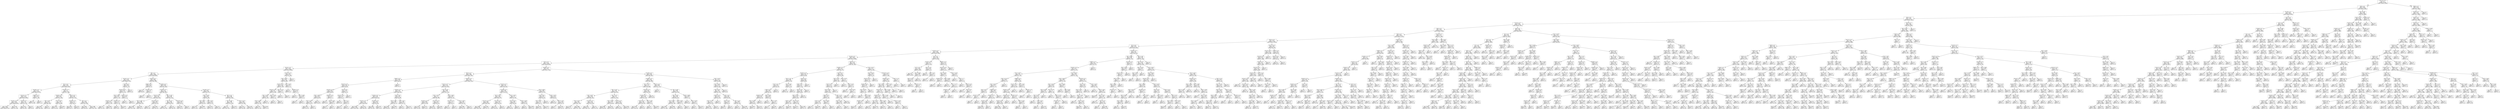 digraph Tree {
node [shape=box] ;
0 [label="X[1173] <= 0.5\ngini = 0.5\nsamples = 84796\nvalue = [42502, 42294]"] ;
1 [label="X[36] <= 0.5\ngini = 0.485\nsamples = 72295\nvalue = [42364, 29931]"] ;
0 -> 1 [labeldistance=2.5, labelangle=45, headlabel="True"] ;
2 [label="X[1136] <= 0.5\ngini = 0.462\nsamples = 66376\nvalue = [42354, 24022]"] ;
1 -> 2 ;
3 [label="X[20] <= 0.5\ngini = 0.428\nsamples = 61217\nvalue = [42262, 18955]"] ;
2 -> 3 ;
4 [label="X[1130] <= 0.5\ngini = 0.392\nsamples = 57592\nvalue = [42180, 15412]"] ;
3 -> 4 ;
5 [label="X[45] <= 0.5\ngini = 0.355\nsamples = 54162\nvalue = [41682, 12480]"] ;
4 -> 5 ;
6 [label="X[30] <= 0.5\ngini = 0.332\nsamples = 52748\nvalue = [41670, 11078]"] ;
5 -> 6 ;
7 [label="X[221] <= 0.5\ngini = 0.315\nsamples = 51693\nvalue = [41573, 10120]"] ;
6 -> 7 ;
8 [label="X[11] <= 0.5\ngini = 0.305\nsamples = 51121\nvalue = [41505, 9616]"] ;
7 -> 8 ;
9 [label="X[1185] <= 0.5\ngini = 0.296\nsamples = 50499\nvalue = [41397, 9102]"] ;
8 -> 9 ;
10 [label="X[1126] <= 0.5\ngini = 0.287\nsamples = 50003\nvalue = [41321, 8682]"] ;
9 -> 10 ;
11 [label="X[10] <= 0.5\ngini = 0.279\nsamples = 49584\nvalue = [41260, 8324]"] ;
10 -> 11 ;
12 [label="X[1161] <= 0.5\ngini = 0.255\nsamples = 44068\nvalue = [37473, 6595]"] ;
11 -> 12 ;
13 [label="X[9] <= 0.5\ngini = 0.249\nsamples = 43858\nvalue = [37463, 6395]"] ;
12 -> 13 ;
14 [label="X[1167] <= 0.5\ngini = 0.234\nsamples = 42292\nvalue = [36562, 5730]"] ;
13 -> 14 ;
15 [label="X[21] <= 0.5\ngini = 0.229\nsamples = 42114\nvalue = [36556, 5558]"] ;
14 -> 15 ;
16 [label="X[1200] <= 0.5\ngini = 0.219\nsamples = 41349\nvalue = [36179, 5170]"] ;
15 -> 16 ;
17 [label="X[1210] <= 0.5\ngini = 0.214\nsamples = 41204\nvalue = [36178, 5026]"] ;
16 -> 17 ;
18 [label="X[1205] <= 0.5\ngini = 0.209\nsamples = 41042\nvalue = [36168, 4874]"] ;
17 -> 18 ;
19 [label="gini = 0.205\nsamples = 40887\nvalue = [36156, 4731]"] ;
18 -> 19 ;
20 [label="gini = 0.143\nsamples = 155\nvalue = [12, 143]"] ;
18 -> 20 ;
21 [label="X[158] <= 0.5\ngini = 0.116\nsamples = 162\nvalue = [10, 152]"] ;
17 -> 21 ;
22 [label="gini = 0.073\nsamples = 158\nvalue = [6, 152]"] ;
21 -> 22 ;
23 [label="gini = 0.0\nsamples = 4\nvalue = [4, 0]"] ;
21 -> 23 ;
24 [label="X[600] <= 0.5\ngini = 0.014\nsamples = 145\nvalue = [1, 144]"] ;
16 -> 24 ;
25 [label="gini = 0.0\nsamples = 144\nvalue = [0, 144]"] ;
24 -> 25 ;
26 [label="gini = 0.0\nsamples = 1\nvalue = [1, 0]"] ;
24 -> 26 ;
27 [label="X[1190] <= 0.5\ngini = 0.5\nsamples = 765\nvalue = [377, 388]"] ;
15 -> 27 ;
28 [label="X[1009] <= 0.5\ngini = 0.434\nsamples = 346\nvalue = [110, 236]"] ;
27 -> 28 ;
29 [label="X[0] <= 2.98\ngini = 0.471\nsamples = 226\nvalue = [86, 140]"] ;
28 -> 29 ;
30 [label="gini = 0.467\nsamples = 223\nvalue = [83, 140]"] ;
29 -> 30 ;
31 [label="gini = 0.0\nsamples = 3\nvalue = [3, 0]"] ;
29 -> 31 ;
32 [label="X[0] <= 2.935\ngini = 0.32\nsamples = 120\nvalue = [24, 96]"] ;
28 -> 32 ;
33 [label="gini = 0.305\nsamples = 117\nvalue = [22, 95]"] ;
32 -> 33 ;
34 [label="gini = 0.444\nsamples = 3\nvalue = [2, 1]"] ;
32 -> 34 ;
35 [label="X[222] <= 0.5\ngini = 0.462\nsamples = 419\nvalue = [267, 152]"] ;
27 -> 35 ;
36 [label="X[1009] <= 0.5\ngini = 0.111\nsamples = 51\nvalue = [48, 3]"] ;
35 -> 36 ;
37 [label="gini = 0.045\nsamples = 43\nvalue = [42, 1]"] ;
36 -> 37 ;
38 [label="gini = 0.375\nsamples = 8\nvalue = [6, 2]"] ;
36 -> 38 ;
39 [label="X[0] <= 0.4\ngini = 0.482\nsamples = 368\nvalue = [219, 149]"] ;
35 -> 39 ;
40 [label="gini = 0.494\nsamples = 63\nvalue = [28, 35]"] ;
39 -> 40 ;
41 [label="gini = 0.468\nsamples = 305\nvalue = [191, 114]"] ;
39 -> 41 ;
42 [label="X[16] <= 0.5\ngini = 0.065\nsamples = 178\nvalue = [6, 172]"] ;
14 -> 42 ;
43 [label="X[1024] <= 0.5\ngini = 0.034\nsamples = 175\nvalue = [3, 172]"] ;
42 -> 43 ;
44 [label="X[0] <= 2.935\ngini = 0.023\nsamples = 172\nvalue = [2, 170]"] ;
43 -> 44 ;
45 [label="X[1003] <= 0.5\ngini = 0.013\nsamples = 156\nvalue = [1, 155]"] ;
44 -> 45 ;
46 [label="gini = 0.0\nsamples = 121\nvalue = [0, 121]"] ;
45 -> 46 ;
47 [label="gini = 0.056\nsamples = 35\nvalue = [1, 34]"] ;
45 -> 47 ;
48 [label="X[1009] <= 0.5\ngini = 0.117\nsamples = 16\nvalue = [1, 15]"] ;
44 -> 48 ;
49 [label="gini = 0.0\nsamples = 9\nvalue = [0, 9]"] ;
48 -> 49 ;
50 [label="gini = 0.245\nsamples = 7\nvalue = [1, 6]"] ;
48 -> 50 ;
51 [label="X[104] <= 0.5\ngini = 0.444\nsamples = 3\nvalue = [1, 2]"] ;
43 -> 51 ;
52 [label="gini = 0.0\nsamples = 1\nvalue = [1, 0]"] ;
51 -> 52 ;
53 [label="gini = 0.0\nsamples = 2\nvalue = [0, 2]"] ;
51 -> 53 ;
54 [label="gini = 0.0\nsamples = 3\nvalue = [3, 0]"] ;
42 -> 54 ;
55 [label="X[222] <= 0.5\ngini = 0.489\nsamples = 1566\nvalue = [901, 665]"] ;
13 -> 55 ;
56 [label="X[996] <= 0.5\ngini = 0.022\nsamples = 88\nvalue = [87, 1]"] ;
55 -> 56 ;
57 [label="gini = 0.0\nsamples = 83\nvalue = [83, 0]"] ;
56 -> 57 ;
58 [label="X[1156] <= 0.5\ngini = 0.32\nsamples = 5\nvalue = [4, 1]"] ;
56 -> 58 ;
59 [label="gini = 0.0\nsamples = 1\nvalue = [0, 1]"] ;
58 -> 59 ;
60 [label="gini = 0.0\nsamples = 4\nvalue = [4, 0]"] ;
58 -> 60 ;
61 [label="X[1009] <= 0.5\ngini = 0.495\nsamples = 1478\nvalue = [814, 664]"] ;
55 -> 61 ;
62 [label="X[1003] <= 0.5\ngini = 0.477\nsamples = 988\nvalue = [601, 387]"] ;
61 -> 62 ;
63 [label="X[1012] <= 0.5\ngini = 0.422\nsamples = 601\nvalue = [419, 182]"] ;
62 -> 63 ;
64 [label="X[0] <= 2.855\ngini = 0.388\nsamples = 536\nvalue = [395, 141]"] ;
63 -> 64 ;
65 [label="gini = 0.396\nsamples = 515\nvalue = [375, 140]"] ;
64 -> 65 ;
66 [label="gini = 0.091\nsamples = 21\nvalue = [20, 1]"] ;
64 -> 66 ;
67 [label="X[1156] <= 0.5\ngini = 0.466\nsamples = 65\nvalue = [24, 41]"] ;
63 -> 67 ;
68 [label="gini = 0.0\nsamples = 10\nvalue = [0, 10]"] ;
67 -> 68 ;
69 [label="gini = 0.492\nsamples = 55\nvalue = [24, 31]"] ;
67 -> 69 ;
70 [label="X[0] <= 2.795\ngini = 0.498\nsamples = 387\nvalue = [182, 205]"] ;
62 -> 70 ;
71 [label="X[0] <= 2.115\ngini = 0.495\nsamples = 365\nvalue = [164, 201]"] ;
70 -> 71 ;
72 [label="gini = 0.5\nsamples = 243\nvalue = [118, 125]"] ;
71 -> 72 ;
73 [label="gini = 0.47\nsamples = 122\nvalue = [46, 76]"] ;
71 -> 73 ;
74 [label="X[1155] <= 0.5\ngini = 0.298\nsamples = 22\nvalue = [18, 4]"] ;
70 -> 74 ;
75 [label="gini = 0.245\nsamples = 21\nvalue = [18, 3]"] ;
74 -> 75 ;
76 [label="gini = 0.0\nsamples = 1\nvalue = [0, 1]"] ;
74 -> 76 ;
77 [label="X[1156] <= 0.5\ngini = 0.491\nsamples = 490\nvalue = [213, 277]"] ;
61 -> 77 ;
78 [label="X[0] <= 1.435\ngini = 0.358\nsamples = 90\nvalue = [21, 69]"] ;
77 -> 78 ;
79 [label="X[0] <= 0.66\ngini = 0.461\nsamples = 50\nvalue = [18, 32]"] ;
78 -> 79 ;
80 [label="gini = 0.34\nsamples = 23\nvalue = [5, 18]"] ;
79 -> 80 ;
81 [label="gini = 0.499\nsamples = 27\nvalue = [13, 14]"] ;
79 -> 81 ;
82 [label="X[0] <= 2.08\ngini = 0.139\nsamples = 40\nvalue = [3, 37]"] ;
78 -> 82 ;
83 [label="gini = 0.219\nsamples = 24\nvalue = [3, 21]"] ;
82 -> 83 ;
84 [label="gini = 0.0\nsamples = 16\nvalue = [0, 16]"] ;
82 -> 84 ;
85 [label="X[0] <= 2.14\ngini = 0.499\nsamples = 400\nvalue = [192, 208]"] ;
77 -> 85 ;
86 [label="X[0] <= 1.945\ngini = 0.498\nsamples = 216\nvalue = [114, 102]"] ;
85 -> 86 ;
87 [label="gini = 0.5\nsamples = 203\nvalue = [102, 101]"] ;
86 -> 87 ;
88 [label="gini = 0.142\nsamples = 13\nvalue = [12, 1]"] ;
86 -> 88 ;
89 [label="X[0] <= 2.735\ngini = 0.488\nsamples = 184\nvalue = [78, 106]"] ;
85 -> 89 ;
90 [label="gini = 0.472\nsamples = 136\nvalue = [52, 84]"] ;
89 -> 90 ;
91 [label="gini = 0.497\nsamples = 48\nvalue = [26, 22]"] ;
89 -> 91 ;
92 [label="X[1021] <= 0.5\ngini = 0.091\nsamples = 210\nvalue = [10, 200]"] ;
12 -> 92 ;
93 [label="X[0] <= 2.825\ngini = 0.082\nsamples = 209\nvalue = [9, 200]"] ;
92 -> 93 ;
94 [label="X[1015] <= 0.5\ngini = 0.058\nsamples = 199\nvalue = [6, 193]"] ;
93 -> 94 ;
95 [label="X[1010] <= 0.5\ngini = 0.05\nsamples = 195\nvalue = [5, 190]"] ;
94 -> 95 ;
96 [label="X[0] <= 1.635\ngini = 0.041\nsamples = 191\nvalue = [4, 187]"] ;
95 -> 96 ;
97 [label="X[0] <= 1.625\ngini = 0.064\nsamples = 120\nvalue = [4, 116]"] ;
96 -> 97 ;
98 [label="gini = 0.05\nsamples = 117\nvalue = [3, 114]"] ;
97 -> 98 ;
99 [label="gini = 0.444\nsamples = 3\nvalue = [1, 2]"] ;
97 -> 99 ;
100 [label="gini = 0.0\nsamples = 71\nvalue = [0, 71]"] ;
96 -> 100 ;
101 [label="X[0] <= 2.345\ngini = 0.375\nsamples = 4\nvalue = [1, 3]"] ;
95 -> 101 ;
102 [label="gini = 0.0\nsamples = 3\nvalue = [0, 3]"] ;
101 -> 102 ;
103 [label="gini = 0.0\nsamples = 1\nvalue = [1, 0]"] ;
101 -> 103 ;
104 [label="X[0] <= 2.115\ngini = 0.375\nsamples = 4\nvalue = [1, 3]"] ;
94 -> 104 ;
105 [label="gini = 0.0\nsamples = 3\nvalue = [0, 3]"] ;
104 -> 105 ;
106 [label="gini = 0.0\nsamples = 1\nvalue = [1, 0]"] ;
104 -> 106 ;
107 [label="X[0] <= 2.835\ngini = 0.42\nsamples = 10\nvalue = [3, 7]"] ;
93 -> 107 ;
108 [label="gini = 0.0\nsamples = 2\nvalue = [2, 0]"] ;
107 -> 108 ;
109 [label="X[1009] <= 0.5\ngini = 0.219\nsamples = 8\nvalue = [1, 7]"] ;
107 -> 109 ;
110 [label="gini = 0.0\nsamples = 5\nvalue = [0, 5]"] ;
109 -> 110 ;
111 [label="X[0] <= 2.905\ngini = 0.444\nsamples = 3\nvalue = [1, 2]"] ;
109 -> 111 ;
112 [label="gini = 0.5\nsamples = 2\nvalue = [1, 1]"] ;
111 -> 112 ;
113 [label="gini = 0.0\nsamples = 1\nvalue = [0, 1]"] ;
111 -> 113 ;
114 [label="gini = 0.0\nsamples = 1\nvalue = [1, 0]"] ;
92 -> 114 ;
115 [label="X[1009] <= 0.5\ngini = 0.43\nsamples = 5516\nvalue = [3787, 1729]"] ;
11 -> 115 ;
116 [label="X[222] <= 0.5\ngini = 0.392\nsamples = 3894\nvalue = [2852, 1042]"] ;
115 -> 116 ;
117 [label="X[993] <= 0.5\ngini = 0.068\nsamples = 257\nvalue = [248, 9]"] ;
116 -> 117 ;
118 [label="X[1015] <= 0.5\ngini = 0.061\nsamples = 256\nvalue = [248, 8]"] ;
117 -> 118 ;
119 [label="X[1254] <= 0.5\ngini = 0.048\nsamples = 244\nvalue = [238, 6]"] ;
118 -> 119 ;
120 [label="X[0] <= 1.885\ngini = 0.041\nsamples = 238\nvalue = [233, 5]"] ;
119 -> 120 ;
121 [label="X[0] <= 1.875\ngini = 0.081\nsamples = 118\nvalue = [113, 5]"] ;
120 -> 121 ;
122 [label="gini = 0.067\nsamples = 116\nvalue = [112, 4]"] ;
121 -> 122 ;
123 [label="gini = 0.5\nsamples = 2\nvalue = [1, 1]"] ;
121 -> 123 ;
124 [label="gini = 0.0\nsamples = 120\nvalue = [120, 0]"] ;
120 -> 124 ;
125 [label="X[1003] <= 0.5\ngini = 0.278\nsamples = 6\nvalue = [5, 1]"] ;
119 -> 125 ;
126 [label="gini = 0.0\nsamples = 3\nvalue = [3, 0]"] ;
125 -> 126 ;
127 [label="X[0] <= 2.265\ngini = 0.444\nsamples = 3\nvalue = [2, 1]"] ;
125 -> 127 ;
128 [label="gini = 0.0\nsamples = 1\nvalue = [1, 0]"] ;
127 -> 128 ;
129 [label="gini = 0.5\nsamples = 2\nvalue = [1, 1]"] ;
127 -> 129 ;
130 [label="X[0] <= 2.87\ngini = 0.278\nsamples = 12\nvalue = [10, 2]"] ;
118 -> 130 ;
131 [label="X[1181] <= 0.5\ngini = 0.165\nsamples = 11\nvalue = [10, 1]"] ;
130 -> 131 ;
132 [label="gini = 0.0\nsamples = 8\nvalue = [8, 0]"] ;
131 -> 132 ;
133 [label="X[0] <= 2.1\ngini = 0.444\nsamples = 3\nvalue = [2, 1]"] ;
131 -> 133 ;
134 [label="gini = 0.0\nsamples = 2\nvalue = [2, 0]"] ;
133 -> 134 ;
135 [label="gini = 0.0\nsamples = 1\nvalue = [0, 1]"] ;
133 -> 135 ;
136 [label="gini = 0.0\nsamples = 1\nvalue = [0, 1]"] ;
130 -> 136 ;
137 [label="gini = 0.0\nsamples = 1\nvalue = [0, 1]"] ;
117 -> 137 ;
138 [label="X[1003] <= 0.5\ngini = 0.407\nsamples = 3637\nvalue = [2604, 1033]"] ;
116 -> 138 ;
139 [label="X[1012] <= 0.5\ngini = 0.371\nsamples = 2406\nvalue = [1815, 591]"] ;
138 -> 139 ;
140 [label="X[1006] <= 0.5\ngini = 0.342\nsamples = 2131\nvalue = [1664, 467]"] ;
139 -> 140 ;
141 [label="X[1004] <= 0.5\ngini = 0.328\nsamples = 2027\nvalue = [1608, 419]"] ;
140 -> 141 ;
142 [label="X[1015] <= 0.5\ngini = 0.316\nsamples = 1947\nvalue = [1564, 383]"] ;
141 -> 142 ;
143 [label="gini = 0.298\nsamples = 1809\nvalue = [1479, 330]"] ;
142 -> 143 ;
144 [label="gini = 0.473\nsamples = 138\nvalue = [85, 53]"] ;
142 -> 144 ;
145 [label="X[1186] <= 0.5\ngini = 0.495\nsamples = 80\nvalue = [44, 36]"] ;
141 -> 145 ;
146 [label="gini = 0.482\nsamples = 69\nvalue = [41, 28]"] ;
145 -> 146 ;
147 [label="gini = 0.397\nsamples = 11\nvalue = [3, 8]"] ;
145 -> 147 ;
148 [label="X[0] <= 2.49\ngini = 0.497\nsamples = 104\nvalue = [56, 48]"] ;
140 -> 148 ;
149 [label="X[0] <= 1.825\ngini = 0.498\nsamples = 70\nvalue = [33, 37]"] ;
148 -> 149 ;
150 [label="gini = 0.483\nsamples = 49\nvalue = [29, 20]"] ;
149 -> 150 ;
151 [label="gini = 0.308\nsamples = 21\nvalue = [4, 17]"] ;
149 -> 151 ;
152 [label="X[0] <= 2.59\ngini = 0.438\nsamples = 34\nvalue = [23, 11]"] ;
148 -> 152 ;
153 [label="gini = 0.0\nsamples = 6\nvalue = [6, 0]"] ;
152 -> 153 ;
154 [label="gini = 0.477\nsamples = 28\nvalue = [17, 11]"] ;
152 -> 154 ;
155 [label="X[0] <= 2.535\ngini = 0.495\nsamples = 275\nvalue = [151, 124]"] ;
139 -> 155 ;
156 [label="X[0] <= 1.855\ngini = 0.5\nsamples = 199\nvalue = [99, 100]"] ;
155 -> 156 ;
157 [label="X[1186] <= 0.5\ngini = 0.489\nsamples = 138\nvalue = [79, 59]"] ;
156 -> 157 ;
158 [label="gini = 0.479\nsamples = 126\nvalue = [76, 50]"] ;
157 -> 158 ;
159 [label="gini = 0.375\nsamples = 12\nvalue = [3, 9]"] ;
157 -> 159 ;
160 [label="X[1213] <= 0.5\ngini = 0.441\nsamples = 61\nvalue = [20, 41]"] ;
156 -> 160 ;
161 [label="gini = 0.413\nsamples = 55\nvalue = [16, 39]"] ;
160 -> 161 ;
162 [label="gini = 0.444\nsamples = 6\nvalue = [4, 2]"] ;
160 -> 162 ;
163 [label="X[0] <= 2.695\ngini = 0.432\nsamples = 76\nvalue = [52, 24]"] ;
155 -> 163 ;
164 [label="X[1151] <= 0.5\ngini = 0.172\nsamples = 21\nvalue = [19, 2]"] ;
163 -> 164 ;
165 [label="gini = 0.1\nsamples = 19\nvalue = [18, 1]"] ;
164 -> 165 ;
166 [label="gini = 0.5\nsamples = 2\nvalue = [1, 1]"] ;
164 -> 166 ;
167 [label="X[0] <= 2.955\ngini = 0.48\nsamples = 55\nvalue = [33, 22]"] ;
163 -> 167 ;
168 [label="gini = 0.499\nsamples = 46\nvalue = [24, 22]"] ;
167 -> 168 ;
169 [label="gini = 0.0\nsamples = 9\nvalue = [9, 0]"] ;
167 -> 169 ;
170 [label="X[1253] <= 0.5\ngini = 0.46\nsamples = 1231\nvalue = [789, 442]"] ;
138 -> 170 ;
171 [label="X[1186] <= 0.5\ngini = 0.468\nsamples = 1143\nvalue = [716, 427]"] ;
170 -> 171 ;
172 [label="X[0] <= 2.765\ngini = 0.462\nsamples = 1042\nvalue = [665, 377]"] ;
171 -> 172 ;
173 [label="X[1132] <= 0.5\ngini = 0.469\nsamples = 891\nvalue = [556, 335]"] ;
172 -> 173 ;
174 [label="gini = 0.466\nsamples = 861\nvalue = [543, 318]"] ;
173 -> 174 ;
175 [label="gini = 0.491\nsamples = 30\nvalue = [13, 17]"] ;
173 -> 175 ;
176 [label="X[1174] <= 0.5\ngini = 0.402\nsamples = 151\nvalue = [109, 42]"] ;
172 -> 176 ;
177 [label="gini = 0.417\nsamples = 142\nvalue = [100, 42]"] ;
176 -> 177 ;
178 [label="gini = 0.0\nsamples = 9\nvalue = [9, 0]"] ;
176 -> 178 ;
179 [label="X[0] <= 2.645\ngini = 0.5\nsamples = 101\nvalue = [51, 50]"] ;
171 -> 179 ;
180 [label="X[0] <= 2.615\ngini = 0.497\nsamples = 82\nvalue = [38, 44]"] ;
179 -> 180 ;
181 [label="gini = 0.5\nsamples = 78\nvalue = [38, 40]"] ;
180 -> 181 ;
182 [label="gini = 0.0\nsamples = 4\nvalue = [0, 4]"] ;
180 -> 182 ;
183 [label="X[0] <= 2.845\ngini = 0.432\nsamples = 19\nvalue = [13, 6]"] ;
179 -> 183 ;
184 [label="gini = 0.0\nsamples = 8\nvalue = [8, 0]"] ;
183 -> 184 ;
185 [label="gini = 0.496\nsamples = 11\nvalue = [5, 6]"] ;
183 -> 185 ;
186 [label="X[0] <= 0.995\ngini = 0.283\nsamples = 88\nvalue = [73, 15]"] ;
170 -> 186 ;
187 [label="X[0] <= 0.83\ngini = 0.415\nsamples = 34\nvalue = [24, 10]"] ;
186 -> 187 ;
188 [label="X[0] <= 0.39\ngini = 0.35\nsamples = 31\nvalue = [24, 7]"] ;
187 -> 188 ;
189 [label="gini = 0.432\nsamples = 19\nvalue = [13, 6]"] ;
188 -> 189 ;
190 [label="gini = 0.153\nsamples = 12\nvalue = [11, 1]"] ;
188 -> 190 ;
191 [label="gini = 0.0\nsamples = 3\nvalue = [0, 3]"] ;
187 -> 191 ;
192 [label="X[0] <= 1.675\ngini = 0.168\nsamples = 54\nvalue = [49, 5]"] ;
186 -> 192 ;
193 [label="gini = 0.0\nsamples = 18\nvalue = [18, 0]"] ;
192 -> 193 ;
194 [label="X[0] <= 1.705\ngini = 0.239\nsamples = 36\nvalue = [31, 5]"] ;
192 -> 194 ;
195 [label="gini = 0.0\nsamples = 1\nvalue = [0, 1]"] ;
194 -> 195 ;
196 [label="gini = 0.202\nsamples = 35\nvalue = [31, 4]"] ;
194 -> 196 ;
197 [label="X[1186] <= 0.5\ngini = 0.488\nsamples = 1622\nvalue = [935, 687]"] ;
115 -> 197 ;
198 [label="X[1268] <= 0.5\ngini = 0.482\nsamples = 1484\nvalue = [881, 603]"] ;
197 -> 198 ;
199 [label="X[0] <= 2.705\ngini = 0.47\nsamples = 1237\nvalue = [769, 468]"] ;
198 -> 199 ;
200 [label="X[0] <= 2.075\ngini = 0.481\nsamples = 1031\nvalue = [616, 415]"] ;
199 -> 200 ;
201 [label="X[0] <= 0.975\ngini = 0.465\nsamples = 766\nvalue = [485, 281]"] ;
200 -> 201 ;
202 [label="X[0] <= 0.345\ngini = 0.49\nsamples = 362\nvalue = [207, 155]"] ;
201 -> 202 ;
203 [label="gini = 0.379\nsamples = 67\nvalue = [50, 17]"] ;
202 -> 203 ;
204 [label="gini = 0.498\nsamples = 295\nvalue = [157, 138]"] ;
202 -> 204 ;
205 [label="X[1254] <= 0.5\ngini = 0.429\nsamples = 404\nvalue = [278, 126]"] ;
201 -> 205 ;
206 [label="gini = 0.419\nsamples = 378\nvalue = [265, 113]"] ;
205 -> 206 ;
207 [label="gini = 0.5\nsamples = 26\nvalue = [13, 13]"] ;
205 -> 207 ;
208 [label="X[0] <= 2.475\ngini = 0.5\nsamples = 265\nvalue = [131, 134]"] ;
200 -> 208 ;
209 [label="X[0] <= 2.385\ngini = 0.487\nsamples = 117\nvalue = [49, 68]"] ;
208 -> 209 ;
210 [label="gini = 0.499\nsamples = 58\nvalue = [30, 28]"] ;
209 -> 210 ;
211 [label="gini = 0.437\nsamples = 59\nvalue = [19, 40]"] ;
209 -> 211 ;
212 [label="X[1179] <= 0.5\ngini = 0.494\nsamples = 148\nvalue = [82, 66]"] ;
208 -> 212 ;
213 [label="gini = 0.5\nsamples = 118\nvalue = [59, 59]"] ;
212 -> 213 ;
214 [label="gini = 0.358\nsamples = 30\nvalue = [23, 7]"] ;
212 -> 214 ;
215 [label="X[1253] <= 0.5\ngini = 0.382\nsamples = 206\nvalue = [153, 53]"] ;
199 -> 215 ;
216 [label="X[1189] <= 0.5\ngini = 0.402\nsamples = 190\nvalue = [137, 53]"] ;
215 -> 216 ;
217 [label="X[223] <= 0.5\ngini = 0.394\nsamples = 185\nvalue = [135, 50]"] ;
216 -> 217 ;
218 [label="gini = 0.403\nsamples = 179\nvalue = [129, 50]"] ;
217 -> 218 ;
219 [label="gini = 0.0\nsamples = 6\nvalue = [6, 0]"] ;
217 -> 219 ;
220 [label="X[0] <= 2.89\ngini = 0.48\nsamples = 5\nvalue = [2, 3]"] ;
216 -> 220 ;
221 [label="gini = 0.0\nsamples = 2\nvalue = [0, 2]"] ;
220 -> 221 ;
222 [label="gini = 0.444\nsamples = 3\nvalue = [2, 1]"] ;
220 -> 222 ;
223 [label="gini = 0.0\nsamples = 16\nvalue = [16, 0]"] ;
215 -> 223 ;
224 [label="X[222] <= 0.5\ngini = 0.496\nsamples = 247\nvalue = [112, 135]"] ;
198 -> 224 ;
225 [label="gini = 0.0\nsamples = 7\nvalue = [7, 0]"] ;
224 -> 225 ;
226 [label="X[0] <= 2.935\ngini = 0.492\nsamples = 240\nvalue = [105, 135]"] ;
224 -> 226 ;
227 [label="X[0] <= 2.875\ngini = 0.489\nsamples = 231\nvalue = [98, 133]"] ;
226 -> 227 ;
228 [label="X[0] <= 2.605\ngini = 0.492\nsamples = 223\nvalue = [97, 126]"] ;
227 -> 228 ;
229 [label="gini = 0.483\nsamples = 179\nvalue = [73, 106]"] ;
228 -> 229 ;
230 [label="gini = 0.496\nsamples = 44\nvalue = [24, 20]"] ;
228 -> 230 ;
231 [label="X[0] <= 2.925\ngini = 0.219\nsamples = 8\nvalue = [1, 7]"] ;
227 -> 231 ;
232 [label="gini = 0.0\nsamples = 6\nvalue = [0, 6]"] ;
231 -> 232 ;
233 [label="gini = 0.5\nsamples = 2\nvalue = [1, 1]"] ;
231 -> 233 ;
234 [label="X[0] <= 2.965\ngini = 0.346\nsamples = 9\nvalue = [7, 2]"] ;
226 -> 234 ;
235 [label="gini = 0.0\nsamples = 4\nvalue = [4, 0]"] ;
234 -> 235 ;
236 [label="X[0] <= 2.975\ngini = 0.48\nsamples = 5\nvalue = [3, 2]"] ;
234 -> 236 ;
237 [label="gini = 0.0\nsamples = 1\nvalue = [0, 1]"] ;
236 -> 237 ;
238 [label="gini = 0.375\nsamples = 4\nvalue = [3, 1]"] ;
236 -> 238 ;
239 [label="X[0] <= 2.975\ngini = 0.476\nsamples = 138\nvalue = [54, 84]"] ;
197 -> 239 ;
240 [label="X[0] <= 2.945\ngini = 0.472\nsamples = 136\nvalue = [52, 84]"] ;
239 -> 240 ;
241 [label="X[0] <= 0.84\ngini = 0.48\nsamples = 130\nvalue = [52, 78]"] ;
240 -> 241 ;
242 [label="X[223] <= 0.5\ngini = 0.423\nsamples = 46\nvalue = [14, 32]"] ;
241 -> 242 ;
243 [label="X[0] <= 0.775\ngini = 0.411\nsamples = 45\nvalue = [13, 32]"] ;
242 -> 243 ;
244 [label="gini = 0.433\nsamples = 41\nvalue = [13, 28]"] ;
243 -> 244 ;
245 [label="gini = 0.0\nsamples = 4\nvalue = [0, 4]"] ;
243 -> 245 ;
246 [label="gini = 0.0\nsamples = 1\nvalue = [1, 0]"] ;
242 -> 246 ;
247 [label="X[0] <= 1.32\ngini = 0.495\nsamples = 84\nvalue = [38, 46]"] ;
241 -> 247 ;
248 [label="X[0] <= 1.03\ngini = 0.375\nsamples = 8\nvalue = [6, 2]"] ;
247 -> 248 ;
249 [label="gini = 0.48\nsamples = 5\nvalue = [3, 2]"] ;
248 -> 249 ;
250 [label="gini = 0.0\nsamples = 3\nvalue = [3, 0]"] ;
248 -> 250 ;
251 [label="X[0] <= 1.39\ngini = 0.488\nsamples = 76\nvalue = [32, 44]"] ;
247 -> 251 ;
252 [label="gini = 0.0\nsamples = 4\nvalue = [0, 4]"] ;
251 -> 252 ;
253 [label="gini = 0.494\nsamples = 72\nvalue = [32, 40]"] ;
251 -> 253 ;
254 [label="gini = 0.0\nsamples = 6\nvalue = [0, 6]"] ;
240 -> 254 ;
255 [label="gini = 0.0\nsamples = 2\nvalue = [2, 0]"] ;
239 -> 255 ;
256 [label="X[60] <= 0.5\ngini = 0.249\nsamples = 419\nvalue = [61, 358]"] ;
10 -> 256 ;
257 [label="X[1009] <= 0.5\ngini = 0.34\nsamples = 226\nvalue = [49, 177]"] ;
256 -> 257 ;
258 [label="X[1003] <= 0.5\ngini = 0.424\nsamples = 128\nvalue = [39, 89]"] ;
257 -> 258 ;
259 [label="X[0] <= 1.87\ngini = 0.499\nsamples = 60\nvalue = [31, 29]"] ;
258 -> 259 ;
260 [label="X[12] <= 0.5\ngini = 0.478\nsamples = 48\nvalue = [29, 19]"] ;
259 -> 260 ;
261 [label="X[58] <= 0.5\ngini = 0.458\nsamples = 45\nvalue = [29, 16]"] ;
260 -> 261 ;
262 [label="X[1000] <= 0.5\ngini = 0.401\nsamples = 36\nvalue = [26, 10]"] ;
261 -> 262 ;
263 [label="X[0] <= 0.325\ngini = 0.36\nsamples = 34\nvalue = [26, 8]"] ;
262 -> 263 ;
264 [label="gini = 0.444\nsamples = 3\nvalue = [1, 2]"] ;
263 -> 264 ;
265 [label="gini = 0.312\nsamples = 31\nvalue = [25, 6]"] ;
263 -> 265 ;
266 [label="gini = 0.0\nsamples = 2\nvalue = [0, 2]"] ;
262 -> 266 ;
267 [label="X[0] <= 0.88\ngini = 0.444\nsamples = 9\nvalue = [3, 6]"] ;
261 -> 267 ;
268 [label="gini = 0.0\nsamples = 3\nvalue = [0, 3]"] ;
267 -> 268 ;
269 [label="X[0] <= 1.045\ngini = 0.5\nsamples = 6\nvalue = [3, 3]"] ;
267 -> 269 ;
270 [label="gini = 0.0\nsamples = 1\nvalue = [1, 0]"] ;
269 -> 270 ;
271 [label="gini = 0.48\nsamples = 5\nvalue = [2, 3]"] ;
269 -> 271 ;
272 [label="gini = 0.0\nsamples = 3\nvalue = [0, 3]"] ;
260 -> 272 ;
273 [label="X[0] <= 2.88\ngini = 0.278\nsamples = 12\nvalue = [2, 10]"] ;
259 -> 273 ;
274 [label="gini = 0.0\nsamples = 10\nvalue = [0, 10]"] ;
273 -> 274 ;
275 [label="gini = 0.0\nsamples = 2\nvalue = [2, 0]"] ;
273 -> 275 ;
276 [label="X[33] <= 0.5\ngini = 0.208\nsamples = 68\nvalue = [8, 60]"] ;
258 -> 276 ;
277 [label="X[95] <= 0.5\ngini = 0.187\nsamples = 67\nvalue = [7, 60]"] ;
276 -> 277 ;
278 [label="X[0] <= 1.58\ngini = 0.165\nsamples = 66\nvalue = [6, 60]"] ;
277 -> 278 ;
279 [label="X[0] <= 0.705\ngini = 0.236\nsamples = 44\nvalue = [6, 38]"] ;
278 -> 279 ;
280 [label="X[38] <= 0.5\ngini = 0.091\nsamples = 21\nvalue = [1, 20]"] ;
279 -> 280 ;
281 [label="gini = 0.0\nsamples = 13\nvalue = [0, 13]"] ;
280 -> 281 ;
282 [label="gini = 0.219\nsamples = 8\nvalue = [1, 7]"] ;
280 -> 282 ;
283 [label="X[0] <= 0.755\ngini = 0.34\nsamples = 23\nvalue = [5, 18]"] ;
279 -> 283 ;
284 [label="gini = 0.375\nsamples = 4\nvalue = [3, 1]"] ;
283 -> 284 ;
285 [label="gini = 0.188\nsamples = 19\nvalue = [2, 17]"] ;
283 -> 285 ;
286 [label="gini = 0.0\nsamples = 22\nvalue = [0, 22]"] ;
278 -> 286 ;
287 [label="gini = 0.0\nsamples = 1\nvalue = [1, 0]"] ;
277 -> 287 ;
288 [label="gini = 0.0\nsamples = 1\nvalue = [1, 0]"] ;
276 -> 288 ;
289 [label="X[33] <= 0.5\ngini = 0.183\nsamples = 98\nvalue = [10, 88]"] ;
257 -> 289 ;
290 [label="X[0] <= 2.93\ngini = 0.141\nsamples = 92\nvalue = [7, 85]"] ;
289 -> 290 ;
291 [label="X[15] <= 0.5\ngini = 0.123\nsamples = 91\nvalue = [6, 85]"] ;
290 -> 291 ;
292 [label="X[0] <= 0.68\ngini = 0.105\nsamples = 90\nvalue = [5, 85]"] ;
291 -> 292 ;
293 [label="X[38] <= 0.5\ngini = 0.287\nsamples = 23\nvalue = [4, 19]"] ;
292 -> 293 ;
294 [label="X[75] <= 0.5\ngini = 0.105\nsamples = 18\nvalue = [1, 17]"] ;
293 -> 294 ;
295 [label="gini = 0.0\nsamples = 15\nvalue = [0, 15]"] ;
294 -> 295 ;
296 [label="gini = 0.444\nsamples = 3\nvalue = [1, 2]"] ;
294 -> 296 ;
297 [label="X[0] <= 0.655\ngini = 0.48\nsamples = 5\nvalue = [3, 2]"] ;
293 -> 297 ;
298 [label="gini = 0.5\nsamples = 4\nvalue = [2, 2]"] ;
297 -> 298 ;
299 [label="gini = 0.0\nsamples = 1\nvalue = [1, 0]"] ;
297 -> 299 ;
300 [label="X[0] <= 1.76\ngini = 0.029\nsamples = 67\nvalue = [1, 66]"] ;
292 -> 300 ;
301 [label="X[0] <= 1.735\ngini = 0.069\nsamples = 28\nvalue = [1, 27]"] ;
300 -> 301 ;
302 [label="gini = 0.0\nsamples = 27\nvalue = [0, 27]"] ;
301 -> 302 ;
303 [label="gini = 0.0\nsamples = 1\nvalue = [1, 0]"] ;
301 -> 303 ;
304 [label="gini = 0.0\nsamples = 39\nvalue = [0, 39]"] ;
300 -> 304 ;
305 [label="gini = 0.0\nsamples = 1\nvalue = [1, 0]"] ;
291 -> 305 ;
306 [label="gini = 0.0\nsamples = 1\nvalue = [1, 0]"] ;
290 -> 306 ;
307 [label="X[0] <= 0.575\ngini = 0.5\nsamples = 6\nvalue = [3, 3]"] ;
289 -> 307 ;
308 [label="gini = 0.0\nsamples = 2\nvalue = [2, 0]"] ;
307 -> 308 ;
309 [label="X[0] <= 0.76\ngini = 0.375\nsamples = 4\nvalue = [1, 3]"] ;
307 -> 309 ;
310 [label="gini = 0.0\nsamples = 2\nvalue = [0, 2]"] ;
309 -> 310 ;
311 [label="X[0] <= 0.875\ngini = 0.5\nsamples = 2\nvalue = [1, 1]"] ;
309 -> 311 ;
312 [label="gini = 0.0\nsamples = 1\nvalue = [1, 0]"] ;
311 -> 312 ;
313 [label="gini = 0.0\nsamples = 1\nvalue = [0, 1]"] ;
311 -> 313 ;
314 [label="X[0] <= 0.475\ngini = 0.117\nsamples = 193\nvalue = [12, 181]"] ;
256 -> 314 ;
315 [label="X[0] <= 0.455\ngini = 0.375\nsamples = 20\nvalue = [5, 15]"] ;
314 -> 315 ;
316 [label="X[1012] <= 0.5\ngini = 0.278\nsamples = 18\nvalue = [3, 15]"] ;
315 -> 316 ;
317 [label="X[1008] <= 0.5\ngini = 0.208\nsamples = 17\nvalue = [2, 15]"] ;
316 -> 317 ;
318 [label="X[0] <= 0.405\ngini = 0.117\nsamples = 16\nvalue = [1, 15]"] ;
317 -> 318 ;
319 [label="gini = 0.0\nsamples = 7\nvalue = [0, 7]"] ;
318 -> 319 ;
320 [label="X[0] <= 0.415\ngini = 0.198\nsamples = 9\nvalue = [1, 8]"] ;
318 -> 320 ;
321 [label="X[1006] <= 0.5\ngini = 0.32\nsamples = 5\nvalue = [1, 4]"] ;
320 -> 321 ;
322 [label="gini = 0.375\nsamples = 4\nvalue = [1, 3]"] ;
321 -> 322 ;
323 [label="gini = 0.0\nsamples = 1\nvalue = [0, 1]"] ;
321 -> 323 ;
324 [label="gini = 0.0\nsamples = 4\nvalue = [0, 4]"] ;
320 -> 324 ;
325 [label="gini = 0.0\nsamples = 1\nvalue = [1, 0]"] ;
317 -> 325 ;
326 [label="gini = 0.0\nsamples = 1\nvalue = [1, 0]"] ;
316 -> 326 ;
327 [label="gini = 0.0\nsamples = 2\nvalue = [2, 0]"] ;
315 -> 327 ;
328 [label="X[1015] <= 0.5\ngini = 0.078\nsamples = 173\nvalue = [7, 166]"] ;
314 -> 328 ;
329 [label="X[1004] <= 0.5\ngini = 0.068\nsamples = 171\nvalue = [6, 165]"] ;
328 -> 329 ;
330 [label="X[0] <= 2.815\ngini = 0.058\nsamples = 166\nvalue = [5, 161]"] ;
329 -> 330 ;
331 [label="X[1012] <= 0.5\ngini = 0.05\nsamples = 157\nvalue = [4, 153]"] ;
330 -> 331 ;
332 [label="X[1003] <= 0.5\ngini = 0.041\nsamples = 145\nvalue = [3, 142]"] ;
331 -> 332 ;
333 [label="X[0] <= 2.55\ngini = 0.019\nsamples = 105\nvalue = [1, 104]"] ;
332 -> 333 ;
334 [label="gini = 0.0\nsamples = 87\nvalue = [0, 87]"] ;
333 -> 334 ;
335 [label="gini = 0.105\nsamples = 18\nvalue = [1, 17]"] ;
333 -> 335 ;
336 [label="X[0] <= 2.405\ngini = 0.095\nsamples = 40\nvalue = [2, 38]"] ;
332 -> 336 ;
337 [label="gini = 0.137\nsamples = 27\nvalue = [2, 25]"] ;
336 -> 337 ;
338 [label="gini = 0.0\nsamples = 13\nvalue = [0, 13]"] ;
336 -> 338 ;
339 [label="X[0] <= 1.485\ngini = 0.153\nsamples = 12\nvalue = [1, 11]"] ;
331 -> 339 ;
340 [label="gini = 0.0\nsamples = 6\nvalue = [0, 6]"] ;
339 -> 340 ;
341 [label="X[0] <= 1.575\ngini = 0.278\nsamples = 6\nvalue = [1, 5]"] ;
339 -> 341 ;
342 [label="gini = 0.5\nsamples = 2\nvalue = [1, 1]"] ;
341 -> 342 ;
343 [label="gini = 0.0\nsamples = 4\nvalue = [0, 4]"] ;
341 -> 343 ;
344 [label="X[0] <= 2.835\ngini = 0.198\nsamples = 9\nvalue = [1, 8]"] ;
330 -> 344 ;
345 [label="gini = 0.0\nsamples = 1\nvalue = [1, 0]"] ;
344 -> 345 ;
346 [label="gini = 0.0\nsamples = 8\nvalue = [0, 8]"] ;
344 -> 346 ;
347 [label="X[0] <= 2.615\ngini = 0.32\nsamples = 5\nvalue = [1, 4]"] ;
329 -> 347 ;
348 [label="gini = 0.0\nsamples = 4\nvalue = [0, 4]"] ;
347 -> 348 ;
349 [label="gini = 0.0\nsamples = 1\nvalue = [1, 0]"] ;
347 -> 349 ;
350 [label="X[0] <= 1.25\ngini = 0.5\nsamples = 2\nvalue = [1, 1]"] ;
328 -> 350 ;
351 [label="gini = 0.0\nsamples = 1\nvalue = [0, 1]"] ;
350 -> 351 ;
352 [label="gini = 0.0\nsamples = 1\nvalue = [1, 0]"] ;
350 -> 352 ;
353 [label="X[3] <= 0.5\ngini = 0.259\nsamples = 496\nvalue = [76, 420]"] ;
9 -> 353 ;
354 [label="X[1000] <= 0.5\ngini = 0.01\nsamples = 417\nvalue = [2, 415]"] ;
353 -> 354 ;
355 [label="X[17] <= 0.5\ngini = 0.005\nsamples = 408\nvalue = [1, 407]"] ;
354 -> 355 ;
356 [label="gini = 0.0\nsamples = 367\nvalue = [0, 367]"] ;
355 -> 356 ;
357 [label="X[0] <= 0.695\ngini = 0.048\nsamples = 41\nvalue = [1, 40]"] ;
355 -> 357 ;
358 [label="X[0] <= 0.53\ngini = 0.278\nsamples = 6\nvalue = [1, 5]"] ;
357 -> 358 ;
359 [label="gini = 0.0\nsamples = 4\nvalue = [0, 4]"] ;
358 -> 359 ;
360 [label="X[1010] <= 0.5\ngini = 0.5\nsamples = 2\nvalue = [1, 1]"] ;
358 -> 360 ;
361 [label="gini = 0.0\nsamples = 1\nvalue = [1, 0]"] ;
360 -> 361 ;
362 [label="gini = 0.0\nsamples = 1\nvalue = [0, 1]"] ;
360 -> 362 ;
363 [label="gini = 0.0\nsamples = 35\nvalue = [0, 35]"] ;
357 -> 363 ;
364 [label="X[0] <= 1.67\ngini = 0.198\nsamples = 9\nvalue = [1, 8]"] ;
354 -> 364 ;
365 [label="gini = 0.0\nsamples = 5\nvalue = [0, 5]"] ;
364 -> 365 ;
366 [label="X[0] <= 1.87\ngini = 0.375\nsamples = 4\nvalue = [1, 3]"] ;
364 -> 366 ;
367 [label="gini = 0.0\nsamples = 1\nvalue = [1, 0]"] ;
366 -> 367 ;
368 [label="gini = 0.0\nsamples = 3\nvalue = [0, 3]"] ;
366 -> 368 ;
369 [label="X[998] <= 0.5\ngini = 0.119\nsamples = 79\nvalue = [74, 5]"] ;
353 -> 369 ;
370 [label="X[1012] <= 0.5\ngini = 0.097\nsamples = 78\nvalue = [74, 4]"] ;
369 -> 370 ;
371 [label="X[0] <= 0.055\ngini = 0.053\nsamples = 73\nvalue = [71, 2]"] ;
370 -> 371 ;
372 [label="X[1008] <= 0.5\ngini = 0.444\nsamples = 3\nvalue = [2, 1]"] ;
371 -> 372 ;
373 [label="gini = 0.0\nsamples = 2\nvalue = [2, 0]"] ;
372 -> 373 ;
374 [label="gini = 0.0\nsamples = 1\nvalue = [0, 1]"] ;
372 -> 374 ;
375 [label="X[0] <= 2.695\ngini = 0.028\nsamples = 70\nvalue = [69, 1]"] ;
371 -> 375 ;
376 [label="gini = 0.0\nsamples = 51\nvalue = [51, 0]"] ;
375 -> 376 ;
377 [label="X[0] <= 2.715\ngini = 0.1\nsamples = 19\nvalue = [18, 1]"] ;
375 -> 377 ;
378 [label="X[1009] <= 0.5\ngini = 0.5\nsamples = 2\nvalue = [1, 1]"] ;
377 -> 378 ;
379 [label="gini = 0.0\nsamples = 1\nvalue = [1, 0]"] ;
378 -> 379 ;
380 [label="gini = 0.0\nsamples = 1\nvalue = [0, 1]"] ;
378 -> 380 ;
381 [label="gini = 0.0\nsamples = 17\nvalue = [17, 0]"] ;
377 -> 381 ;
382 [label="X[0] <= 0.675\ngini = 0.48\nsamples = 5\nvalue = [3, 2]"] ;
370 -> 382 ;
383 [label="gini = 0.0\nsamples = 1\nvalue = [1, 0]"] ;
382 -> 383 ;
384 [label="X[0] <= 1.7\ngini = 0.5\nsamples = 4\nvalue = [2, 2]"] ;
382 -> 384 ;
385 [label="gini = 0.0\nsamples = 1\nvalue = [0, 1]"] ;
384 -> 385 ;
386 [label="X[222] <= 0.5\ngini = 0.444\nsamples = 3\nvalue = [2, 1]"] ;
384 -> 386 ;
387 [label="gini = 0.0\nsamples = 1\nvalue = [1, 0]"] ;
386 -> 387 ;
388 [label="X[0] <= 2.67\ngini = 0.5\nsamples = 2\nvalue = [1, 1]"] ;
386 -> 388 ;
389 [label="gini = 0.0\nsamples = 1\nvalue = [1, 0]"] ;
388 -> 389 ;
390 [label="gini = 0.0\nsamples = 1\nvalue = [0, 1]"] ;
388 -> 390 ;
391 [label="gini = 0.0\nsamples = 1\nvalue = [0, 1]"] ;
369 -> 391 ;
392 [label="X[1009] <= 0.5\ngini = 0.287\nsamples = 622\nvalue = [108, 514]"] ;
8 -> 392 ;
393 [label="X[0] <= 2.885\ngini = 0.366\nsamples = 361\nvalue = [87, 274]"] ;
392 -> 393 ;
394 [label="X[999] <= 0.5\ngini = 0.347\nsamples = 349\nvalue = [78, 271]"] ;
393 -> 394 ;
395 [label="X[1003] <= 0.5\ngini = 0.337\nsamples = 345\nvalue = [74, 271]"] ;
394 -> 395 ;
396 [label="X[0] <= 0.835\ngini = 0.41\nsamples = 163\nvalue = [47, 116]"] ;
395 -> 396 ;
397 [label="X[0] <= 0.715\ngini = 0.498\nsamples = 32\nvalue = [15, 17]"] ;
396 -> 397 ;
398 [label="X[0] <= 0.305\ngini = 0.477\nsamples = 28\nvalue = [11, 17]"] ;
397 -> 398 ;
399 [label="X[0] <= 0.07\ngini = 0.278\nsamples = 6\nvalue = [1, 5]"] ;
398 -> 399 ;
400 [label="X[1167] <= 0.5\ngini = 0.5\nsamples = 2\nvalue = [1, 1]"] ;
399 -> 400 ;
401 [label="gini = 0.0\nsamples = 1\nvalue = [1, 0]"] ;
400 -> 401 ;
402 [label="gini = 0.0\nsamples = 1\nvalue = [0, 1]"] ;
400 -> 402 ;
403 [label="gini = 0.0\nsamples = 4\nvalue = [0, 4]"] ;
399 -> 403 ;
404 [label="X[998] <= 0.5\ngini = 0.496\nsamples = 22\nvalue = [10, 12]"] ;
398 -> 404 ;
405 [label="X[1000] <= 0.5\ngini = 0.5\nsamples = 20\nvalue = [10, 10]"] ;
404 -> 405 ;
406 [label="X[1030] <= 0.5\ngini = 0.499\nsamples = 19\nvalue = [9, 10]"] ;
405 -> 406 ;
407 [label="gini = 0.494\nsamples = 18\nvalue = [8, 10]"] ;
406 -> 407 ;
408 [label="gini = 0.0\nsamples = 1\nvalue = [1, 0]"] ;
406 -> 408 ;
409 [label="gini = 0.0\nsamples = 1\nvalue = [1, 0]"] ;
405 -> 409 ;
410 [label="gini = 0.0\nsamples = 2\nvalue = [0, 2]"] ;
404 -> 410 ;
411 [label="gini = 0.0\nsamples = 4\nvalue = [4, 0]"] ;
397 -> 411 ;
412 [label="X[996] <= 0.5\ngini = 0.369\nsamples = 131\nvalue = [32, 99]"] ;
396 -> 412 ;
413 [label="X[1167] <= 0.5\ngini = 0.352\nsamples = 127\nvalue = [29, 98]"] ;
412 -> 413 ;
414 [label="X[1005] <= 0.5\ngini = 0.377\nsamples = 115\nvalue = [29, 86]"] ;
413 -> 414 ;
415 [label="X[1045] <= 0.5\ngini = 0.361\nsamples = 110\nvalue = [26, 84]"] ;
414 -> 415 ;
416 [label="X[1001] <= 0.5\ngini = 0.354\nsamples = 109\nvalue = [25, 84]"] ;
415 -> 416 ;
417 [label="gini = 0.346\nsamples = 108\nvalue = [24, 84]"] ;
416 -> 417 ;
418 [label="gini = 0.0\nsamples = 1\nvalue = [1, 0]"] ;
416 -> 418 ;
419 [label="gini = 0.0\nsamples = 1\nvalue = [1, 0]"] ;
415 -> 419 ;
420 [label="X[1203] <= 0.5\ngini = 0.48\nsamples = 5\nvalue = [3, 2]"] ;
414 -> 420 ;
421 [label="gini = 0.0\nsamples = 2\nvalue = [2, 0]"] ;
420 -> 421 ;
422 [label="X[0] <= 2.035\ngini = 0.444\nsamples = 3\nvalue = [1, 2]"] ;
420 -> 422 ;
423 [label="gini = 0.0\nsamples = 1\nvalue = [0, 1]"] ;
422 -> 423 ;
424 [label="gini = 0.5\nsamples = 2\nvalue = [1, 1]"] ;
422 -> 424 ;
425 [label="gini = 0.0\nsamples = 12\nvalue = [0, 12]"] ;
413 -> 425 ;
426 [label="X[0] <= 2.05\ngini = 0.375\nsamples = 4\nvalue = [3, 1]"] ;
412 -> 426 ;
427 [label="gini = 0.0\nsamples = 2\nvalue = [2, 0]"] ;
426 -> 427 ;
428 [label="X[1203] <= 0.5\ngini = 0.5\nsamples = 2\nvalue = [1, 1]"] ;
426 -> 428 ;
429 [label="gini = 0.0\nsamples = 1\nvalue = [0, 1]"] ;
428 -> 429 ;
430 [label="gini = 0.0\nsamples = 1\nvalue = [1, 0]"] ;
428 -> 430 ;
431 [label="X[0] <= 0.905\ngini = 0.253\nsamples = 182\nvalue = [27, 155]"] ;
395 -> 431 ;
432 [label="X[0] <= 0.805\ngini = 0.369\nsamples = 45\nvalue = [11, 34]"] ;
431 -> 432 ;
433 [label="X[0] <= 0.555\ngini = 0.229\nsamples = 38\nvalue = [5, 33]"] ;
432 -> 433 ;
434 [label="X[0] <= 0.535\ngini = 0.332\nsamples = 19\nvalue = [4, 15]"] ;
433 -> 434 ;
435 [label="X[0] <= 0.25\ngini = 0.278\nsamples = 18\nvalue = [3, 15]"] ;
434 -> 435 ;
436 [label="gini = 0.0\nsamples = 4\nvalue = [0, 4]"] ;
435 -> 436 ;
437 [label="X[0] <= 0.28\ngini = 0.337\nsamples = 14\nvalue = [3, 11]"] ;
435 -> 437 ;
438 [label="gini = 0.5\nsamples = 2\nvalue = [1, 1]"] ;
437 -> 438 ;
439 [label="gini = 0.278\nsamples = 12\nvalue = [2, 10]"] ;
437 -> 439 ;
440 [label="gini = 0.0\nsamples = 1\nvalue = [1, 0]"] ;
434 -> 440 ;
441 [label="X[0] <= 0.705\ngini = 0.1\nsamples = 19\nvalue = [1, 18]"] ;
433 -> 441 ;
442 [label="gini = 0.0\nsamples = 11\nvalue = [0, 11]"] ;
441 -> 442 ;
443 [label="X[0] <= 0.725\ngini = 0.219\nsamples = 8\nvalue = [1, 7]"] ;
441 -> 443 ;
444 [label="X[1228] <= 0.5\ngini = 0.5\nsamples = 2\nvalue = [1, 1]"] ;
443 -> 444 ;
445 [label="gini = 0.0\nsamples = 1\nvalue = [0, 1]"] ;
444 -> 445 ;
446 [label="gini = 0.0\nsamples = 1\nvalue = [1, 0]"] ;
444 -> 446 ;
447 [label="gini = 0.0\nsamples = 6\nvalue = [0, 6]"] ;
443 -> 447 ;
448 [label="X[0] <= 0.835\ngini = 0.245\nsamples = 7\nvalue = [6, 1]"] ;
432 -> 448 ;
449 [label="gini = 0.0\nsamples = 4\nvalue = [4, 0]"] ;
448 -> 449 ;
450 [label="X[0] <= 0.86\ngini = 0.444\nsamples = 3\nvalue = [2, 1]"] ;
448 -> 450 ;
451 [label="gini = 0.0\nsamples = 1\nvalue = [0, 1]"] ;
450 -> 451 ;
452 [label="gini = 0.0\nsamples = 2\nvalue = [2, 0]"] ;
450 -> 452 ;
453 [label="X[1228] <= 0.5\ngini = 0.206\nsamples = 137\nvalue = [16, 121]"] ;
431 -> 453 ;
454 [label="X[0] <= 2.25\ngini = 0.105\nsamples = 54\nvalue = [3, 51]"] ;
453 -> 454 ;
455 [label="X[0] <= 2.145\ngini = 0.161\nsamples = 34\nvalue = [3, 31]"] ;
454 -> 455 ;
456 [label="X[0] <= 1.495\ngini = 0.117\nsamples = 32\nvalue = [2, 30]"] ;
455 -> 456 ;
457 [label="gini = 0.0\nsamples = 13\nvalue = [0, 13]"] ;
456 -> 457 ;
458 [label="X[0] <= 1.575\ngini = 0.188\nsamples = 19\nvalue = [2, 17]"] ;
456 -> 458 ;
459 [label="gini = 0.444\nsamples = 6\nvalue = [2, 4]"] ;
458 -> 459 ;
460 [label="gini = 0.0\nsamples = 13\nvalue = [0, 13]"] ;
458 -> 460 ;
461 [label="gini = 0.5\nsamples = 2\nvalue = [1, 1]"] ;
455 -> 461 ;
462 [label="gini = 0.0\nsamples = 20\nvalue = [0, 20]"] ;
454 -> 462 ;
463 [label="X[0] <= 1.355\ngini = 0.264\nsamples = 83\nvalue = [13, 70]"] ;
453 -> 463 ;
464 [label="gini = 0.0\nsamples = 10\nvalue = [0, 10]"] ;
463 -> 464 ;
465 [label="X[0] <= 1.365\ngini = 0.293\nsamples = 73\nvalue = [13, 60]"] ;
463 -> 465 ;
466 [label="gini = 0.444\nsamples = 3\nvalue = [2, 1]"] ;
465 -> 466 ;
467 [label="X[0] <= 1.515\ngini = 0.265\nsamples = 70\nvalue = [11, 59]"] ;
465 -> 467 ;
468 [label="gini = 0.0\nsamples = 14\nvalue = [0, 14]"] ;
467 -> 468 ;
469 [label="X[0] <= 1.53\ngini = 0.316\nsamples = 56\nvalue = [11, 45]"] ;
467 -> 469 ;
470 [label="gini = 0.0\nsamples = 1\nvalue = [1, 0]"] ;
469 -> 470 ;
471 [label="gini = 0.298\nsamples = 55\nvalue = [10, 45]"] ;
469 -> 471 ;
472 [label="gini = 0.0\nsamples = 4\nvalue = [4, 0]"] ;
394 -> 472 ;
473 [label="X[1203] <= 0.5\ngini = 0.375\nsamples = 12\nvalue = [9, 3]"] ;
393 -> 473 ;
474 [label="X[0] <= 2.915\ngini = 0.298\nsamples = 11\nvalue = [9, 2]"] ;
473 -> 474 ;
475 [label="X[1013] <= 0.5\ngini = 0.48\nsamples = 5\nvalue = [3, 2]"] ;
474 -> 475 ;
476 [label="X[0] <= 2.905\ngini = 0.5\nsamples = 4\nvalue = [2, 2]"] ;
475 -> 476 ;
477 [label="X[0] <= 2.895\ngini = 0.444\nsamples = 3\nvalue = [2, 1]"] ;
476 -> 477 ;
478 [label="X[1012] <= 0.5\ngini = 0.5\nsamples = 2\nvalue = [1, 1]"] ;
477 -> 478 ;
479 [label="gini = 0.0\nsamples = 1\nvalue = [0, 1]"] ;
478 -> 479 ;
480 [label="gini = 0.0\nsamples = 1\nvalue = [1, 0]"] ;
478 -> 480 ;
481 [label="gini = 0.0\nsamples = 1\nvalue = [1, 0]"] ;
477 -> 481 ;
482 [label="gini = 0.0\nsamples = 1\nvalue = [0, 1]"] ;
476 -> 482 ;
483 [label="gini = 0.0\nsamples = 1\nvalue = [1, 0]"] ;
475 -> 483 ;
484 [label="gini = 0.0\nsamples = 6\nvalue = [6, 0]"] ;
474 -> 484 ;
485 [label="gini = 0.0\nsamples = 1\nvalue = [0, 1]"] ;
473 -> 485 ;
486 [label="X[0] <= 2.96\ngini = 0.148\nsamples = 261\nvalue = [21, 240]"] ;
392 -> 486 ;
487 [label="X[0] <= 0.325\ngini = 0.142\nsamples = 260\nvalue = [20, 240]"] ;
486 -> 487 ;
488 [label="X[0] <= 0.315\ngini = 0.48\nsamples = 5\nvalue = [2, 3]"] ;
487 -> 488 ;
489 [label="X[0] <= 0.18\ngini = 0.375\nsamples = 4\nvalue = [1, 3]"] ;
488 -> 489 ;
490 [label="gini = 0.5\nsamples = 2\nvalue = [1, 1]"] ;
489 -> 490 ;
491 [label="gini = 0.0\nsamples = 2\nvalue = [0, 2]"] ;
489 -> 491 ;
492 [label="gini = 0.0\nsamples = 1\nvalue = [1, 0]"] ;
488 -> 492 ;
493 [label="X[0] <= 0.935\ngini = 0.131\nsamples = 255\nvalue = [18, 237]"] ;
487 -> 493 ;
494 [label="X[0] <= 0.925\ngini = 0.228\nsamples = 61\nvalue = [8, 53]"] ;
493 -> 494 ;
495 [label="X[1203] <= 0.5\ngini = 0.206\nsamples = 60\nvalue = [7, 53]"] ;
494 -> 495 ;
496 [label="X[0] <= 0.895\ngini = 0.136\nsamples = 41\nvalue = [3, 38]"] ;
495 -> 496 ;
497 [label="X[0] <= 0.615\ngini = 0.102\nsamples = 37\nvalue = [2, 35]"] ;
496 -> 497 ;
498 [label="X[0] <= 0.605\ngini = 0.172\nsamples = 21\nvalue = [2, 19]"] ;
497 -> 498 ;
499 [label="X[0] <= 0.545\ngini = 0.095\nsamples = 20\nvalue = [1, 19]"] ;
498 -> 499 ;
500 [label="gini = 0.0\nsamples = 14\nvalue = [0, 14]"] ;
499 -> 500 ;
501 [label="gini = 0.278\nsamples = 6\nvalue = [1, 5]"] ;
499 -> 501 ;
502 [label="gini = 0.0\nsamples = 1\nvalue = [1, 0]"] ;
498 -> 502 ;
503 [label="gini = 0.0\nsamples = 16\nvalue = [0, 16]"] ;
497 -> 503 ;
504 [label="X[1228] <= 0.5\ngini = 0.375\nsamples = 4\nvalue = [1, 3]"] ;
496 -> 504 ;
505 [label="gini = 0.0\nsamples = 2\nvalue = [0, 2]"] ;
504 -> 505 ;
506 [label="X[0] <= 0.915\ngini = 0.5\nsamples = 2\nvalue = [1, 1]"] ;
504 -> 506 ;
507 [label="gini = 0.0\nsamples = 1\nvalue = [1, 0]"] ;
506 -> 507 ;
508 [label="gini = 0.0\nsamples = 1\nvalue = [0, 1]"] ;
506 -> 508 ;
509 [label="X[0] <= 0.575\ngini = 0.332\nsamples = 19\nvalue = [4, 15]"] ;
495 -> 509 ;
510 [label="X[0] <= 0.44\ngini = 0.18\nsamples = 10\nvalue = [1, 9]"] ;
509 -> 510 ;
511 [label="gini = 0.0\nsamples = 4\nvalue = [0, 4]"] ;
510 -> 511 ;
512 [label="X[0] <= 0.475\ngini = 0.278\nsamples = 6\nvalue = [1, 5]"] ;
510 -> 512 ;
513 [label="gini = 0.5\nsamples = 2\nvalue = [1, 1]"] ;
512 -> 513 ;
514 [label="gini = 0.0\nsamples = 4\nvalue = [0, 4]"] ;
512 -> 514 ;
515 [label="X[0] <= 0.61\ngini = 0.444\nsamples = 9\nvalue = [3, 6]"] ;
509 -> 515 ;
516 [label="gini = 0.0\nsamples = 1\nvalue = [1, 0]"] ;
515 -> 516 ;
517 [label="X[0] <= 0.74\ngini = 0.375\nsamples = 8\nvalue = [2, 6]"] ;
515 -> 517 ;
518 [label="X[0] <= 0.675\ngini = 0.278\nsamples = 6\nvalue = [1, 5]"] ;
517 -> 518 ;
519 [label="gini = 0.444\nsamples = 3\nvalue = [1, 2]"] ;
518 -> 519 ;
520 [label="gini = 0.0\nsamples = 3\nvalue = [0, 3]"] ;
518 -> 520 ;
521 [label="X[0] <= 0.815\ngini = 0.5\nsamples = 2\nvalue = [1, 1]"] ;
517 -> 521 ;
522 [label="gini = 0.0\nsamples = 1\nvalue = [1, 0]"] ;
521 -> 522 ;
523 [label="gini = 0.0\nsamples = 1\nvalue = [0, 1]"] ;
521 -> 523 ;
524 [label="gini = 0.0\nsamples = 1\nvalue = [1, 0]"] ;
494 -> 524 ;
525 [label="X[0] <= 2.505\ngini = 0.098\nsamples = 194\nvalue = [10, 184]"] ;
493 -> 525 ;
526 [label="X[1203] <= 0.5\ngini = 0.054\nsamples = 143\nvalue = [4, 139]"] ;
525 -> 526 ;
527 [label="X[0] <= 1.465\ngini = 0.023\nsamples = 87\nvalue = [1, 86]"] ;
526 -> 527 ;
528 [label="X[0] <= 1.455\ngini = 0.074\nsamples = 26\nvalue = [1, 25]"] ;
527 -> 528 ;
529 [label="gini = 0.0\nsamples = 24\nvalue = [0, 24]"] ;
528 -> 529 ;
530 [label="gini = 0.5\nsamples = 2\nvalue = [1, 1]"] ;
528 -> 530 ;
531 [label="gini = 0.0\nsamples = 61\nvalue = [0, 61]"] ;
527 -> 531 ;
532 [label="X[0] <= 1.685\ngini = 0.101\nsamples = 56\nvalue = [3, 53]"] ;
526 -> 532 ;
533 [label="gini = 0.0\nsamples = 25\nvalue = [0, 25]"] ;
532 -> 533 ;
534 [label="X[0] <= 1.695\ngini = 0.175\nsamples = 31\nvalue = [3, 28]"] ;
532 -> 534 ;
535 [label="gini = 0.5\nsamples = 2\nvalue = [1, 1]"] ;
534 -> 535 ;
536 [label="X[0] <= 2.185\ngini = 0.128\nsamples = 29\nvalue = [2, 27]"] ;
534 -> 536 ;
537 [label="X[0] <= 2.065\ngini = 0.245\nsamples = 14\nvalue = [2, 12]"] ;
536 -> 537 ;
538 [label="gini = 0.142\nsamples = 13\nvalue = [1, 12]"] ;
537 -> 538 ;
539 [label="gini = 0.0\nsamples = 1\nvalue = [1, 0]"] ;
537 -> 539 ;
540 [label="gini = 0.0\nsamples = 15\nvalue = [0, 15]"] ;
536 -> 540 ;
541 [label="X[0] <= 2.79\ngini = 0.208\nsamples = 51\nvalue = [6, 45]"] ;
525 -> 541 ;
542 [label="X[0] <= 2.735\ngini = 0.245\nsamples = 42\nvalue = [6, 36]"] ;
541 -> 542 ;
543 [label="X[0] <= 2.675\ngini = 0.198\nsamples = 36\nvalue = [4, 32]"] ;
542 -> 543 ;
544 [label="X[0] <= 2.665\ngini = 0.231\nsamples = 30\nvalue = [4, 26]"] ;
543 -> 544 ;
545 [label="X[0] <= 2.545\ngini = 0.191\nsamples = 28\nvalue = [3, 25]"] ;
544 -> 545 ;
546 [label="gini = 0.278\nsamples = 12\nvalue = [2, 10]"] ;
545 -> 546 ;
547 [label="gini = 0.117\nsamples = 16\nvalue = [1, 15]"] ;
545 -> 547 ;
548 [label="gini = 0.5\nsamples = 2\nvalue = [1, 1]"] ;
544 -> 548 ;
549 [label="gini = 0.0\nsamples = 6\nvalue = [0, 6]"] ;
543 -> 549 ;
550 [label="X[0] <= 2.745\ngini = 0.444\nsamples = 6\nvalue = [2, 4]"] ;
542 -> 550 ;
551 [label="X[1203] <= 0.5\ngini = 0.5\nsamples = 2\nvalue = [1, 1]"] ;
550 -> 551 ;
552 [label="gini = 0.0\nsamples = 1\nvalue = [0, 1]"] ;
551 -> 552 ;
553 [label="gini = 0.0\nsamples = 1\nvalue = [1, 0]"] ;
551 -> 553 ;
554 [label="X[1203] <= 0.5\ngini = 0.375\nsamples = 4\nvalue = [1, 3]"] ;
550 -> 554 ;
555 [label="gini = 0.5\nsamples = 2\nvalue = [1, 1]"] ;
554 -> 555 ;
556 [label="gini = 0.0\nsamples = 2\nvalue = [0, 2]"] ;
554 -> 556 ;
557 [label="gini = 0.0\nsamples = 9\nvalue = [0, 9]"] ;
541 -> 557 ;
558 [label="gini = 0.0\nsamples = 1\nvalue = [1, 0]"] ;
486 -> 558 ;
559 [label="X[1217] <= 0.5\ngini = 0.209\nsamples = 572\nvalue = [68, 504]"] ;
7 -> 559 ;
560 [label="X[1241] <= 0.5\ngini = 0.035\nsamples = 508\nvalue = [9, 499]"] ;
559 -> 560 ;
561 [label="X[1134] <= 0.5\ngini = 0.027\nsamples = 506\nvalue = [7, 499]"] ;
560 -> 561 ;
562 [label="X[206] <= 0.5\ngini = 0.02\nsamples = 504\nvalue = [5, 499]"] ;
561 -> 562 ;
563 [label="X[1116] <= 0.5\ngini = 0.016\nsamples = 503\nvalue = [4, 499]"] ;
562 -> 563 ;
564 [label="X[1054] <= 0.5\ngini = 0.012\nsamples = 494\nvalue = [3, 491]"] ;
563 -> 564 ;
565 [label="X[1014] <= 0.5\ngini = 0.009\nsamples = 451\nvalue = [2, 449]"] ;
564 -> 565 ;
566 [label="gini = 0.0\nsamples = 310\nvalue = [0, 310]"] ;
565 -> 566 ;
567 [label="X[1161] <= 0.5\ngini = 0.028\nsamples = 141\nvalue = [2, 139]"] ;
565 -> 567 ;
568 [label="gini = 0.0\nsamples = 78\nvalue = [0, 78]"] ;
567 -> 568 ;
569 [label="X[0] <= 1.425\ngini = 0.061\nsamples = 63\nvalue = [2, 61]"] ;
567 -> 569 ;
570 [label="X[0] <= 1.335\ngini = 0.128\nsamples = 29\nvalue = [2, 27]"] ;
569 -> 570 ;
571 [label="X[0] <= 0.82\ngini = 0.069\nsamples = 28\nvalue = [1, 27]"] ;
570 -> 571 ;
572 [label="gini = 0.0\nsamples = 16\nvalue = [0, 16]"] ;
571 -> 572 ;
573 [label="gini = 0.153\nsamples = 12\nvalue = [1, 11]"] ;
571 -> 573 ;
574 [label="gini = 0.0\nsamples = 1\nvalue = [1, 0]"] ;
570 -> 574 ;
575 [label="gini = 0.0\nsamples = 34\nvalue = [0, 34]"] ;
569 -> 575 ;
576 [label="X[0] <= 2.59\ngini = 0.045\nsamples = 43\nvalue = [1, 42]"] ;
564 -> 576 ;
577 [label="gini = 0.0\nsamples = 42\nvalue = [0, 42]"] ;
576 -> 577 ;
578 [label="gini = 0.0\nsamples = 1\nvalue = [1, 0]"] ;
576 -> 578 ;
579 [label="X[112] <= 0.5\ngini = 0.198\nsamples = 9\nvalue = [1, 8]"] ;
563 -> 579 ;
580 [label="gini = 0.0\nsamples = 5\nvalue = [0, 5]"] ;
579 -> 580 ;
581 [label="X[0] <= 2.885\ngini = 0.375\nsamples = 4\nvalue = [1, 3]"] ;
579 -> 581 ;
582 [label="X[0] <= 2.465\ngini = 0.5\nsamples = 2\nvalue = [1, 1]"] ;
581 -> 582 ;
583 [label="gini = 0.0\nsamples = 1\nvalue = [0, 1]"] ;
582 -> 583 ;
584 [label="gini = 0.0\nsamples = 1\nvalue = [1, 0]"] ;
582 -> 584 ;
585 [label="gini = 0.0\nsamples = 2\nvalue = [0, 2]"] ;
581 -> 585 ;
586 [label="gini = 0.0\nsamples = 1\nvalue = [1, 0]"] ;
562 -> 586 ;
587 [label="gini = 0.0\nsamples = 2\nvalue = [2, 0]"] ;
561 -> 587 ;
588 [label="gini = 0.0\nsamples = 2\nvalue = [2, 0]"] ;
560 -> 588 ;
589 [label="X[159] <= 0.5\ngini = 0.144\nsamples = 64\nvalue = [59, 5]"] ;
559 -> 589 ;
590 [label="X[210] <= 0.5\ngini = 0.063\nsamples = 61\nvalue = [59, 2]"] ;
589 -> 590 ;
591 [label="gini = 0.0\nsamples = 59\nvalue = [59, 0]"] ;
590 -> 591 ;
592 [label="gini = 0.0\nsamples = 2\nvalue = [0, 2]"] ;
590 -> 592 ;
593 [label="gini = 0.0\nsamples = 3\nvalue = [0, 3]"] ;
589 -> 593 ;
594 [label="X[223] <= 0.5\ngini = 0.167\nsamples = 1055\nvalue = [97, 958]"] ;
6 -> 594 ;
595 [label="X[0] <= 2.895\ngini = 0.144\nsamples = 996\nvalue = [78, 918]"] ;
594 -> 595 ;
596 [label="X[996] <= 0.5\ngini = 0.129\nsamples = 941\nvalue = [65, 876]"] ;
595 -> 596 ;
597 [label="X[1038] <= 0.5\ngini = 0.12\nsamples = 921\nvalue = [59, 862]"] ;
596 -> 597 ;
598 [label="X[1033] <= 0.5\ngini = 0.118\nsamples = 920\nvalue = [58, 862]"] ;
597 -> 598 ;
599 [label="X[1045] <= 0.5\ngini = 0.116\nsamples = 919\nvalue = [57, 862]"] ;
598 -> 599 ;
600 [label="X[1216] <= 0.5\ngini = 0.115\nsamples = 918\nvalue = [56, 862]"] ;
599 -> 600 ;
601 [label="X[1002] <= 0.5\ngini = 0.041\nsamples = 239\nvalue = [5, 234]"] ;
600 -> 601 ;
602 [label="X[1005] <= 0.5\ngini = 0.033\nsamples = 236\nvalue = [4, 232]"] ;
601 -> 602 ;
603 [label="X[0] <= 0.095\ngini = 0.025\nsamples = 233\nvalue = [3, 230]"] ;
602 -> 603 ;
604 [label="X[1200] <= 0.5\ngini = 0.375\nsamples = 4\nvalue = [1, 3]"] ;
603 -> 604 ;
605 [label="gini = 0.0\nsamples = 1\nvalue = [1, 0]"] ;
604 -> 605 ;
606 [label="gini = 0.0\nsamples = 3\nvalue = [0, 3]"] ;
604 -> 606 ;
607 [label="X[999] <= 0.5\ngini = 0.017\nsamples = 229\nvalue = [2, 227]"] ;
603 -> 607 ;
608 [label="X[1000] <= 0.5\ngini = 0.009\nsamples = 224\nvalue = [1, 223]"] ;
607 -> 608 ;
609 [label="gini = 0.0\nsamples = 212\nvalue = [0, 212]"] ;
608 -> 609 ;
610 [label="gini = 0.153\nsamples = 12\nvalue = [1, 11]"] ;
608 -> 610 ;
611 [label="X[1170] <= 0.5\ngini = 0.32\nsamples = 5\nvalue = [1, 4]"] ;
607 -> 611 ;
612 [label="gini = 0.0\nsamples = 3\nvalue = [0, 3]"] ;
611 -> 612 ;
613 [label="gini = 0.5\nsamples = 2\nvalue = [1, 1]"] ;
611 -> 613 ;
614 [label="X[0] <= 1.865\ngini = 0.444\nsamples = 3\nvalue = [1, 2]"] ;
602 -> 614 ;
615 [label="gini = 0.0\nsamples = 1\nvalue = [1, 0]"] ;
614 -> 615 ;
616 [label="gini = 0.0\nsamples = 2\nvalue = [0, 2]"] ;
614 -> 616 ;
617 [label="X[0] <= 2.6\ngini = 0.444\nsamples = 3\nvalue = [1, 2]"] ;
601 -> 617 ;
618 [label="gini = 0.0\nsamples = 2\nvalue = [0, 2]"] ;
617 -> 618 ;
619 [label="gini = 0.0\nsamples = 1\nvalue = [1, 0]"] ;
617 -> 619 ;
620 [label="X[1008] <= 0.5\ngini = 0.139\nsamples = 679\nvalue = [51, 628]"] ;
600 -> 620 ;
621 [label="X[0] <= 0.79\ngini = 0.129\nsamples = 651\nvalue = [45, 606]"] ;
620 -> 621 ;
622 [label="X[0] <= 0.455\ngini = 0.062\nsamples = 157\nvalue = [5, 152]"] ;
621 -> 622 ;
623 [label="X[0] <= 0.405\ngini = 0.115\nsamples = 49\nvalue = [3, 46]"] ;
622 -> 623 ;
624 [label="gini = 0.0\nsamples = 38\nvalue = [0, 38]"] ;
623 -> 624 ;
625 [label="X[999] <= 0.5\ngini = 0.397\nsamples = 11\nvalue = [3, 8]"] ;
623 -> 625 ;
626 [label="gini = 0.42\nsamples = 10\nvalue = [3, 7]"] ;
625 -> 626 ;
627 [label="gini = 0.0\nsamples = 1\nvalue = [0, 1]"] ;
625 -> 627 ;
628 [label="X[0] <= 0.665\ngini = 0.036\nsamples = 108\nvalue = [2, 106]"] ;
622 -> 628 ;
629 [label="gini = 0.0\nsamples = 61\nvalue = [0, 61]"] ;
628 -> 629 ;
630 [label="X[0] <= 0.675\ngini = 0.081\nsamples = 47\nvalue = [2, 45]"] ;
628 -> 630 ;
631 [label="gini = 0.5\nsamples = 2\nvalue = [1, 1]"] ;
630 -> 631 ;
632 [label="gini = 0.043\nsamples = 45\nvalue = [1, 44]"] ;
630 -> 632 ;
633 [label="X[1018] <= 0.5\ngini = 0.149\nsamples = 494\nvalue = [40, 454]"] ;
621 -> 633 ;
634 [label="X[0] <= 0.805\ngini = 0.146\nsamples = 492\nvalue = [39, 453]"] ;
633 -> 634 ;
635 [label="X[1007] <= 0.5\ngini = 0.444\nsamples = 3\nvalue = [1, 2]"] ;
634 -> 635 ;
636 [label="gini = 0.0\nsamples = 1\nvalue = [0, 1]"] ;
635 -> 636 ;
637 [label="gini = 0.5\nsamples = 2\nvalue = [1, 1]"] ;
635 -> 637 ;
638 [label="X[1002] <= 0.5\ngini = 0.143\nsamples = 489\nvalue = [38, 451]"] ;
634 -> 638 ;
639 [label="gini = 0.141\nsamples = 486\nvalue = [37, 449]"] ;
638 -> 639 ;
640 [label="gini = 0.444\nsamples = 3\nvalue = [1, 2]"] ;
638 -> 640 ;
641 [label="X[0] <= 1.375\ngini = 0.5\nsamples = 2\nvalue = [1, 1]"] ;
633 -> 641 ;
642 [label="gini = 0.0\nsamples = 1\nvalue = [1, 0]"] ;
641 -> 642 ;
643 [label="gini = 0.0\nsamples = 1\nvalue = [0, 1]"] ;
641 -> 643 ;
644 [label="X[0] <= 2.4\ngini = 0.337\nsamples = 28\nvalue = [6, 22]"] ;
620 -> 644 ;
645 [label="X[0] <= 1.015\ngini = 0.26\nsamples = 26\nvalue = [4, 22]"] ;
644 -> 645 ;
646 [label="X[0] <= 0.955\ngini = 0.426\nsamples = 13\nvalue = [4, 9]"] ;
645 -> 646 ;
647 [label="X[0] <= 0.595\ngini = 0.375\nsamples = 12\nvalue = [3, 9]"] ;
646 -> 647 ;
648 [label="gini = 0.469\nsamples = 8\nvalue = [3, 5]"] ;
647 -> 648 ;
649 [label="gini = 0.0\nsamples = 4\nvalue = [0, 4]"] ;
647 -> 649 ;
650 [label="gini = 0.0\nsamples = 1\nvalue = [1, 0]"] ;
646 -> 650 ;
651 [label="gini = 0.0\nsamples = 13\nvalue = [0, 13]"] ;
645 -> 651 ;
652 [label="gini = 0.0\nsamples = 2\nvalue = [2, 0]"] ;
644 -> 652 ;
653 [label="gini = 0.0\nsamples = 1\nvalue = [1, 0]"] ;
599 -> 653 ;
654 [label="gini = 0.0\nsamples = 1\nvalue = [1, 0]"] ;
598 -> 654 ;
655 [label="gini = 0.0\nsamples = 1\nvalue = [1, 0]"] ;
597 -> 655 ;
656 [label="X[0] <= 0.565\ngini = 0.42\nsamples = 20\nvalue = [6, 14]"] ;
596 -> 656 ;
657 [label="gini = 0.0\nsamples = 1\nvalue = [1, 0]"] ;
656 -> 657 ;
658 [label="X[0] <= 2.625\ngini = 0.388\nsamples = 19\nvalue = [5, 14]"] ;
656 -> 658 ;
659 [label="X[0] <= 2.35\ngini = 0.444\nsamples = 15\nvalue = [5, 10]"] ;
658 -> 659 ;
660 [label="X[0] <= 0.805\ngini = 0.278\nsamples = 12\nvalue = [2, 10]"] ;
659 -> 660 ;
661 [label="X[1217] <= 0.5\ngini = 0.48\nsamples = 5\nvalue = [2, 3]"] ;
660 -> 661 ;
662 [label="X[0] <= 0.675\ngini = 0.375\nsamples = 4\nvalue = [1, 3]"] ;
661 -> 662 ;
663 [label="X[0] <= 0.63\ngini = 0.5\nsamples = 2\nvalue = [1, 1]"] ;
662 -> 663 ;
664 [label="gini = 0.0\nsamples = 1\nvalue = [0, 1]"] ;
663 -> 664 ;
665 [label="gini = 0.0\nsamples = 1\nvalue = [1, 0]"] ;
663 -> 665 ;
666 [label="gini = 0.0\nsamples = 2\nvalue = [0, 2]"] ;
662 -> 666 ;
667 [label="gini = 0.0\nsamples = 1\nvalue = [1, 0]"] ;
661 -> 667 ;
668 [label="gini = 0.0\nsamples = 7\nvalue = [0, 7]"] ;
660 -> 668 ;
669 [label="gini = 0.0\nsamples = 3\nvalue = [3, 0]"] ;
659 -> 669 ;
670 [label="gini = 0.0\nsamples = 4\nvalue = [0, 4]"] ;
658 -> 670 ;
671 [label="X[1015] <= 0.5\ngini = 0.361\nsamples = 55\nvalue = [13, 42]"] ;
595 -> 671 ;
672 [label="X[1020] <= 0.5\ngini = 0.311\nsamples = 52\nvalue = [10, 42]"] ;
671 -> 672 ;
673 [label="X[1026] <= 0.5\ngini = 0.291\nsamples = 51\nvalue = [9, 42]"] ;
672 -> 673 ;
674 [label="X[1010] <= 0.5\ngini = 0.269\nsamples = 50\nvalue = [8, 42]"] ;
673 -> 674 ;
675 [label="X[996] <= 0.5\ngini = 0.245\nsamples = 49\nvalue = [7, 42]"] ;
674 -> 675 ;
676 [label="X[1031] <= 0.5\ngini = 0.219\nsamples = 48\nvalue = [6, 42]"] ;
675 -> 676 ;
677 [label="X[1022] <= 0.5\ngini = 0.19\nsamples = 47\nvalue = [5, 42]"] ;
676 -> 677 ;
678 [label="X[1017] <= 0.5\ngini = 0.159\nsamples = 46\nvalue = [4, 42]"] ;
677 -> 678 ;
679 [label="X[0] <= 2.915\ngini = 0.127\nsamples = 44\nvalue = [3, 41]"] ;
678 -> 679 ;
680 [label="gini = 0.0\nsamples = 13\nvalue = [0, 13]"] ;
679 -> 680 ;
681 [label="X[0] <= 2.965\ngini = 0.175\nsamples = 31\nvalue = [3, 28]"] ;
679 -> 681 ;
682 [label="gini = 0.245\nsamples = 21\nvalue = [3, 18]"] ;
681 -> 682 ;
683 [label="gini = 0.0\nsamples = 10\nvalue = [0, 10]"] ;
681 -> 683 ;
684 [label="X[0] <= 2.92\ngini = 0.5\nsamples = 2\nvalue = [1, 1]"] ;
678 -> 684 ;
685 [label="gini = 0.0\nsamples = 1\nvalue = [0, 1]"] ;
684 -> 685 ;
686 [label="gini = 0.0\nsamples = 1\nvalue = [1, 0]"] ;
684 -> 686 ;
687 [label="gini = 0.0\nsamples = 1\nvalue = [1, 0]"] ;
677 -> 687 ;
688 [label="gini = 0.0\nsamples = 1\nvalue = [1, 0]"] ;
676 -> 688 ;
689 [label="gini = 0.0\nsamples = 1\nvalue = [1, 0]"] ;
675 -> 689 ;
690 [label="gini = 0.0\nsamples = 1\nvalue = [1, 0]"] ;
674 -> 690 ;
691 [label="gini = 0.0\nsamples = 1\nvalue = [1, 0]"] ;
673 -> 691 ;
692 [label="gini = 0.0\nsamples = 1\nvalue = [1, 0]"] ;
672 -> 692 ;
693 [label="gini = 0.0\nsamples = 3\nvalue = [3, 0]"] ;
671 -> 693 ;
694 [label="X[1010] <= 0.5\ngini = 0.437\nsamples = 59\nvalue = [19, 40]"] ;
594 -> 694 ;
695 [label="X[1020] <= 0.5\ngini = 0.419\nsamples = 57\nvalue = [17, 40]"] ;
694 -> 695 ;
696 [label="X[0] <= 2.96\ngini = 0.397\nsamples = 55\nvalue = [15, 40]"] ;
695 -> 696 ;
697 [label="X[1009] <= 0.5\ngini = 0.37\nsamples = 53\nvalue = [13, 40]"] ;
696 -> 697 ;
698 [label="X[0] <= 2.895\ngini = 0.427\nsamples = 42\nvalue = [13, 29]"] ;
697 -> 698 ;
699 [label="X[0] <= 2.21\ngini = 0.461\nsamples = 36\nvalue = [13, 23]"] ;
698 -> 699 ;
700 [label="X[1022] <= 0.5\ngini = 0.42\nsamples = 30\nvalue = [9, 21]"] ;
699 -> 700 ;
701 [label="X[994] <= 0.5\ngini = 0.4\nsamples = 29\nvalue = [8, 21]"] ;
700 -> 701 ;
702 [label="X[1076] <= 0.5\ngini = 0.375\nsamples = 28\nvalue = [7, 21]"] ;
701 -> 702 ;
703 [label="X[1051] <= 0.5\ngini = 0.346\nsamples = 27\nvalue = [6, 21]"] ;
702 -> 703 ;
704 [label="X[1217] <= 0.5\ngini = 0.311\nsamples = 26\nvalue = [5, 21]"] ;
703 -> 704 ;
705 [label="gini = 0.278\nsamples = 24\nvalue = [4, 20]"] ;
704 -> 705 ;
706 [label="gini = 0.5\nsamples = 2\nvalue = [1, 1]"] ;
704 -> 706 ;
707 [label="gini = 0.0\nsamples = 1\nvalue = [1, 0]"] ;
703 -> 707 ;
708 [label="gini = 0.0\nsamples = 1\nvalue = [1, 0]"] ;
702 -> 708 ;
709 [label="gini = 0.0\nsamples = 1\nvalue = [1, 0]"] ;
701 -> 709 ;
710 [label="gini = 0.0\nsamples = 1\nvalue = [1, 0]"] ;
700 -> 710 ;
711 [label="X[0] <= 2.47\ngini = 0.444\nsamples = 6\nvalue = [4, 2]"] ;
699 -> 711 ;
712 [label="gini = 0.0\nsamples = 2\nvalue = [2, 0]"] ;
711 -> 712 ;
713 [label="X[1003] <= 0.5\ngini = 0.5\nsamples = 4\nvalue = [2, 2]"] ;
711 -> 713 ;
714 [label="gini = 0.0\nsamples = 2\nvalue = [2, 0]"] ;
713 -> 714 ;
715 [label="gini = 0.0\nsamples = 2\nvalue = [0, 2]"] ;
713 -> 715 ;
716 [label="gini = 0.0\nsamples = 6\nvalue = [0, 6]"] ;
698 -> 716 ;
717 [label="gini = 0.0\nsamples = 11\nvalue = [0, 11]"] ;
697 -> 717 ;
718 [label="gini = 0.0\nsamples = 2\nvalue = [2, 0]"] ;
696 -> 718 ;
719 [label="gini = 0.0\nsamples = 2\nvalue = [2, 0]"] ;
695 -> 719 ;
720 [label="gini = 0.0\nsamples = 2\nvalue = [2, 0]"] ;
694 -> 720 ;
721 [label="X[1241] <= 0.5\ngini = 0.017\nsamples = 1414\nvalue = [12, 1402]"] ;
5 -> 721 ;
722 [label="X[0] <= 0.655\ngini = 0.003\nsamples = 1387\nvalue = [2, 1385]"] ;
721 -> 722 ;
723 [label="X[1007] <= 0.5\ngini = 0.034\nsamples = 115\nvalue = [2, 113]"] ;
722 -> 723 ;
724 [label="X[997] <= 0.5\ngini = 0.017\nsamples = 114\nvalue = [1, 113]"] ;
723 -> 724 ;
725 [label="gini = 0.0\nsamples = 106\nvalue = [0, 106]"] ;
724 -> 725 ;
726 [label="X[0] <= 0.525\ngini = 0.219\nsamples = 8\nvalue = [1, 7]"] ;
724 -> 726 ;
727 [label="X[0] <= 0.465\ngini = 0.375\nsamples = 4\nvalue = [1, 3]"] ;
726 -> 727 ;
728 [label="gini = 0.0\nsamples = 2\nvalue = [0, 2]"] ;
727 -> 728 ;
729 [label="gini = 0.5\nsamples = 2\nvalue = [1, 1]"] ;
727 -> 729 ;
730 [label="gini = 0.0\nsamples = 4\nvalue = [0, 4]"] ;
726 -> 730 ;
731 [label="gini = 0.0\nsamples = 1\nvalue = [1, 0]"] ;
723 -> 731 ;
732 [label="gini = 0.0\nsamples = 1272\nvalue = [0, 1272]"] ;
722 -> 732 ;
733 [label="X[0] <= 0.83\ngini = 0.466\nsamples = 27\nvalue = [10, 17]"] ;
721 -> 733 ;
734 [label="X[0] <= 0.635\ngini = 0.375\nsamples = 4\nvalue = [3, 1]"] ;
733 -> 734 ;
735 [label="gini = 0.0\nsamples = 1\nvalue = [0, 1]"] ;
734 -> 735 ;
736 [label="gini = 0.0\nsamples = 3\nvalue = [3, 0]"] ;
734 -> 736 ;
737 [label="X[0] <= 2.775\ngini = 0.423\nsamples = 23\nvalue = [7, 16]"] ;
733 -> 737 ;
738 [label="X[1008] <= 0.5\ngini = 0.397\nsamples = 22\nvalue = [6, 16]"] ;
737 -> 738 ;
739 [label="X[1003] <= 0.5\ngini = 0.363\nsamples = 21\nvalue = [5, 16]"] ;
738 -> 739 ;
740 [label="X[0] <= 1.005\ngini = 0.463\nsamples = 11\nvalue = [4, 7]"] ;
739 -> 740 ;
741 [label="gini = 0.0\nsamples = 3\nvalue = [0, 3]"] ;
740 -> 741 ;
742 [label="X[223] <= 0.5\ngini = 0.5\nsamples = 8\nvalue = [4, 4]"] ;
740 -> 742 ;
743 [label="X[0] <= 1.45\ngini = 0.49\nsamples = 7\nvalue = [3, 4]"] ;
742 -> 743 ;
744 [label="gini = 0.0\nsamples = 2\nvalue = [0, 2]"] ;
743 -> 744 ;
745 [label="X[1009] <= 0.5\ngini = 0.48\nsamples = 5\nvalue = [3, 2]"] ;
743 -> 745 ;
746 [label="gini = 0.0\nsamples = 2\nvalue = [2, 0]"] ;
745 -> 746 ;
747 [label="X[0] <= 1.695\ngini = 0.444\nsamples = 3\nvalue = [1, 2]"] ;
745 -> 747 ;
748 [label="gini = 0.0\nsamples = 1\nvalue = [0, 1]"] ;
747 -> 748 ;
749 [label="X[0] <= 2.255\ngini = 0.5\nsamples = 2\nvalue = [1, 1]"] ;
747 -> 749 ;
750 [label="gini = 0.0\nsamples = 1\nvalue = [1, 0]"] ;
749 -> 750 ;
751 [label="gini = 0.0\nsamples = 1\nvalue = [0, 1]"] ;
749 -> 751 ;
752 [label="gini = 0.0\nsamples = 1\nvalue = [1, 0]"] ;
742 -> 752 ;
753 [label="X[0] <= 1.015\ngini = 0.18\nsamples = 10\nvalue = [1, 9]"] ;
739 -> 753 ;
754 [label="gini = 0.0\nsamples = 1\nvalue = [1, 0]"] ;
753 -> 754 ;
755 [label="gini = 0.0\nsamples = 9\nvalue = [0, 9]"] ;
753 -> 755 ;
756 [label="gini = 0.0\nsamples = 1\nvalue = [1, 0]"] ;
738 -> 756 ;
757 [label="gini = 0.0\nsamples = 1\nvalue = [1, 0]"] ;
737 -> 757 ;
758 [label="X[8] <= 0.5\ngini = 0.248\nsamples = 3430\nvalue = [498, 2932]"] ;
4 -> 758 ;
759 [label="X[2] <= 0.5\ngini = 0.052\nsamples = 2912\nvalue = [78, 2834]"] ;
758 -> 759 ;
760 [label="X[5] <= 0.5\ngini = 0.035\nsamples = 2884\nvalue = [51, 2833]"] ;
759 -> 760 ;
761 [label="X[7] <= 0.5\ngini = 0.021\nsamples = 2862\nvalue = [30, 2832]"] ;
760 -> 761 ;
762 [label="X[49] <= 0.5\ngini = 0.014\nsamples = 2852\nvalue = [20, 2832]"] ;
761 -> 762 ;
763 [label="X[106] <= 0.5\ngini = 0.013\nsamples = 2850\nvalue = [18, 2832]"] ;
762 -> 763 ;
764 [label="X[85] <= 0.5\ngini = 0.011\nsamples = 2848\nvalue = [16, 2832]"] ;
763 -> 764 ;
765 [label="X[96] <= 0.5\ngini = 0.009\nsamples = 2841\nvalue = [13, 2828]"] ;
764 -> 765 ;
766 [label="X[1063] <= 0.5\ngini = 0.008\nsamples = 2840\nvalue = [12, 2828]"] ;
765 -> 766 ;
767 [label="X[1025] <= 0.5\ngini = 0.008\nsamples = 2839\nvalue = [11, 2828]"] ;
766 -> 767 ;
768 [label="X[1029] <= 0.5\ngini = 0.007\nsamples = 2833\nvalue = [10, 2823]"] ;
767 -> 768 ;
769 [label="X[1017] <= 0.5\ngini = 0.006\nsamples = 2824\nvalue = [9, 2815]"] ;
768 -> 769 ;
770 [label="X[0] <= 2.975\ngini = 0.006\nsamples = 2811\nvalue = [8, 2803]"] ;
769 -> 770 ;
771 [label="X[990] <= 0.5\ngini = 0.004\nsamples = 2759\nvalue = [6, 2753]"] ;
770 -> 771 ;
772 [label="gini = 0.004\nsamples = 2730\nvalue = [5, 2725]"] ;
771 -> 772 ;
773 [label="gini = 0.067\nsamples = 29\nvalue = [1, 28]"] ;
771 -> 773 ;
774 [label="X[1022] <= 0.5\ngini = 0.074\nsamples = 52\nvalue = [2, 50]"] ;
770 -> 774 ;
775 [label="gini = 0.039\nsamples = 50\nvalue = [1, 49]"] ;
774 -> 775 ;
776 [label="gini = 0.5\nsamples = 2\nvalue = [1, 1]"] ;
774 -> 776 ;
777 [label="X[0] <= 1.57\ngini = 0.142\nsamples = 13\nvalue = [1, 12]"] ;
769 -> 777 ;
778 [label="X[0] <= 1.165\ngini = 0.375\nsamples = 4\nvalue = [1, 3]"] ;
777 -> 778 ;
779 [label="gini = 0.0\nsamples = 3\nvalue = [0, 3]"] ;
778 -> 779 ;
780 [label="gini = 0.0\nsamples = 1\nvalue = [1, 0]"] ;
778 -> 780 ;
781 [label="gini = 0.0\nsamples = 9\nvalue = [0, 9]"] ;
777 -> 781 ;
782 [label="X[68] <= 0.5\ngini = 0.198\nsamples = 9\nvalue = [1, 8]"] ;
768 -> 782 ;
783 [label="gini = 0.0\nsamples = 7\nvalue = [0, 7]"] ;
782 -> 783 ;
784 [label="X[0] <= 2.13\ngini = 0.5\nsamples = 2\nvalue = [1, 1]"] ;
782 -> 784 ;
785 [label="gini = 0.0\nsamples = 1\nvalue = [1, 0]"] ;
784 -> 785 ;
786 [label="gini = 0.0\nsamples = 1\nvalue = [0, 1]"] ;
784 -> 786 ;
787 [label="X[0] <= 2.4\ngini = 0.278\nsamples = 6\nvalue = [1, 5]"] ;
767 -> 787 ;
788 [label="gini = 0.0\nsamples = 4\nvalue = [0, 4]"] ;
787 -> 788 ;
789 [label="gini = 0.5\nsamples = 2\nvalue = [1, 1]"] ;
787 -> 789 ;
790 [label="gini = 0.0\nsamples = 1\nvalue = [1, 0]"] ;
766 -> 790 ;
791 [label="gini = 0.0\nsamples = 1\nvalue = [1, 0]"] ;
765 -> 791 ;
792 [label="X[998] <= 0.5\ngini = 0.49\nsamples = 7\nvalue = [3, 4]"] ;
764 -> 792 ;
793 [label="X[0] <= 1.355\ngini = 0.32\nsamples = 5\nvalue = [1, 4]"] ;
792 -> 793 ;
794 [label="gini = 0.0\nsamples = 3\nvalue = [0, 3]"] ;
793 -> 794 ;
795 [label="X[0] <= 1.82\ngini = 0.5\nsamples = 2\nvalue = [1, 1]"] ;
793 -> 795 ;
796 [label="gini = 0.0\nsamples = 1\nvalue = [1, 0]"] ;
795 -> 796 ;
797 [label="gini = 0.0\nsamples = 1\nvalue = [0, 1]"] ;
795 -> 797 ;
798 [label="gini = 0.0\nsamples = 2\nvalue = [2, 0]"] ;
792 -> 798 ;
799 [label="gini = 0.0\nsamples = 2\nvalue = [2, 0]"] ;
763 -> 799 ;
800 [label="gini = 0.0\nsamples = 2\nvalue = [2, 0]"] ;
762 -> 800 ;
801 [label="gini = 0.0\nsamples = 10\nvalue = [10, 0]"] ;
761 -> 801 ;
802 [label="X[1003] <= 0.5\ngini = 0.087\nsamples = 22\nvalue = [21, 1]"] ;
760 -> 802 ;
803 [label="gini = 0.0\nsamples = 16\nvalue = [16, 0]"] ;
802 -> 803 ;
804 [label="X[0] <= 2.155\ngini = 0.278\nsamples = 6\nvalue = [5, 1]"] ;
802 -> 804 ;
805 [label="X[0] <= 1.475\ngini = 0.444\nsamples = 3\nvalue = [2, 1]"] ;
804 -> 805 ;
806 [label="gini = 0.0\nsamples = 2\nvalue = [2, 0]"] ;
805 -> 806 ;
807 [label="gini = 0.0\nsamples = 1\nvalue = [0, 1]"] ;
805 -> 807 ;
808 [label="gini = 0.0\nsamples = 3\nvalue = [3, 0]"] ;
804 -> 808 ;
809 [label="X[0] <= 1.455\ngini = 0.069\nsamples = 28\nvalue = [27, 1]"] ;
759 -> 809 ;
810 [label="X[1009] <= 0.5\ngini = 0.245\nsamples = 7\nvalue = [6, 1]"] ;
809 -> 810 ;
811 [label="gini = 0.0\nsamples = 4\nvalue = [4, 0]"] ;
810 -> 811 ;
812 [label="X[0] <= 1.445\ngini = 0.444\nsamples = 3\nvalue = [2, 1]"] ;
810 -> 812 ;
813 [label="gini = 0.0\nsamples = 1\nvalue = [1, 0]"] ;
812 -> 813 ;
814 [label="gini = 0.5\nsamples = 2\nvalue = [1, 1]"] ;
812 -> 814 ;
815 [label="gini = 0.0\nsamples = 21\nvalue = [21, 0]"] ;
809 -> 815 ;
816 [label="X[0] <= 2.795\ngini = 0.307\nsamples = 518\nvalue = [420, 98]"] ;
758 -> 816 ;
817 [label="X[0] <= 0.99\ngini = 0.358\nsamples = 386\nvalue = [296, 90]"] ;
816 -> 817 ;
818 [label="X[0] <= 0.645\ngini = 0.158\nsamples = 81\nvalue = [74, 7]"] ;
817 -> 818 ;
819 [label="X[1009] <= 0.5\ngini = 0.459\nsamples = 14\nvalue = [9, 5]"] ;
818 -> 819 ;
820 [label="X[1013] <= 0.5\ngini = 0.494\nsamples = 9\nvalue = [4, 5]"] ;
819 -> 820 ;
821 [label="X[222] <= 0.5\ngini = 0.408\nsamples = 7\nvalue = [2, 5]"] ;
820 -> 821 ;
822 [label="X[1003] <= 0.5\ngini = 0.444\nsamples = 3\nvalue = [2, 1]"] ;
821 -> 822 ;
823 [label="gini = 0.0\nsamples = 2\nvalue = [2, 0]"] ;
822 -> 823 ;
824 [label="gini = 0.0\nsamples = 1\nvalue = [0, 1]"] ;
822 -> 824 ;
825 [label="gini = 0.0\nsamples = 4\nvalue = [0, 4]"] ;
821 -> 825 ;
826 [label="gini = 0.0\nsamples = 2\nvalue = [2, 0]"] ;
820 -> 826 ;
827 [label="gini = 0.0\nsamples = 5\nvalue = [5, 0]"] ;
819 -> 827 ;
828 [label="X[0] <= 0.825\ngini = 0.058\nsamples = 67\nvalue = [65, 2]"] ;
818 -> 828 ;
829 [label="X[1009] <= 0.5\ngini = 0.033\nsamples = 59\nvalue = [58, 1]"] ;
828 -> 829 ;
830 [label="gini = 0.0\nsamples = 44\nvalue = [44, 0]"] ;
829 -> 830 ;
831 [label="X[0] <= 0.775\ngini = 0.124\nsamples = 15\nvalue = [14, 1]"] ;
829 -> 831 ;
832 [label="X[0] <= 0.745\ngini = 0.245\nsamples = 7\nvalue = [6, 1]"] ;
831 -> 832 ;
833 [label="gini = 0.0\nsamples = 4\nvalue = [4, 0]"] ;
832 -> 833 ;
834 [label="gini = 0.444\nsamples = 3\nvalue = [2, 1]"] ;
832 -> 834 ;
835 [label="gini = 0.0\nsamples = 8\nvalue = [8, 0]"] ;
831 -> 835 ;
836 [label="X[1003] <= 0.5\ngini = 0.219\nsamples = 8\nvalue = [7, 1]"] ;
828 -> 836 ;
837 [label="gini = 0.0\nsamples = 5\nvalue = [5, 0]"] ;
836 -> 837 ;
838 [label="X[0] <= 0.835\ngini = 0.444\nsamples = 3\nvalue = [2, 1]"] ;
836 -> 838 ;
839 [label="gini = 0.5\nsamples = 2\nvalue = [1, 1]"] ;
838 -> 839 ;
840 [label="gini = 0.0\nsamples = 1\nvalue = [1, 0]"] ;
838 -> 840 ;
841 [label="X[0] <= 2.505\ngini = 0.396\nsamples = 305\nvalue = [222, 83]"] ;
817 -> 841 ;
842 [label="X[0] <= 1.815\ngini = 0.5\nsamples = 79\nvalue = [39, 40]"] ;
841 -> 842 ;
843 [label="X[0] <= 1.745\ngini = 0.471\nsamples = 50\nvalue = [31, 19]"] ;
842 -> 843 ;
844 [label="X[996] <= 0.5\ngini = 0.491\nsamples = 30\nvalue = [13, 17]"] ;
843 -> 844 ;
845 [label="X[1026] <= 0.5\ngini = 0.453\nsamples = 26\nvalue = [9, 17]"] ;
844 -> 845 ;
846 [label="X[0] <= 1.665\ngini = 0.413\nsamples = 24\nvalue = [7, 17]"] ;
845 -> 846 ;
847 [label="X[0] <= 1.365\ngini = 0.465\nsamples = 19\nvalue = [7, 12]"] ;
846 -> 847 ;
848 [label="gini = 0.0\nsamples = 3\nvalue = [0, 3]"] ;
847 -> 848 ;
849 [label="X[0] <= 1.425\ngini = 0.492\nsamples = 16\nvalue = [7, 9]"] ;
847 -> 849 ;
850 [label="gini = 0.0\nsamples = 2\nvalue = [2, 0]"] ;
849 -> 850 ;
851 [label="X[1016] <= 0.5\ngini = 0.459\nsamples = 14\nvalue = [5, 9]"] ;
849 -> 851 ;
852 [label="X[1001] <= 0.5\ngini = 0.426\nsamples = 13\nvalue = [4, 9]"] ;
851 -> 852 ;
853 [label="X[1010] <= 0.5\ngini = 0.375\nsamples = 12\nvalue = [3, 9]"] ;
852 -> 853 ;
854 [label="gini = 0.298\nsamples = 11\nvalue = [2, 9]"] ;
853 -> 854 ;
855 [label="gini = 0.0\nsamples = 1\nvalue = [1, 0]"] ;
853 -> 855 ;
856 [label="gini = 0.0\nsamples = 1\nvalue = [1, 0]"] ;
852 -> 856 ;
857 [label="gini = 0.0\nsamples = 1\nvalue = [1, 0]"] ;
851 -> 857 ;
858 [label="gini = 0.0\nsamples = 5\nvalue = [0, 5]"] ;
846 -> 858 ;
859 [label="gini = 0.0\nsamples = 2\nvalue = [2, 0]"] ;
845 -> 859 ;
860 [label="gini = 0.0\nsamples = 4\nvalue = [4, 0]"] ;
844 -> 860 ;
861 [label="X[1030] <= 0.5\ngini = 0.18\nsamples = 20\nvalue = [18, 2]"] ;
843 -> 861 ;
862 [label="X[1003] <= 0.5\ngini = 0.1\nsamples = 19\nvalue = [18, 1]"] ;
861 -> 862 ;
863 [label="gini = 0.0\nsamples = 14\nvalue = [14, 0]"] ;
862 -> 863 ;
864 [label="X[0] <= 1.775\ngini = 0.32\nsamples = 5\nvalue = [4, 1]"] ;
862 -> 864 ;
865 [label="gini = 0.0\nsamples = 3\nvalue = [3, 0]"] ;
864 -> 865 ;
866 [label="X[0] <= 1.79\ngini = 0.5\nsamples = 2\nvalue = [1, 1]"] ;
864 -> 866 ;
867 [label="gini = 0.0\nsamples = 1\nvalue = [0, 1]"] ;
866 -> 867 ;
868 [label="gini = 0.0\nsamples = 1\nvalue = [1, 0]"] ;
866 -> 868 ;
869 [label="gini = 0.0\nsamples = 1\nvalue = [0, 1]"] ;
861 -> 869 ;
870 [label="X[0] <= 2.43\ngini = 0.4\nsamples = 29\nvalue = [8, 21]"] ;
842 -> 870 ;
871 [label="X[1004] <= 0.5\ngini = 0.255\nsamples = 20\nvalue = [3, 17]"] ;
870 -> 871 ;
872 [label="X[1031] <= 0.5\ngini = 0.188\nsamples = 19\nvalue = [2, 17]"] ;
871 -> 872 ;
873 [label="X[1009] <= 0.5\ngini = 0.105\nsamples = 18\nvalue = [1, 17]"] ;
872 -> 873 ;
874 [label="gini = 0.0\nsamples = 15\nvalue = [0, 15]"] ;
873 -> 874 ;
875 [label="X[0] <= 1.94\ngini = 0.444\nsamples = 3\nvalue = [1, 2]"] ;
873 -> 875 ;
876 [label="gini = 0.0\nsamples = 1\nvalue = [0, 1]"] ;
875 -> 876 ;
877 [label="X[0] <= 2.225\ngini = 0.5\nsamples = 2\nvalue = [1, 1]"] ;
875 -> 877 ;
878 [label="gini = 0.0\nsamples = 1\nvalue = [1, 0]"] ;
877 -> 878 ;
879 [label="gini = 0.0\nsamples = 1\nvalue = [0, 1]"] ;
877 -> 879 ;
880 [label="gini = 0.0\nsamples = 1\nvalue = [1, 0]"] ;
872 -> 880 ;
881 [label="gini = 0.0\nsamples = 1\nvalue = [1, 0]"] ;
871 -> 881 ;
882 [label="X[996] <= 0.5\ngini = 0.494\nsamples = 9\nvalue = [5, 4]"] ;
870 -> 882 ;
883 [label="X[1009] <= 0.5\ngini = 0.408\nsamples = 7\nvalue = [5, 2]"] ;
882 -> 883 ;
884 [label="gini = 0.0\nsamples = 4\nvalue = [4, 0]"] ;
883 -> 884 ;
885 [label="X[0] <= 2.445\ngini = 0.444\nsamples = 3\nvalue = [1, 2]"] ;
883 -> 885 ;
886 [label="gini = 0.0\nsamples = 1\nvalue = [1, 0]"] ;
885 -> 886 ;
887 [label="gini = 0.0\nsamples = 2\nvalue = [0, 2]"] ;
885 -> 887 ;
888 [label="gini = 0.0\nsamples = 2\nvalue = [0, 2]"] ;
882 -> 888 ;
889 [label="X[1010] <= 0.5\ngini = 0.308\nsamples = 226\nvalue = [183, 43]"] ;
841 -> 889 ;
890 [label="X[0] <= 2.725\ngini = 0.299\nsamples = 224\nvalue = [183, 41]"] ;
889 -> 890 ;
891 [label="X[1041] <= 0.5\ngini = 0.249\nsamples = 178\nvalue = [152, 26]"] ;
890 -> 891 ;
892 [label="X[0] <= 2.705\ngini = 0.243\nsamples = 177\nvalue = [152, 25]"] ;
891 -> 892 ;
893 [label="X[1009] <= 0.5\ngini = 0.26\nsamples = 163\nvalue = [138, 25]"] ;
892 -> 893 ;
894 [label="X[1003] <= 0.5\ngini = 0.224\nsamples = 117\nvalue = [102, 15]"] ;
893 -> 894 ;
895 [label="X[0] <= 2.585\ngini = 0.182\nsamples = 79\nvalue = [71, 8]"] ;
894 -> 895 ;
896 [label="X[1015] <= 0.5\ngini = 0.293\nsamples = 28\nvalue = [23, 5]"] ;
895 -> 896 ;
897 [label="X[0] <= 2.575\ngini = 0.252\nsamples = 27\nvalue = [23, 4]"] ;
896 -> 897 ;
898 [label="X[1000] <= 0.5\ngini = 0.159\nsamples = 23\nvalue = [21, 2]"] ;
897 -> 898 ;
899 [label="gini = 0.095\nsamples = 20\nvalue = [19, 1]"] ;
898 -> 899 ;
900 [label="gini = 0.444\nsamples = 3\nvalue = [2, 1]"] ;
898 -> 900 ;
901 [label="X[1004] <= 0.5\ngini = 0.5\nsamples = 4\nvalue = [2, 2]"] ;
897 -> 901 ;
902 [label="gini = 0.444\nsamples = 3\nvalue = [1, 2]"] ;
901 -> 902 ;
903 [label="gini = 0.0\nsamples = 1\nvalue = [1, 0]"] ;
901 -> 903 ;
904 [label="gini = 0.0\nsamples = 1\nvalue = [0, 1]"] ;
896 -> 904 ;
905 [label="X[223] <= 0.5\ngini = 0.111\nsamples = 51\nvalue = [48, 3]"] ;
895 -> 905 ;
906 [label="X[1012] <= 0.5\ngini = 0.078\nsamples = 49\nvalue = [47, 2]"] ;
905 -> 906 ;
907 [label="X[1007] <= 0.5\ngini = 0.043\nsamples = 45\nvalue = [44, 1]"] ;
906 -> 907 ;
908 [label="gini = 0.0\nsamples = 40\nvalue = [40, 0]"] ;
907 -> 908 ;
909 [label="gini = 0.32\nsamples = 5\nvalue = [4, 1]"] ;
907 -> 909 ;
910 [label="X[0] <= 2.645\ngini = 0.375\nsamples = 4\nvalue = [3, 1]"] ;
906 -> 910 ;
911 [label="gini = 0.444\nsamples = 3\nvalue = [2, 1]"] ;
910 -> 911 ;
912 [label="gini = 0.0\nsamples = 1\nvalue = [1, 0]"] ;
910 -> 912 ;
913 [label="X[0] <= 2.655\ngini = 0.5\nsamples = 2\nvalue = [1, 1]"] ;
905 -> 913 ;
914 [label="gini = 0.0\nsamples = 1\nvalue = [1, 0]"] ;
913 -> 914 ;
915 [label="gini = 0.0\nsamples = 1\nvalue = [0, 1]"] ;
913 -> 915 ;
916 [label="X[0] <= 2.545\ngini = 0.301\nsamples = 38\nvalue = [31, 7]"] ;
894 -> 916 ;
917 [label="gini = 0.0\nsamples = 6\nvalue = [6, 0]"] ;
916 -> 917 ;
918 [label="X[0] <= 2.555\ngini = 0.342\nsamples = 32\nvalue = [25, 7]"] ;
916 -> 918 ;
919 [label="gini = 0.5\nsamples = 2\nvalue = [1, 1]"] ;
918 -> 919 ;
920 [label="X[0] <= 2.695\ngini = 0.32\nsamples = 30\nvalue = [24, 6]"] ;
918 -> 920 ;
921 [label="X[0] <= 2.655\ngini = 0.293\nsamples = 28\nvalue = [23, 5]"] ;
920 -> 921 ;
922 [label="gini = 0.32\nsamples = 25\nvalue = [20, 5]"] ;
921 -> 922 ;
923 [label="gini = 0.0\nsamples = 3\nvalue = [3, 0]"] ;
921 -> 923 ;
924 [label="gini = 0.5\nsamples = 2\nvalue = [1, 1]"] ;
920 -> 924 ;
925 [label="X[0] <= 2.525\ngini = 0.34\nsamples = 46\nvalue = [36, 10]"] ;
893 -> 925 ;
926 [label="gini = 0.0\nsamples = 2\nvalue = [2, 0]"] ;
925 -> 926 ;
927 [label="X[0] <= 2.555\ngini = 0.351\nsamples = 44\nvalue = [34, 10]"] ;
925 -> 927 ;
928 [label="X[0] <= 2.54\ngini = 0.469\nsamples = 8\nvalue = [5, 3]"] ;
927 -> 928 ;
929 [label="gini = 0.375\nsamples = 4\nvalue = [3, 1]"] ;
928 -> 929 ;
930 [label="gini = 0.5\nsamples = 4\nvalue = [2, 2]"] ;
928 -> 930 ;
931 [label="X[0] <= 2.605\ngini = 0.313\nsamples = 36\nvalue = [29, 7]"] ;
927 -> 931 ;
932 [label="X[0] <= 2.585\ngini = 0.142\nsamples = 13\nvalue = [12, 1]"] ;
931 -> 932 ;
933 [label="gini = 0.0\nsamples = 5\nvalue = [5, 0]"] ;
932 -> 933 ;
934 [label="X[0] <= 2.595\ngini = 0.219\nsamples = 8\nvalue = [7, 1]"] ;
932 -> 934 ;
935 [label="gini = 0.32\nsamples = 5\nvalue = [4, 1]"] ;
934 -> 935 ;
936 [label="gini = 0.0\nsamples = 3\nvalue = [3, 0]"] ;
934 -> 936 ;
937 [label="X[0] <= 2.645\ngini = 0.386\nsamples = 23\nvalue = [17, 6]"] ;
931 -> 937 ;
938 [label="X[0] <= 2.615\ngini = 0.48\nsamples = 10\nvalue = [6, 4]"] ;
937 -> 938 ;
939 [label="gini = 0.444\nsamples = 3\nvalue = [2, 1]"] ;
938 -> 939 ;
940 [label="gini = 0.49\nsamples = 7\nvalue = [4, 3]"] ;
938 -> 940 ;
941 [label="X[0] <= 2.665\ngini = 0.26\nsamples = 13\nvalue = [11, 2]"] ;
937 -> 941 ;
942 [label="gini = 0.0\nsamples = 7\nvalue = [7, 0]"] ;
941 -> 942 ;
943 [label="gini = 0.444\nsamples = 6\nvalue = [4, 2]"] ;
941 -> 943 ;
944 [label="gini = 0.0\nsamples = 14\nvalue = [14, 0]"] ;
892 -> 944 ;
945 [label="gini = 0.0\nsamples = 1\nvalue = [0, 1]"] ;
891 -> 945 ;
946 [label="X[1007] <= 0.5\ngini = 0.44\nsamples = 46\nvalue = [31, 15]"] ;
890 -> 946 ;
947 [label="X[1012] <= 0.5\ngini = 0.402\nsamples = 43\nvalue = [31, 12]"] ;
946 -> 947 ;
948 [label="X[1018] <= 0.5\ngini = 0.387\nsamples = 42\nvalue = [31, 11]"] ;
947 -> 948 ;
949 [label="X[1015] <= 0.5\ngini = 0.369\nsamples = 41\nvalue = [31, 10]"] ;
948 -> 949 ;
950 [label="X[998] <= 0.5\ngini = 0.349\nsamples = 40\nvalue = [31, 9]"] ;
949 -> 950 ;
951 [label="X[1000] <= 0.5\ngini = 0.307\nsamples = 37\nvalue = [30, 7]"] ;
950 -> 951 ;
952 [label="X[1003] <= 0.5\ngini = 0.278\nsamples = 36\nvalue = [30, 6]"] ;
951 -> 952 ;
953 [label="X[1004] <= 0.5\ngini = 0.185\nsamples = 29\nvalue = [26, 3]"] ;
952 -> 953 ;
954 [label="gini = 0.137\nsamples = 27\nvalue = [25, 2]"] ;
953 -> 954 ;
955 [label="gini = 0.5\nsamples = 2\nvalue = [1, 1]"] ;
953 -> 955 ;
956 [label="X[0] <= 2.745\ngini = 0.49\nsamples = 7\nvalue = [4, 3]"] ;
952 -> 956 ;
957 [label="gini = 0.32\nsamples = 5\nvalue = [4, 1]"] ;
956 -> 957 ;
958 [label="gini = 0.0\nsamples = 2\nvalue = [0, 2]"] ;
956 -> 958 ;
959 [label="gini = 0.0\nsamples = 1\nvalue = [0, 1]"] ;
951 -> 959 ;
960 [label="X[0] <= 2.755\ngini = 0.444\nsamples = 3\nvalue = [1, 2]"] ;
950 -> 960 ;
961 [label="gini = 0.0\nsamples = 2\nvalue = [0, 2]"] ;
960 -> 961 ;
962 [label="gini = 0.0\nsamples = 1\nvalue = [1, 0]"] ;
960 -> 962 ;
963 [label="gini = 0.0\nsamples = 1\nvalue = [0, 1]"] ;
949 -> 963 ;
964 [label="gini = 0.0\nsamples = 1\nvalue = [0, 1]"] ;
948 -> 964 ;
965 [label="gini = 0.0\nsamples = 1\nvalue = [0, 1]"] ;
947 -> 965 ;
966 [label="gini = 0.0\nsamples = 3\nvalue = [0, 3]"] ;
946 -> 966 ;
967 [label="gini = 0.0\nsamples = 2\nvalue = [0, 2]"] ;
889 -> 967 ;
968 [label="X[1012] <= 0.5\ngini = 0.114\nsamples = 132\nvalue = [124, 8]"] ;
816 -> 968 ;
969 [label="X[998] <= 0.5\ngini = 0.104\nsamples = 127\nvalue = [120, 7]"] ;
968 -> 969 ;
970 [label="X[1003] <= 0.5\ngini = 0.094\nsamples = 122\nvalue = [116, 6]"] ;
969 -> 970 ;
971 [label="X[0] <= 2.955\ngini = 0.062\nsamples = 93\nvalue = [90, 3]"] ;
970 -> 971 ;
972 [label="gini = 0.0\nsamples = 63\nvalue = [63, 0]"] ;
971 -> 972 ;
973 [label="X[1009] <= 0.5\ngini = 0.18\nsamples = 30\nvalue = [27, 3]"] ;
971 -> 973 ;
974 [label="X[1007] <= 0.5\ngini = 0.087\nsamples = 22\nvalue = [21, 1]"] ;
973 -> 974 ;
975 [label="gini = 0.0\nsamples = 17\nvalue = [17, 0]"] ;
974 -> 975 ;
976 [label="X[0] <= 2.97\ngini = 0.32\nsamples = 5\nvalue = [4, 1]"] ;
974 -> 976 ;
977 [label="gini = 0.0\nsamples = 1\nvalue = [0, 1]"] ;
976 -> 977 ;
978 [label="gini = 0.0\nsamples = 4\nvalue = [4, 0]"] ;
976 -> 978 ;
979 [label="X[0] <= 2.995\ngini = 0.375\nsamples = 8\nvalue = [6, 2]"] ;
973 -> 979 ;
980 [label="X[0] <= 2.98\ngini = 0.444\nsamples = 6\nvalue = [4, 2]"] ;
979 -> 980 ;
981 [label="gini = 0.375\nsamples = 4\nvalue = [3, 1]"] ;
980 -> 981 ;
982 [label="gini = 0.5\nsamples = 2\nvalue = [1, 1]"] ;
980 -> 982 ;
983 [label="gini = 0.0\nsamples = 2\nvalue = [2, 0]"] ;
979 -> 983 ;
984 [label="X[0] <= 2.905\ngini = 0.185\nsamples = 29\nvalue = [26, 3]"] ;
970 -> 984 ;
985 [label="X[0] <= 2.835\ngini = 0.32\nsamples = 15\nvalue = [12, 3]"] ;
984 -> 985 ;
986 [label="X[0] <= 2.82\ngini = 0.444\nsamples = 3\nvalue = [2, 1]"] ;
985 -> 986 ;
987 [label="gini = 0.0\nsamples = 1\nvalue = [1, 0]"] ;
986 -> 987 ;
988 [label="gini = 0.5\nsamples = 2\nvalue = [1, 1]"] ;
986 -> 988 ;
989 [label="X[0] <= 2.845\ngini = 0.278\nsamples = 12\nvalue = [10, 2]"] ;
985 -> 989 ;
990 [label="gini = 0.0\nsamples = 3\nvalue = [3, 0]"] ;
989 -> 990 ;
991 [label="X[223] <= 0.5\ngini = 0.346\nsamples = 9\nvalue = [7, 2]"] ;
989 -> 991 ;
992 [label="X[0] <= 2.86\ngini = 0.375\nsamples = 8\nvalue = [6, 2]"] ;
991 -> 992 ;
993 [label="gini = 0.5\nsamples = 2\nvalue = [1, 1]"] ;
992 -> 993 ;
994 [label="X[0] <= 2.895\ngini = 0.278\nsamples = 6\nvalue = [5, 1]"] ;
992 -> 994 ;
995 [label="gini = 0.0\nsamples = 2\nvalue = [2, 0]"] ;
994 -> 995 ;
996 [label="gini = 0.375\nsamples = 4\nvalue = [3, 1]"] ;
994 -> 996 ;
997 [label="gini = 0.0\nsamples = 1\nvalue = [1, 0]"] ;
991 -> 997 ;
998 [label="gini = 0.0\nsamples = 14\nvalue = [14, 0]"] ;
984 -> 998 ;
999 [label="X[0] <= 2.885\ngini = 0.32\nsamples = 5\nvalue = [4, 1]"] ;
969 -> 999 ;
1000 [label="gini = 0.0\nsamples = 2\nvalue = [2, 0]"] ;
999 -> 1000 ;
1001 [label="X[0] <= 2.925\ngini = 0.444\nsamples = 3\nvalue = [2, 1]"] ;
999 -> 1001 ;
1002 [label="gini = 0.0\nsamples = 1\nvalue = [0, 1]"] ;
1001 -> 1002 ;
1003 [label="gini = 0.0\nsamples = 2\nvalue = [2, 0]"] ;
1001 -> 1003 ;
1004 [label="X[0] <= 2.94\ngini = 0.32\nsamples = 5\nvalue = [4, 1]"] ;
968 -> 1004 ;
1005 [label="gini = 0.0\nsamples = 2\nvalue = [2, 0]"] ;
1004 -> 1005 ;
1006 [label="X[0] <= 2.955\ngini = 0.444\nsamples = 3\nvalue = [2, 1]"] ;
1004 -> 1006 ;
1007 [label="gini = 0.5\nsamples = 2\nvalue = [1, 1]"] ;
1006 -> 1007 ;
1008 [label="gini = 0.0\nsamples = 1\nvalue = [1, 0]"] ;
1006 -> 1008 ;
1009 [label="X[597] <= 0.5\ngini = 0.044\nsamples = 3625\nvalue = [82, 3543]"] ;
3 -> 1009 ;
1010 [label="X[0] <= 2.675\ngini = 0.044\nsamples = 3624\nvalue = [81, 3543]"] ;
1009 -> 1010 ;
1011 [label="X[382] <= 0.5\ngini = 0.031\nsamples = 2941\nvalue = [46, 2895]"] ;
1010 -> 1011 ;
1012 [label="X[1217] <= 0.5\ngini = 0.03\nsamples = 2939\nvalue = [45, 2894]"] ;
1011 -> 1012 ;
1013 [label="X[928] <= 0.5\ngini = 0.016\nsamples = 1502\nvalue = [12, 1490]"] ;
1012 -> 1013 ;
1014 [label="X[290] <= 0.5\ngini = 0.015\nsamples = 1496\nvalue = [11, 1485]"] ;
1013 -> 1014 ;
1015 [label="X[320] <= 0.5\ngini = 0.013\nsamples = 1487\nvalue = [10, 1477]"] ;
1014 -> 1015 ;
1016 [label="X[287] <= 0.5\ngini = 0.012\nsamples = 1477\nvalue = [9, 1468]"] ;
1015 -> 1016 ;
1017 [label="X[246] <= 0.5\ngini = 0.011\nsamples = 1467\nvalue = [8, 1459]"] ;
1016 -> 1017 ;
1018 [label="X[0] <= 2.635\ngini = 0.01\nsamples = 1444\nvalue = [7, 1437]"] ;
1017 -> 1018 ;
1019 [label="X[221] <= 0.5\ngini = 0.008\nsamples = 1419\nvalue = [6, 1413]"] ;
1018 -> 1019 ;
1020 [label="gini = 0.0\nsamples = 559\nvalue = [0, 559]"] ;
1019 -> 1020 ;
1021 [label="X[0] <= 0.635\ngini = 0.014\nsamples = 860\nvalue = [6, 854]"] ;
1019 -> 1021 ;
1022 [label="X[0] <= 0.625\ngini = 0.027\nsamples = 147\nvalue = [2, 145]"] ;
1021 -> 1022 ;
1023 [label="X[1011] <= 0.5\ngini = 0.014\nsamples = 143\nvalue = [1, 142]"] ;
1022 -> 1023 ;
1024 [label="gini = 0.0\nsamples = 119\nvalue = [0, 119]"] ;
1023 -> 1024 ;
1025 [label="X[1216] <= 0.5\ngini = 0.08\nsamples = 24\nvalue = [1, 23]"] ;
1023 -> 1025 ;
1026 [label="gini = 0.0\nsamples = 20\nvalue = [0, 20]"] ;
1025 -> 1026 ;
1027 [label="gini = 0.375\nsamples = 4\nvalue = [1, 3]"] ;
1025 -> 1027 ;
1028 [label="X[1200] <= 0.5\ngini = 0.375\nsamples = 4\nvalue = [1, 3]"] ;
1022 -> 1028 ;
1029 [label="gini = 0.0\nsamples = 3\nvalue = [0, 3]"] ;
1028 -> 1029 ;
1030 [label="gini = 0.0\nsamples = 1\nvalue = [1, 0]"] ;
1028 -> 1030 ;
1031 [label="X[0] <= 2.535\ngini = 0.011\nsamples = 713\nvalue = [4, 709]"] ;
1021 -> 1031 ;
1032 [label="X[1195] <= 0.5\ngini = 0.009\nsamples = 656\nvalue = [3, 653]"] ;
1031 -> 1032 ;
1033 [label="X[0] <= 1.455\ngini = 0.007\nsamples = 587\nvalue = [2, 585]"] ;
1032 -> 1033 ;
1034 [label="gini = 0.016\nsamples = 252\nvalue = [2, 250]"] ;
1033 -> 1034 ;
1035 [label="gini = 0.0\nsamples = 335\nvalue = [0, 335]"] ;
1033 -> 1035 ;
1036 [label="X[990] <= 0.5\ngini = 0.029\nsamples = 69\nvalue = [1, 68]"] ;
1032 -> 1036 ;
1037 [label="gini = 0.0\nsamples = 48\nvalue = [0, 48]"] ;
1036 -> 1037 ;
1038 [label="gini = 0.091\nsamples = 21\nvalue = [1, 20]"] ;
1036 -> 1038 ;
1039 [label="X[0] <= 2.545\ngini = 0.034\nsamples = 57\nvalue = [1, 56]"] ;
1031 -> 1039 ;
1040 [label="X[1212] <= 0.5\ngini = 0.18\nsamples = 10\nvalue = [1, 9]"] ;
1039 -> 1040 ;
1041 [label="gini = 0.0\nsamples = 8\nvalue = [0, 8]"] ;
1040 -> 1041 ;
1042 [label="gini = 0.5\nsamples = 2\nvalue = [1, 1]"] ;
1040 -> 1042 ;
1043 [label="gini = 0.0\nsamples = 47\nvalue = [0, 47]"] ;
1039 -> 1043 ;
1044 [label="X[1170] <= 0.5\ngini = 0.077\nsamples = 25\nvalue = [1, 24]"] ;
1018 -> 1044 ;
1045 [label="gini = 0.0\nsamples = 24\nvalue = [0, 24]"] ;
1044 -> 1045 ;
1046 [label="gini = 0.0\nsamples = 1\nvalue = [1, 0]"] ;
1044 -> 1046 ;
1047 [label="X[0] <= 0.995\ngini = 0.083\nsamples = 23\nvalue = [1, 22]"] ;
1017 -> 1047 ;
1048 [label="X[0] <= 0.935\ngini = 0.219\nsamples = 8\nvalue = [1, 7]"] ;
1047 -> 1048 ;
1049 [label="gini = 0.0\nsamples = 7\nvalue = [0, 7]"] ;
1048 -> 1049 ;
1050 [label="gini = 0.0\nsamples = 1\nvalue = [1, 0]"] ;
1048 -> 1050 ;
1051 [label="gini = 0.0\nsamples = 15\nvalue = [0, 15]"] ;
1047 -> 1051 ;
1052 [label="X[1212] <= 0.5\ngini = 0.18\nsamples = 10\nvalue = [1, 9]"] ;
1016 -> 1052 ;
1053 [label="X[0] <= 1.35\ngini = 0.444\nsamples = 3\nvalue = [1, 2]"] ;
1052 -> 1053 ;
1054 [label="gini = 0.0\nsamples = 1\nvalue = [1, 0]"] ;
1053 -> 1054 ;
1055 [label="gini = 0.0\nsamples = 2\nvalue = [0, 2]"] ;
1053 -> 1055 ;
1056 [label="gini = 0.0\nsamples = 7\nvalue = [0, 7]"] ;
1052 -> 1056 ;
1057 [label="X[0] <= 0.835\ngini = 0.18\nsamples = 10\nvalue = [1, 9]"] ;
1015 -> 1057 ;
1058 [label="gini = 0.0\nsamples = 1\nvalue = [1, 0]"] ;
1057 -> 1058 ;
1059 [label="gini = 0.0\nsamples = 9\nvalue = [0, 9]"] ;
1057 -> 1059 ;
1060 [label="X[0] <= 1.665\ngini = 0.198\nsamples = 9\nvalue = [1, 8]"] ;
1014 -> 1060 ;
1061 [label="gini = 0.0\nsamples = 4\nvalue = [0, 4]"] ;
1060 -> 1061 ;
1062 [label="X[0] <= 1.83\ngini = 0.32\nsamples = 5\nvalue = [1, 4]"] ;
1060 -> 1062 ;
1063 [label="gini = 0.0\nsamples = 1\nvalue = [1, 0]"] ;
1062 -> 1063 ;
1064 [label="gini = 0.0\nsamples = 4\nvalue = [0, 4]"] ;
1062 -> 1064 ;
1065 [label="X[0] <= 0.775\ngini = 0.278\nsamples = 6\nvalue = [1, 5]"] ;
1013 -> 1065 ;
1066 [label="X[0] <= 0.515\ngini = 0.5\nsamples = 2\nvalue = [1, 1]"] ;
1065 -> 1066 ;
1067 [label="gini = 0.0\nsamples = 1\nvalue = [0, 1]"] ;
1066 -> 1067 ;
1068 [label="gini = 0.0\nsamples = 1\nvalue = [1, 0]"] ;
1066 -> 1068 ;
1069 [label="gini = 0.0\nsamples = 4\nvalue = [0, 4]"] ;
1065 -> 1069 ;
1070 [label="X[1027] <= 0.5\ngini = 0.045\nsamples = 1437\nvalue = [33, 1404]"] ;
1012 -> 1070 ;
1071 [label="X[1011] <= 0.5\ngini = 0.037\nsamples = 1276\nvalue = [24, 1252]"] ;
1070 -> 1071 ;
1072 [label="X[0] <= 1.325\ngini = 0.034\nsamples = 1170\nvalue = [20, 1150]"] ;
1071 -> 1072 ;
1073 [label="X[0] <= 0.865\ngini = 0.023\nsamples = 432\nvalue = [5, 427]"] ;
1072 -> 1073 ;
1074 [label="X[0] <= 0.855\ngini = 0.032\nsamples = 308\nvalue = [5, 303]"] ;
1073 -> 1074 ;
1075 [label="X[1014] <= 0.5\ngini = 0.026\nsamples = 300\nvalue = [4, 296]"] ;
1074 -> 1075 ;
1076 [label="X[0] <= 0.765\ngini = 0.011\nsamples = 174\nvalue = [1, 173]"] ;
1075 -> 1076 ;
1077 [label="gini = 0.0\nsamples = 136\nvalue = [0, 136]"] ;
1076 -> 1077 ;
1078 [label="X[0] <= 0.775\ngini = 0.051\nsamples = 38\nvalue = [1, 37]"] ;
1076 -> 1078 ;
1079 [label="X[990] <= 0.5\ngini = 0.375\nsamples = 4\nvalue = [1, 3]"] ;
1078 -> 1079 ;
1080 [label="gini = 0.0\nsamples = 2\nvalue = [0, 2]"] ;
1079 -> 1080 ;
1081 [label="gini = 0.5\nsamples = 2\nvalue = [1, 1]"] ;
1079 -> 1081 ;
1082 [label="gini = 0.0\nsamples = 34\nvalue = [0, 34]"] ;
1078 -> 1082 ;
1083 [label="X[0] <= 0.705\ngini = 0.046\nsamples = 126\nvalue = [3, 123]"] ;
1075 -> 1083 ;
1084 [label="X[0] <= 0.61\ngini = 0.08\nsamples = 72\nvalue = [3, 69]"] ;
1083 -> 1084 ;
1085 [label="X[0] <= 0.37\ngini = 0.034\nsamples = 57\nvalue = [1, 56]"] ;
1084 -> 1085 ;
1086 [label="X[0] <= 0.355\ngini = 0.08\nsamples = 24\nvalue = [1, 23]"] ;
1085 -> 1086 ;
1087 [label="gini = 0.0\nsamples = 22\nvalue = [0, 22]"] ;
1086 -> 1087 ;
1088 [label="gini = 0.5\nsamples = 2\nvalue = [1, 1]"] ;
1086 -> 1088 ;
1089 [label="gini = 0.0\nsamples = 33\nvalue = [0, 33]"] ;
1085 -> 1089 ;
1090 [label="X[0] <= 0.625\ngini = 0.231\nsamples = 15\nvalue = [2, 13]"] ;
1084 -> 1090 ;
1091 [label="gini = 0.5\nsamples = 2\nvalue = [1, 1]"] ;
1090 -> 1091 ;
1092 [label="X[0] <= 0.695\ngini = 0.142\nsamples = 13\nvalue = [1, 12]"] ;
1090 -> 1092 ;
1093 [label="gini = 0.0\nsamples = 8\nvalue = [0, 8]"] ;
1092 -> 1093 ;
1094 [label="gini = 0.32\nsamples = 5\nvalue = [1, 4]"] ;
1092 -> 1094 ;
1095 [label="gini = 0.0\nsamples = 54\nvalue = [0, 54]"] ;
1083 -> 1095 ;
1096 [label="X[990] <= 0.5\ngini = 0.219\nsamples = 8\nvalue = [1, 7]"] ;
1074 -> 1096 ;
1097 [label="gini = 0.0\nsamples = 2\nvalue = [0, 2]"] ;
1096 -> 1097 ;
1098 [label="gini = 0.278\nsamples = 6\nvalue = [1, 5]"] ;
1096 -> 1098 ;
1099 [label="gini = 0.0\nsamples = 124\nvalue = [0, 124]"] ;
1073 -> 1099 ;
1100 [label="X[0] <= 1.335\ngini = 0.04\nsamples = 738\nvalue = [15, 723]"] ;
1072 -> 1100 ;
1101 [label="X[990] <= 0.5\ngini = 0.32\nsamples = 5\nvalue = [1, 4]"] ;
1100 -> 1101 ;
1102 [label="gini = 0.0\nsamples = 3\nvalue = [0, 3]"] ;
1101 -> 1102 ;
1103 [label="gini = 0.5\nsamples = 2\nvalue = [1, 1]"] ;
1101 -> 1103 ;
1104 [label="X[0] <= 1.365\ngini = 0.037\nsamples = 733\nvalue = [14, 719]"] ;
1100 -> 1104 ;
1105 [label="X[1019] <= 0.5\ngini = 0.117\nsamples = 16\nvalue = [1, 15]"] ;
1104 -> 1105 ;
1106 [label="gini = 0.0\nsamples = 15\nvalue = [0, 15]"] ;
1105 -> 1106 ;
1107 [label="gini = 0.0\nsamples = 1\nvalue = [1, 0]"] ;
1105 -> 1107 ;
1108 [label="X[990] <= 0.5\ngini = 0.036\nsamples = 717\nvalue = [13, 704]"] ;
1104 -> 1108 ;
1109 [label="X[0] <= 2.505\ngini = 0.026\nsamples = 464\nvalue = [6, 458]"] ;
1108 -> 1109 ;
1110 [label="X[0] <= 2.495\ngini = 0.038\nsamples = 312\nvalue = [6, 306]"] ;
1109 -> 1110 ;
1111 [label="X[0] <= 2.455\ngini = 0.032\nsamples = 307\nvalue = [5, 302]"] ;
1110 -> 1111 ;
1112 [label="X[0] <= 1.815\ngini = 0.027\nsamples = 292\nvalue = [4, 288]"] ;
1111 -> 1112 ;
1113 [label="gini = 0.0\nsamples = 101\nvalue = [0, 101]"] ;
1112 -> 1113 ;
1114 [label="X[0] <= 1.825\ngini = 0.041\nsamples = 191\nvalue = [4, 187]"] ;
1112 -> 1114 ;
1115 [label="gini = 0.444\nsamples = 3\nvalue = [1, 2]"] ;
1114 -> 1115 ;
1116 [label="gini = 0.031\nsamples = 188\nvalue = [3, 185]"] ;
1114 -> 1116 ;
1117 [label="X[0] <= 2.465\ngini = 0.124\nsamples = 15\nvalue = [1, 14]"] ;
1111 -> 1117 ;
1118 [label="X[1014] <= 0.5\ngini = 0.444\nsamples = 3\nvalue = [1, 2]"] ;
1117 -> 1118 ;
1119 [label="gini = 0.0\nsamples = 1\nvalue = [0, 1]"] ;
1118 -> 1119 ;
1120 [label="gini = 0.5\nsamples = 2\nvalue = [1, 1]"] ;
1118 -> 1120 ;
1121 [label="gini = 0.0\nsamples = 12\nvalue = [0, 12]"] ;
1117 -> 1121 ;
1122 [label="gini = 0.32\nsamples = 5\nvalue = [1, 4]"] ;
1110 -> 1122 ;
1123 [label="gini = 0.0\nsamples = 152\nvalue = [0, 152]"] ;
1109 -> 1123 ;
1124 [label="X[0] <= 2.575\ngini = 0.054\nsamples = 253\nvalue = [7, 246]"] ;
1108 -> 1124 ;
1125 [label="X[0] <= 2.13\ngini = 0.029\nsamples = 203\nvalue = [3, 200]"] ;
1124 -> 1125 ;
1126 [label="X[0] <= 2.11\ngini = 0.048\nsamples = 121\nvalue = [3, 118]"] ;
1125 -> 1126 ;
1127 [label="X[0] <= 1.805\ngini = 0.033\nsamples = 118\nvalue = [2, 116]"] ;
1126 -> 1127 ;
1128 [label="X[0] <= 1.795\ngini = 0.061\nsamples = 64\nvalue = [2, 62]"] ;
1127 -> 1128 ;
1129 [label="gini = 0.032\nsamples = 61\nvalue = [1, 60]"] ;
1128 -> 1129 ;
1130 [label="gini = 0.444\nsamples = 3\nvalue = [1, 2]"] ;
1128 -> 1130 ;
1131 [label="gini = 0.0\nsamples = 54\nvalue = [0, 54]"] ;
1127 -> 1131 ;
1132 [label="gini = 0.444\nsamples = 3\nvalue = [1, 2]"] ;
1126 -> 1132 ;
1133 [label="gini = 0.0\nsamples = 82\nvalue = [0, 82]"] ;
1125 -> 1133 ;
1134 [label="X[0] <= 2.625\ngini = 0.147\nsamples = 50\nvalue = [4, 46]"] ;
1124 -> 1134 ;
1135 [label="X[0] <= 2.615\ngini = 0.236\nsamples = 22\nvalue = [3, 19]"] ;
1134 -> 1135 ;
1136 [label="X[0] <= 2.605\ngini = 0.188\nsamples = 19\nvalue = [2, 17]"] ;
1135 -> 1136 ;
1137 [label="X[0] <= 2.595\ngini = 0.245\nsamples = 14\nvalue = [2, 12]"] ;
1136 -> 1137 ;
1138 [label="gini = 0.18\nsamples = 10\nvalue = [1, 9]"] ;
1137 -> 1138 ;
1139 [label="gini = 0.375\nsamples = 4\nvalue = [1, 3]"] ;
1137 -> 1139 ;
1140 [label="gini = 0.0\nsamples = 5\nvalue = [0, 5]"] ;
1136 -> 1140 ;
1141 [label="gini = 0.444\nsamples = 3\nvalue = [1, 2]"] ;
1135 -> 1141 ;
1142 [label="X[0] <= 2.655\ngini = 0.069\nsamples = 28\nvalue = [1, 27]"] ;
1134 -> 1142 ;
1143 [label="gini = 0.0\nsamples = 14\nvalue = [0, 14]"] ;
1142 -> 1143 ;
1144 [label="X[0] <= 2.665\ngini = 0.133\nsamples = 14\nvalue = [1, 13]"] ;
1142 -> 1144 ;
1145 [label="gini = 0.245\nsamples = 7\nvalue = [1, 6]"] ;
1144 -> 1145 ;
1146 [label="gini = 0.0\nsamples = 7\nvalue = [0, 7]"] ;
1144 -> 1146 ;
1147 [label="X[0] <= 2.6\ngini = 0.073\nsamples = 106\nvalue = [4, 102]"] ;
1071 -> 1147 ;
1148 [label="X[0] <= 1.815\ngini = 0.061\nsamples = 95\nvalue = [3, 92]"] ;
1147 -> 1148 ;
1149 [label="X[0] <= 1.795\ngini = 0.103\nsamples = 55\nvalue = [3, 52]"] ;
1148 -> 1149 ;
1150 [label="X[0] <= 0.56\ngini = 0.071\nsamples = 54\nvalue = [2, 52]"] ;
1149 -> 1150 ;
1151 [label="X[0] <= 0.545\ngini = 0.153\nsamples = 12\nvalue = [1, 11]"] ;
1150 -> 1151 ;
1152 [label="gini = 0.0\nsamples = 11\nvalue = [0, 11]"] ;
1151 -> 1152 ;
1153 [label="gini = 0.0\nsamples = 1\nvalue = [1, 0]"] ;
1151 -> 1153 ;
1154 [label="X[0] <= 1.55\ngini = 0.046\nsamples = 42\nvalue = [1, 41]"] ;
1150 -> 1154 ;
1155 [label="gini = 0.0\nsamples = 30\nvalue = [0, 30]"] ;
1154 -> 1155 ;
1156 [label="X[0] <= 1.6\ngini = 0.153\nsamples = 12\nvalue = [1, 11]"] ;
1154 -> 1156 ;
1157 [label="gini = 0.375\nsamples = 4\nvalue = [1, 3]"] ;
1156 -> 1157 ;
1158 [label="gini = 0.0\nsamples = 8\nvalue = [0, 8]"] ;
1156 -> 1158 ;
1159 [label="gini = 0.0\nsamples = 1\nvalue = [1, 0]"] ;
1149 -> 1159 ;
1160 [label="gini = 0.0\nsamples = 40\nvalue = [0, 40]"] ;
1148 -> 1160 ;
1161 [label="X[0] <= 2.615\ngini = 0.165\nsamples = 11\nvalue = [1, 10]"] ;
1147 -> 1161 ;
1162 [label="gini = 0.0\nsamples = 1\nvalue = [1, 0]"] ;
1161 -> 1162 ;
1163 [label="gini = 0.0\nsamples = 10\nvalue = [0, 10]"] ;
1161 -> 1163 ;
1164 [label="X[0] <= 1.895\ngini = 0.106\nsamples = 161\nvalue = [9, 152]"] ;
1070 -> 1164 ;
1165 [label="X[0] <= 0.84\ngini = 0.061\nsamples = 96\nvalue = [3, 93]"] ;
1164 -> 1165 ;
1166 [label="X[0] <= 0.815\ngini = 0.102\nsamples = 37\nvalue = [2, 35]"] ;
1165 -> 1166 ;
1167 [label="X[0] <= 0.665\ngini = 0.057\nsamples = 34\nvalue = [1, 33]"] ;
1166 -> 1167 ;
1168 [label="gini = 0.0\nsamples = 24\nvalue = [0, 24]"] ;
1167 -> 1168 ;
1169 [label="X[0] <= 0.69\ngini = 0.18\nsamples = 10\nvalue = [1, 9]"] ;
1167 -> 1169 ;
1170 [label="gini = 0.0\nsamples = 1\nvalue = [1, 0]"] ;
1169 -> 1170 ;
1171 [label="gini = 0.0\nsamples = 9\nvalue = [0, 9]"] ;
1169 -> 1171 ;
1172 [label="gini = 0.444\nsamples = 3\nvalue = [1, 2]"] ;
1166 -> 1172 ;
1173 [label="X[0] <= 1.815\ngini = 0.033\nsamples = 59\nvalue = [1, 58]"] ;
1165 -> 1173 ;
1174 [label="gini = 0.0\nsamples = 40\nvalue = [0, 40]"] ;
1173 -> 1174 ;
1175 [label="X[0] <= 1.825\ngini = 0.1\nsamples = 19\nvalue = [1, 18]"] ;
1173 -> 1175 ;
1176 [label="gini = 0.0\nsamples = 1\nvalue = [1, 0]"] ;
1175 -> 1176 ;
1177 [label="gini = 0.0\nsamples = 18\nvalue = [0, 18]"] ;
1175 -> 1177 ;
1178 [label="X[0] <= 1.99\ngini = 0.168\nsamples = 65\nvalue = [6, 59]"] ;
1164 -> 1178 ;
1179 [label="X[0] <= 1.92\ngini = 0.48\nsamples = 5\nvalue = [3, 2]"] ;
1178 -> 1179 ;
1180 [label="gini = 0.5\nsamples = 4\nvalue = [2, 2]"] ;
1179 -> 1180 ;
1181 [label="gini = 0.0\nsamples = 1\nvalue = [1, 0]"] ;
1179 -> 1181 ;
1182 [label="X[0] <= 2.565\ngini = 0.095\nsamples = 60\nvalue = [3, 57]"] ;
1178 -> 1182 ;
1183 [label="X[0] <= 2.555\ngini = 0.145\nsamples = 38\nvalue = [3, 35]"] ;
1182 -> 1183 ;
1184 [label="X[0] <= 2.405\ngini = 0.108\nsamples = 35\nvalue = [2, 33]"] ;
1183 -> 1184 ;
1185 [label="X[0] <= 2.375\ngini = 0.18\nsamples = 20\nvalue = [2, 18]"] ;
1184 -> 1185 ;
1186 [label="X[0] <= 2.265\ngini = 0.1\nsamples = 19\nvalue = [1, 18]"] ;
1185 -> 1186 ;
1187 [label="X[0] <= 2.22\ngini = 0.18\nsamples = 10\nvalue = [1, 9]"] ;
1186 -> 1187 ;
1188 [label="gini = 0.0\nsamples = 8\nvalue = [0, 8]"] ;
1187 -> 1188 ;
1189 [label="gini = 0.5\nsamples = 2\nvalue = [1, 1]"] ;
1187 -> 1189 ;
1190 [label="gini = 0.0\nsamples = 9\nvalue = [0, 9]"] ;
1186 -> 1190 ;
1191 [label="gini = 0.0\nsamples = 1\nvalue = [1, 0]"] ;
1185 -> 1191 ;
1192 [label="gini = 0.0\nsamples = 15\nvalue = [0, 15]"] ;
1184 -> 1192 ;
1193 [label="gini = 0.444\nsamples = 3\nvalue = [1, 2]"] ;
1183 -> 1193 ;
1194 [label="gini = 0.0\nsamples = 22\nvalue = [0, 22]"] ;
1182 -> 1194 ;
1195 [label="X[0] <= 1.24\ngini = 0.5\nsamples = 2\nvalue = [1, 1]"] ;
1011 -> 1195 ;
1196 [label="gini = 0.0\nsamples = 1\nvalue = [1, 0]"] ;
1195 -> 1196 ;
1197 [label="gini = 0.0\nsamples = 1\nvalue = [0, 1]"] ;
1195 -> 1197 ;
1198 [label="X[249] <= 0.5\ngini = 0.097\nsamples = 683\nvalue = [35, 648]"] ;
1010 -> 1198 ;
1199 [label="X[221] <= 0.5\ngini = 0.095\nsamples = 682\nvalue = [34, 648]"] ;
1198 -> 1199 ;
1200 [label="X[238] <= 0.5\ngini = 0.014\nsamples = 143\nvalue = [1, 142]"] ;
1199 -> 1200 ;
1201 [label="gini = 0.0\nsamples = 135\nvalue = [0, 135]"] ;
1200 -> 1201 ;
1202 [label="X[0] <= 2.925\ngini = 0.219\nsamples = 8\nvalue = [1, 7]"] ;
1200 -> 1202 ;
1203 [label="X[0] <= 2.905\ngini = 0.375\nsamples = 4\nvalue = [1, 3]"] ;
1202 -> 1203 ;
1204 [label="gini = 0.0\nsamples = 3\nvalue = [0, 3]"] ;
1203 -> 1204 ;
1205 [label="gini = 0.0\nsamples = 1\nvalue = [1, 0]"] ;
1203 -> 1205 ;
1206 [label="gini = 0.0\nsamples = 4\nvalue = [0, 4]"] ;
1202 -> 1206 ;
1207 [label="X[1130] <= 0.5\ngini = 0.115\nsamples = 539\nvalue = [33, 506]"] ;
1199 -> 1207 ;
1208 [label="X[1217] <= 0.5\ngini = 0.109\nsamples = 521\nvalue = [30, 491]"] ;
1207 -> 1208 ;
1209 [label="X[1027] <= 0.5\ngini = 0.066\nsamples = 206\nvalue = [7, 199]"] ;
1208 -> 1209 ;
1210 [label="X[0] <= 2.805\ngini = 0.053\nsamples = 185\nvalue = [5, 180]"] ;
1209 -> 1210 ;
1211 [label="gini = 0.0\nsamples = 68\nvalue = [0, 68]"] ;
1210 -> 1211 ;
1212 [label="X[0] <= 2.855\ngini = 0.082\nsamples = 117\nvalue = [5, 112]"] ;
1210 -> 1212 ;
1213 [label="X[0] <= 2.825\ngini = 0.153\nsamples = 48\nvalue = [4, 44]"] ;
1212 -> 1213 ;
1214 [label="X[990] <= 0.5\ngini = 0.102\nsamples = 37\nvalue = [2, 35]"] ;
1213 -> 1214 ;
1215 [label="X[1014] <= 0.5\ngini = 0.071\nsamples = 27\nvalue = [1, 26]"] ;
1214 -> 1215 ;
1216 [label="gini = 0.0\nsamples = 10\nvalue = [0, 10]"] ;
1215 -> 1216 ;
1217 [label="X[1216] <= 0.5\ngini = 0.111\nsamples = 17\nvalue = [1, 16]"] ;
1215 -> 1217 ;
1218 [label="gini = 0.0\nsamples = 2\nvalue = [0, 2]"] ;
1217 -> 1218 ;
1219 [label="gini = 0.124\nsamples = 15\nvalue = [1, 14]"] ;
1217 -> 1219 ;
1220 [label="X[1216] <= 0.5\ngini = 0.18\nsamples = 10\nvalue = [1, 9]"] ;
1214 -> 1220 ;
1221 [label="gini = 0.0\nsamples = 2\nvalue = [0, 2]"] ;
1220 -> 1221 ;
1222 [label="X[0] <= 2.815\ngini = 0.219\nsamples = 8\nvalue = [1, 7]"] ;
1220 -> 1222 ;
1223 [label="gini = 0.245\nsamples = 7\nvalue = [1, 6]"] ;
1222 -> 1223 ;
1224 [label="gini = 0.0\nsamples = 1\nvalue = [0, 1]"] ;
1222 -> 1224 ;
1225 [label="X[990] <= 0.5\ngini = 0.298\nsamples = 11\nvalue = [2, 9]"] ;
1213 -> 1225 ;
1226 [label="X[1216] <= 0.5\ngini = 0.198\nsamples = 9\nvalue = [1, 8]"] ;
1225 -> 1226 ;
1227 [label="gini = 0.0\nsamples = 6\nvalue = [0, 6]"] ;
1226 -> 1227 ;
1228 [label="X[1014] <= 0.5\ngini = 0.444\nsamples = 3\nvalue = [1, 2]"] ;
1226 -> 1228 ;
1229 [label="gini = 0.0\nsamples = 2\nvalue = [0, 2]"] ;
1228 -> 1229 ;
1230 [label="gini = 0.0\nsamples = 1\nvalue = [1, 0]"] ;
1228 -> 1230 ;
1231 [label="X[1212] <= 0.5\ngini = 0.5\nsamples = 2\nvalue = [1, 1]"] ;
1225 -> 1231 ;
1232 [label="gini = 0.0\nsamples = 1\nvalue = [0, 1]"] ;
1231 -> 1232 ;
1233 [label="gini = 0.0\nsamples = 1\nvalue = [1, 0]"] ;
1231 -> 1233 ;
1234 [label="X[1170] <= 0.5\ngini = 0.029\nsamples = 69\nvalue = [1, 68]"] ;
1212 -> 1234 ;
1235 [label="gini = 0.0\nsamples = 53\nvalue = [0, 53]"] ;
1234 -> 1235 ;
1236 [label="X[1014] <= 0.5\ngini = 0.117\nsamples = 16\nvalue = [1, 15]"] ;
1234 -> 1236 ;
1237 [label="gini = 0.0\nsamples = 8\nvalue = [0, 8]"] ;
1236 -> 1237 ;
1238 [label="X[0] <= 2.915\ngini = 0.219\nsamples = 8\nvalue = [1, 7]"] ;
1236 -> 1238 ;
1239 [label="gini = 0.0\nsamples = 4\nvalue = [0, 4]"] ;
1238 -> 1239 ;
1240 [label="X[0] <= 2.935\ngini = 0.375\nsamples = 4\nvalue = [1, 3]"] ;
1238 -> 1240 ;
1241 [label="gini = 0.5\nsamples = 2\nvalue = [1, 1]"] ;
1240 -> 1241 ;
1242 [label="gini = 0.0\nsamples = 2\nvalue = [0, 2]"] ;
1240 -> 1242 ;
1243 [label="X[1216] <= 0.5\ngini = 0.172\nsamples = 21\nvalue = [2, 19]"] ;
1209 -> 1243 ;
1244 [label="gini = 0.0\nsamples = 10\nvalue = [0, 10]"] ;
1243 -> 1244 ;
1245 [label="X[0] <= 2.83\ngini = 0.298\nsamples = 11\nvalue = [2, 9]"] ;
1243 -> 1245 ;
1246 [label="X[0] <= 2.75\ngini = 0.346\nsamples = 9\nvalue = [2, 7]"] ;
1245 -> 1246 ;
1247 [label="gini = 0.0\nsamples = 1\nvalue = [0, 1]"] ;
1246 -> 1247 ;
1248 [label="X[0] <= 2.805\ngini = 0.375\nsamples = 8\nvalue = [2, 6]"] ;
1246 -> 1248 ;
1249 [label="gini = 0.375\nsamples = 4\nvalue = [1, 3]"] ;
1248 -> 1249 ;
1250 [label="gini = 0.375\nsamples = 4\nvalue = [1, 3]"] ;
1248 -> 1250 ;
1251 [label="gini = 0.0\nsamples = 2\nvalue = [0, 2]"] ;
1245 -> 1251 ;
1252 [label="X[0] <= 2.725\ngini = 0.135\nsamples = 315\nvalue = [23, 292]"] ;
1208 -> 1252 ;
1253 [label="X[1039] <= 0.5\ngini = 0.201\nsamples = 88\nvalue = [10, 78]"] ;
1252 -> 1253 ;
1254 [label="X[990] <= 0.5\ngini = 0.171\nsamples = 85\nvalue = [8, 77]"] ;
1253 -> 1254 ;
1255 [label="X[0] <= 2.705\ngini = 0.119\nsamples = 63\nvalue = [4, 59]"] ;
1254 -> 1255 ;
1256 [label="X[0] <= 2.685\ngini = 0.051\nsamples = 38\nvalue = [1, 37]"] ;
1255 -> 1256 ;
1257 [label="X[1014] <= 0.5\ngini = 0.124\nsamples = 15\nvalue = [1, 14]"] ;
1256 -> 1257 ;
1258 [label="gini = 0.0\nsamples = 3\nvalue = [0, 3]"] ;
1257 -> 1258 ;
1259 [label="gini = 0.153\nsamples = 12\nvalue = [1, 11]"] ;
1257 -> 1259 ;
1260 [label="gini = 0.0\nsamples = 23\nvalue = [0, 23]"] ;
1256 -> 1260 ;
1261 [label="X[1019] <= 0.5\ngini = 0.211\nsamples = 25\nvalue = [3, 22]"] ;
1255 -> 1261 ;
1262 [label="X[1011] <= 0.5\ngini = 0.172\nsamples = 21\nvalue = [2, 19]"] ;
1261 -> 1262 ;
1263 [label="X[0] <= 2.715\ngini = 0.117\nsamples = 16\nvalue = [1, 15]"] ;
1262 -> 1263 ;
1264 [label="gini = 0.278\nsamples = 6\nvalue = [1, 5]"] ;
1263 -> 1264 ;
1265 [label="gini = 0.0\nsamples = 10\nvalue = [0, 10]"] ;
1263 -> 1265 ;
1266 [label="X[0] <= 2.715\ngini = 0.32\nsamples = 5\nvalue = [1, 4]"] ;
1262 -> 1266 ;
1267 [label="gini = 0.0\nsamples = 2\nvalue = [0, 2]"] ;
1266 -> 1267 ;
1268 [label="gini = 0.444\nsamples = 3\nvalue = [1, 2]"] ;
1266 -> 1268 ;
1269 [label="X[0] <= 2.715\ngini = 0.375\nsamples = 4\nvalue = [1, 3]"] ;
1261 -> 1269 ;
1270 [label="gini = 0.0\nsamples = 1\nvalue = [0, 1]"] ;
1269 -> 1270 ;
1271 [label="gini = 0.444\nsamples = 3\nvalue = [1, 2]"] ;
1269 -> 1271 ;
1272 [label="X[0] <= 2.685\ngini = 0.298\nsamples = 22\nvalue = [4, 18]"] ;
1254 -> 1272 ;
1273 [label="gini = 0.444\nsamples = 3\nvalue = [1, 2]"] ;
1272 -> 1273 ;
1274 [label="X[0] <= 2.705\ngini = 0.266\nsamples = 19\nvalue = [3, 16]"] ;
1272 -> 1274 ;
1275 [label="X[0] <= 2.695\ngini = 0.198\nsamples = 9\nvalue = [1, 8]"] ;
1274 -> 1275 ;
1276 [label="gini = 0.32\nsamples = 5\nvalue = [1, 4]"] ;
1275 -> 1276 ;
1277 [label="gini = 0.0\nsamples = 4\nvalue = [0, 4]"] ;
1275 -> 1277 ;
1278 [label="X[0] <= 2.715\ngini = 0.32\nsamples = 10\nvalue = [2, 8]"] ;
1274 -> 1278 ;
1279 [label="gini = 0.375\nsamples = 4\nvalue = [1, 3]"] ;
1278 -> 1279 ;
1280 [label="gini = 0.278\nsamples = 6\nvalue = [1, 5]"] ;
1278 -> 1280 ;
1281 [label="X[0] <= 2.695\ngini = 0.444\nsamples = 3\nvalue = [2, 1]"] ;
1253 -> 1281 ;
1282 [label="gini = 0.0\nsamples = 1\nvalue = [1, 0]"] ;
1281 -> 1282 ;
1283 [label="gini = 0.5\nsamples = 2\nvalue = [1, 1]"] ;
1281 -> 1283 ;
1284 [label="X[0] <= 2.825\ngini = 0.108\nsamples = 227\nvalue = [13, 214]"] ;
1252 -> 1284 ;
1285 [label="X[1019] <= 0.5\ngini = 0.079\nsamples = 145\nvalue = [6, 139]"] ;
1284 -> 1285 ;
1286 [label="X[0] <= 2.765\ngini = 0.058\nsamples = 133\nvalue = [4, 129]"] ;
1285 -> 1286 ;
1287 [label="X[1014] <= 0.5\ngini = 0.1\nsamples = 76\nvalue = [4, 72]"] ;
1286 -> 1287 ;
1288 [label="X[1039] <= 0.5\ngini = 0.162\nsamples = 45\nvalue = [4, 41]"] ;
1287 -> 1288 ;
1289 [label="X[0] <= 2.735\ngini = 0.184\nsamples = 39\nvalue = [4, 35]"] ;
1288 -> 1289 ;
1290 [label="X[990] <= 0.5\ngini = 0.32\nsamples = 5\nvalue = [1, 4]"] ;
1289 -> 1290 ;
1291 [label="gini = 0.0\nsamples = 1\nvalue = [0, 1]"] ;
1290 -> 1291 ;
1292 [label="gini = 0.375\nsamples = 4\nvalue = [1, 3]"] ;
1290 -> 1292 ;
1293 [label="X[0] <= 2.745\ngini = 0.161\nsamples = 34\nvalue = [3, 31]"] ;
1289 -> 1293 ;
1294 [label="gini = 0.0\nsamples = 11\nvalue = [0, 11]"] ;
1293 -> 1294 ;
1295 [label="X[990] <= 0.5\ngini = 0.227\nsamples = 23\nvalue = [3, 20]"] ;
1293 -> 1295 ;
1296 [label="gini = 0.32\nsamples = 10\nvalue = [2, 8]"] ;
1295 -> 1296 ;
1297 [label="gini = 0.142\nsamples = 13\nvalue = [1, 12]"] ;
1295 -> 1297 ;
1298 [label="gini = 0.0\nsamples = 6\nvalue = [0, 6]"] ;
1288 -> 1298 ;
1299 [label="gini = 0.0\nsamples = 31\nvalue = [0, 31]"] ;
1287 -> 1299 ;
1300 [label="gini = 0.0\nsamples = 57\nvalue = [0, 57]"] ;
1286 -> 1300 ;
1301 [label="X[0] <= 2.755\ngini = 0.278\nsamples = 12\nvalue = [2, 10]"] ;
1285 -> 1301 ;
1302 [label="X[0] <= 2.735\ngini = 0.444\nsamples = 6\nvalue = [2, 4]"] ;
1301 -> 1302 ;
1303 [label="gini = 0.0\nsamples = 1\nvalue = [0, 1]"] ;
1302 -> 1303 ;
1304 [label="X[0] <= 2.745\ngini = 0.48\nsamples = 5\nvalue = [2, 3]"] ;
1302 -> 1304 ;
1305 [label="gini = 0.444\nsamples = 3\nvalue = [1, 2]"] ;
1304 -> 1305 ;
1306 [label="gini = 0.5\nsamples = 2\nvalue = [1, 1]"] ;
1304 -> 1306 ;
1307 [label="gini = 0.0\nsamples = 6\nvalue = [0, 6]"] ;
1301 -> 1307 ;
1308 [label="X[1014] <= 0.5\ngini = 0.156\nsamples = 82\nvalue = [7, 75]"] ;
1284 -> 1308 ;
1309 [label="X[0] <= 2.855\ngini = 0.101\nsamples = 56\nvalue = [3, 53]"] ;
1308 -> 1309 ;
1310 [label="X[1019] <= 0.5\ngini = 0.278\nsamples = 12\nvalue = [2, 10]"] ;
1309 -> 1310 ;
1311 [label="X[1011] <= 0.5\ngini = 0.32\nsamples = 10\nvalue = [2, 8]"] ;
1310 -> 1311 ;
1312 [label="X[0] <= 2.845\ngini = 0.375\nsamples = 8\nvalue = [2, 6]"] ;
1311 -> 1312 ;
1313 [label="X[1027] <= 0.5\ngini = 0.278\nsamples = 6\nvalue = [1, 5]"] ;
1312 -> 1313 ;
1314 [label="X[0] <= 2.835\ngini = 0.444\nsamples = 3\nvalue = [1, 2]"] ;
1313 -> 1314 ;
1315 [label="gini = 0.5\nsamples = 2\nvalue = [1, 1]"] ;
1314 -> 1315 ;
1316 [label="gini = 0.0\nsamples = 1\nvalue = [0, 1]"] ;
1314 -> 1316 ;
1317 [label="gini = 0.0\nsamples = 3\nvalue = [0, 3]"] ;
1313 -> 1317 ;
1318 [label="X[1027] <= 0.5\ngini = 0.5\nsamples = 2\nvalue = [1, 1]"] ;
1312 -> 1318 ;
1319 [label="gini = 0.0\nsamples = 1\nvalue = [0, 1]"] ;
1318 -> 1319 ;
1320 [label="gini = 0.0\nsamples = 1\nvalue = [1, 0]"] ;
1318 -> 1320 ;
1321 [label="gini = 0.0\nsamples = 2\nvalue = [0, 2]"] ;
1311 -> 1321 ;
1322 [label="gini = 0.0\nsamples = 2\nvalue = [0, 2]"] ;
1310 -> 1322 ;
1323 [label="X[990] <= 0.5\ngini = 0.044\nsamples = 44\nvalue = [1, 43]"] ;
1309 -> 1323 ;
1324 [label="gini = 0.0\nsamples = 23\nvalue = [0, 23]"] ;
1323 -> 1324 ;
1325 [label="X[0] <= 2.905\ngini = 0.091\nsamples = 21\nvalue = [1, 20]"] ;
1323 -> 1325 ;
1326 [label="X[0] <= 2.89\ngini = 0.18\nsamples = 10\nvalue = [1, 9]"] ;
1325 -> 1326 ;
1327 [label="gini = 0.0\nsamples = 4\nvalue = [0, 4]"] ;
1326 -> 1327 ;
1328 [label="gini = 0.278\nsamples = 6\nvalue = [1, 5]"] ;
1326 -> 1328 ;
1329 [label="gini = 0.0\nsamples = 11\nvalue = [0, 11]"] ;
1325 -> 1329 ;
1330 [label="X[0] <= 2.905\ngini = 0.26\nsamples = 26\nvalue = [4, 22]"] ;
1308 -> 1330 ;
1331 [label="X[0] <= 2.845\ngini = 0.117\nsamples = 16\nvalue = [1, 15]"] ;
1330 -> 1331 ;
1332 [label="X[0] <= 2.835\ngini = 0.375\nsamples = 4\nvalue = [1, 3]"] ;
1331 -> 1332 ;
1333 [label="gini = 0.0\nsamples = 3\nvalue = [0, 3]"] ;
1332 -> 1333 ;
1334 [label="gini = 0.0\nsamples = 1\nvalue = [1, 0]"] ;
1332 -> 1334 ;
1335 [label="gini = 0.0\nsamples = 12\nvalue = [0, 12]"] ;
1331 -> 1335 ;
1336 [label="X[0] <= 2.95\ngini = 0.42\nsamples = 10\nvalue = [3, 7]"] ;
1330 -> 1336 ;
1337 [label="gini = 0.444\nsamples = 9\nvalue = [3, 6]"] ;
1336 -> 1337 ;
1338 [label="gini = 0.0\nsamples = 1\nvalue = [0, 1]"] ;
1336 -> 1338 ;
1339 [label="X[0] <= 2.855\ngini = 0.278\nsamples = 18\nvalue = [3, 15]"] ;
1207 -> 1339 ;
1340 [label="gini = 0.0\nsamples = 5\nvalue = [0, 5]"] ;
1339 -> 1340 ;
1341 [label="X[0] <= 2.93\ngini = 0.355\nsamples = 13\nvalue = [3, 10]"] ;
1339 -> 1341 ;
1342 [label="X[0] <= 2.915\ngini = 0.444\nsamples = 9\nvalue = [3, 6]"] ;
1341 -> 1342 ;
1343 [label="X[990] <= 0.5\ngini = 0.375\nsamples = 8\nvalue = [2, 6]"] ;
1342 -> 1343 ;
1344 [label="X[1014] <= 0.5\ngini = 0.444\nsamples = 6\nvalue = [2, 4]"] ;
1343 -> 1344 ;
1345 [label="X[0] <= 2.87\ngini = 0.5\nsamples = 2\nvalue = [1, 1]"] ;
1344 -> 1345 ;
1346 [label="gini = 0.0\nsamples = 1\nvalue = [1, 0]"] ;
1345 -> 1346 ;
1347 [label="gini = 0.0\nsamples = 1\nvalue = [0, 1]"] ;
1345 -> 1347 ;
1348 [label="X[0] <= 2.895\ngini = 0.375\nsamples = 4\nvalue = [1, 3]"] ;
1344 -> 1348 ;
1349 [label="gini = 0.0\nsamples = 2\nvalue = [0, 2]"] ;
1348 -> 1349 ;
1350 [label="gini = 0.5\nsamples = 2\nvalue = [1, 1]"] ;
1348 -> 1350 ;
1351 [label="gini = 0.0\nsamples = 2\nvalue = [0, 2]"] ;
1343 -> 1351 ;
1352 [label="gini = 0.0\nsamples = 1\nvalue = [1, 0]"] ;
1342 -> 1352 ;
1353 [label="gini = 0.0\nsamples = 4\nvalue = [0, 4]"] ;
1341 -> 1353 ;
1354 [label="gini = 0.0\nsamples = 1\nvalue = [1, 0]"] ;
1198 -> 1354 ;
1355 [label="gini = 0.0\nsamples = 1\nvalue = [1, 0]"] ;
1009 -> 1355 ;
1356 [label="X[15] <= 0.5\ngini = 0.035\nsamples = 5159\nvalue = [92, 5067]"] ;
2 -> 1356 ;
1357 [label="X[4] <= 0.5\ngini = 0.025\nsamples = 5129\nvalue = [64, 5065]"] ;
1356 -> 1357 ;
1358 [label="X[1009] <= 0.5\ngini = 0.017\nsamples = 5099\nvalue = [45, 5054]"] ;
1357 -> 1358 ;
1359 [label="X[2] <= 0.5\ngini = 0.014\nsamples = 5056\nvalue = [35, 5021]"] ;
1358 -> 1359 ;
1360 [label="X[1003] <= 0.5\ngini = 0.013\nsamples = 5054\nvalue = [33, 5021]"] ;
1359 -> 1360 ;
1361 [label="X[1008] <= 0.5\ngini = 0.01\nsamples = 5004\nvalue = [24, 4980]"] ;
1360 -> 1361 ;
1362 [label="X[999] <= 0.5\ngini = 0.008\nsamples = 4973\nvalue = [20, 4953]"] ;
1361 -> 1362 ;
1363 [label="X[1007] <= 0.5\ngini = 0.007\nsamples = 4956\nvalue = [18, 4938]"] ;
1362 -> 1363 ;
1364 [label="X[1015] <= 0.5\ngini = 0.006\nsamples = 4933\nvalue = [16, 4917]"] ;
1363 -> 1364 ;
1365 [label="X[1012] <= 0.5\ngini = 0.006\nsamples = 4927\nvalue = [15, 4912]"] ;
1364 -> 1365 ;
1366 [label="X[998] <= 0.5\ngini = 0.006\nsamples = 4919\nvalue = [14, 4905]"] ;
1365 -> 1366 ;
1367 [label="X[1018] <= 0.5\ngini = 0.005\nsamples = 4887\nvalue = [12, 4875]"] ;
1366 -> 1367 ;
1368 [label="X[1002] <= 0.5\ngini = 0.004\nsamples = 4878\nvalue = [11, 4867]"] ;
1367 -> 1368 ;
1369 [label="X[1005] <= 0.5\ngini = 0.004\nsamples = 4865\nvalue = [10, 4855]"] ;
1368 -> 1369 ;
1370 [label="X[1016] <= 0.5\ngini = 0.004\nsamples = 4851\nvalue = [9, 4842]"] ;
1369 -> 1370 ;
1371 [label="X[1030] <= 0.5\ngini = 0.003\nsamples = 4836\nvalue = [8, 4828]"] ;
1370 -> 1371 ;
1372 [label="gini = 0.003\nsamples = 4821\nvalue = [7, 4814]"] ;
1371 -> 1372 ;
1373 [label="gini = 0.124\nsamples = 15\nvalue = [1, 14]"] ;
1371 -> 1373 ;
1374 [label="X[0] <= 0.915\ngini = 0.124\nsamples = 15\nvalue = [1, 14]"] ;
1370 -> 1374 ;
1375 [label="gini = 0.444\nsamples = 3\nvalue = [1, 2]"] ;
1374 -> 1375 ;
1376 [label="gini = 0.0\nsamples = 12\nvalue = [0, 12]"] ;
1374 -> 1376 ;
1377 [label="X[0] <= 2.675\ngini = 0.133\nsamples = 14\nvalue = [1, 13]"] ;
1369 -> 1377 ;
1378 [label="gini = 0.0\nsamples = 13\nvalue = [0, 13]"] ;
1377 -> 1378 ;
1379 [label="gini = 0.0\nsamples = 1\nvalue = [1, 0]"] ;
1377 -> 1379 ;
1380 [label="X[0] <= 2.33\ngini = 0.142\nsamples = 13\nvalue = [1, 12]"] ;
1368 -> 1380 ;
1381 [label="gini = 0.0\nsamples = 11\nvalue = [0, 11]"] ;
1380 -> 1381 ;
1382 [label="X[0] <= 2.84\ngini = 0.5\nsamples = 2\nvalue = [1, 1]"] ;
1380 -> 1382 ;
1383 [label="gini = 0.0\nsamples = 1\nvalue = [1, 0]"] ;
1382 -> 1383 ;
1384 [label="gini = 0.0\nsamples = 1\nvalue = [0, 1]"] ;
1382 -> 1384 ;
1385 [label="X[0] <= 1.18\ngini = 0.198\nsamples = 9\nvalue = [1, 8]"] ;
1367 -> 1385 ;
1386 [label="X[0] <= 0.875\ngini = 0.444\nsamples = 3\nvalue = [1, 2]"] ;
1385 -> 1386 ;
1387 [label="gini = 0.0\nsamples = 2\nvalue = [0, 2]"] ;
1386 -> 1387 ;
1388 [label="gini = 0.0\nsamples = 1\nvalue = [1, 0]"] ;
1386 -> 1388 ;
1389 [label="gini = 0.0\nsamples = 6\nvalue = [0, 6]"] ;
1385 -> 1389 ;
1390 [label="X[0] <= 1.435\ngini = 0.117\nsamples = 32\nvalue = [2, 30]"] ;
1366 -> 1390 ;
1391 [label="X[0] <= 1.23\ngini = 0.245\nsamples = 14\nvalue = [2, 12]"] ;
1390 -> 1391 ;
1392 [label="X[0] <= 0.48\ngini = 0.142\nsamples = 13\nvalue = [1, 12]"] ;
1391 -> 1392 ;
1393 [label="gini = 0.0\nsamples = 6\nvalue = [0, 6]"] ;
1392 -> 1393 ;
1394 [label="X[0] <= 0.61\ngini = 0.245\nsamples = 7\nvalue = [1, 6]"] ;
1392 -> 1394 ;
1395 [label="gini = 0.0\nsamples = 1\nvalue = [1, 0]"] ;
1394 -> 1395 ;
1396 [label="gini = 0.0\nsamples = 6\nvalue = [0, 6]"] ;
1394 -> 1396 ;
1397 [label="gini = 0.0\nsamples = 1\nvalue = [1, 0]"] ;
1391 -> 1397 ;
1398 [label="gini = 0.0\nsamples = 18\nvalue = [0, 18]"] ;
1390 -> 1398 ;
1399 [label="X[0] <= 0.71\ngini = 0.219\nsamples = 8\nvalue = [1, 7]"] ;
1365 -> 1399 ;
1400 [label="gini = 0.0\nsamples = 5\nvalue = [0, 5]"] ;
1399 -> 1400 ;
1401 [label="X[0] <= 0.83\ngini = 0.444\nsamples = 3\nvalue = [1, 2]"] ;
1399 -> 1401 ;
1402 [label="gini = 0.0\nsamples = 1\nvalue = [1, 0]"] ;
1401 -> 1402 ;
1403 [label="gini = 0.0\nsamples = 2\nvalue = [0, 2]"] ;
1401 -> 1403 ;
1404 [label="X[11] <= 0.5\ngini = 0.278\nsamples = 6\nvalue = [1, 5]"] ;
1364 -> 1404 ;
1405 [label="gini = 0.0\nsamples = 1\nvalue = [1, 0]"] ;
1404 -> 1405 ;
1406 [label="gini = 0.0\nsamples = 5\nvalue = [0, 5]"] ;
1404 -> 1406 ;
1407 [label="X[0] <= 0.835\ngini = 0.159\nsamples = 23\nvalue = [2, 21]"] ;
1363 -> 1407 ;
1408 [label="gini = 0.0\nsamples = 12\nvalue = [0, 12]"] ;
1407 -> 1408 ;
1409 [label="X[6] <= 0.5\ngini = 0.298\nsamples = 11\nvalue = [2, 9]"] ;
1407 -> 1409 ;
1410 [label="X[0] <= 1.48\ngini = 0.444\nsamples = 3\nvalue = [2, 1]"] ;
1409 -> 1410 ;
1411 [label="gini = 0.0\nsamples = 2\nvalue = [2, 0]"] ;
1410 -> 1411 ;
1412 [label="gini = 0.0\nsamples = 1\nvalue = [0, 1]"] ;
1410 -> 1412 ;
1413 [label="gini = 0.0\nsamples = 8\nvalue = [0, 8]"] ;
1409 -> 1413 ;
1414 [label="X[0] <= 1.33\ngini = 0.208\nsamples = 17\nvalue = [2, 15]"] ;
1362 -> 1414 ;
1415 [label="X[0] <= 0.825\ngini = 0.375\nsamples = 8\nvalue = [2, 6]"] ;
1414 -> 1415 ;
1416 [label="gini = 0.0\nsamples = 6\nvalue = [0, 6]"] ;
1415 -> 1416 ;
1417 [label="gini = 0.0\nsamples = 2\nvalue = [2, 0]"] ;
1415 -> 1417 ;
1418 [label="gini = 0.0\nsamples = 9\nvalue = [0, 9]"] ;
1414 -> 1418 ;
1419 [label="X[0] <= 2.88\ngini = 0.225\nsamples = 31\nvalue = [4, 27]"] ;
1361 -> 1419 ;
1420 [label="X[0] <= 0.97\ngini = 0.185\nsamples = 29\nvalue = [3, 26]"] ;
1419 -> 1420 ;
1421 [label="X[0] <= 0.61\ngini = 0.375\nsamples = 12\nvalue = [3, 9]"] ;
1420 -> 1421 ;
1422 [label="gini = 0.0\nsamples = 7\nvalue = [0, 7]"] ;
1421 -> 1422 ;
1423 [label="X[0] <= 0.785\ngini = 0.48\nsamples = 5\nvalue = [3, 2]"] ;
1421 -> 1423 ;
1424 [label="gini = 0.0\nsamples = 2\nvalue = [2, 0]"] ;
1423 -> 1424 ;
1425 [label="X[0] <= 0.86\ngini = 0.444\nsamples = 3\nvalue = [1, 2]"] ;
1423 -> 1425 ;
1426 [label="gini = 0.0\nsamples = 1\nvalue = [0, 1]"] ;
1425 -> 1426 ;
1427 [label="gini = 0.5\nsamples = 2\nvalue = [1, 1]"] ;
1425 -> 1427 ;
1428 [label="gini = 0.0\nsamples = 17\nvalue = [0, 17]"] ;
1420 -> 1428 ;
1429 [label="X[11] <= 0.5\ngini = 0.5\nsamples = 2\nvalue = [1, 1]"] ;
1419 -> 1429 ;
1430 [label="gini = 0.0\nsamples = 1\nvalue = [1, 0]"] ;
1429 -> 1430 ;
1431 [label="gini = 0.0\nsamples = 1\nvalue = [0, 1]"] ;
1429 -> 1431 ;
1432 [label="X[0] <= 2.14\ngini = 0.295\nsamples = 50\nvalue = [9, 41]"] ;
1360 -> 1432 ;
1433 [label="X[0] <= 1.05\ngini = 0.249\nsamples = 48\nvalue = [7, 41]"] ;
1432 -> 1433 ;
1434 [label="X[0] <= 0.92\ngini = 0.313\nsamples = 36\nvalue = [7, 29]"] ;
1433 -> 1434 ;
1435 [label="X[0] <= 0.685\ngini = 0.219\nsamples = 32\nvalue = [4, 28]"] ;
1434 -> 1435 ;
1436 [label="X[0] <= 0.395\ngini = 0.147\nsamples = 25\nvalue = [2, 23]"] ;
1435 -> 1436 ;
1437 [label="gini = 0.0\nsamples = 9\nvalue = [0, 9]"] ;
1436 -> 1437 ;
1438 [label="X[0] <= 0.425\ngini = 0.219\nsamples = 16\nvalue = [2, 14]"] ;
1436 -> 1438 ;
1439 [label="gini = 0.0\nsamples = 1\nvalue = [1, 0]"] ;
1438 -> 1439 ;
1440 [label="X[0] <= 0.54\ngini = 0.124\nsamples = 15\nvalue = [1, 14]"] ;
1438 -> 1440 ;
1441 [label="X[0] <= 0.52\ngini = 0.278\nsamples = 6\nvalue = [1, 5]"] ;
1440 -> 1441 ;
1442 [label="gini = 0.0\nsamples = 4\nvalue = [0, 4]"] ;
1441 -> 1442 ;
1443 [label="gini = 0.5\nsamples = 2\nvalue = [1, 1]"] ;
1441 -> 1443 ;
1444 [label="gini = 0.0\nsamples = 9\nvalue = [0, 9]"] ;
1440 -> 1444 ;
1445 [label="X[0] <= 0.73\ngini = 0.408\nsamples = 7\nvalue = [2, 5]"] ;
1435 -> 1445 ;
1446 [label="X[0] <= 0.705\ngini = 0.444\nsamples = 3\nvalue = [2, 1]"] ;
1445 -> 1446 ;
1447 [label="gini = 0.0\nsamples = 1\nvalue = [1, 0]"] ;
1446 -> 1447 ;
1448 [label="gini = 0.5\nsamples = 2\nvalue = [1, 1]"] ;
1446 -> 1448 ;
1449 [label="gini = 0.0\nsamples = 4\nvalue = [0, 4]"] ;
1445 -> 1449 ;
1450 [label="X[0] <= 1.005\ngini = 0.375\nsamples = 4\nvalue = [3, 1]"] ;
1434 -> 1450 ;
1451 [label="X[0] <= 0.975\ngini = 0.5\nsamples = 2\nvalue = [1, 1]"] ;
1450 -> 1451 ;
1452 [label="gini = 0.0\nsamples = 1\nvalue = [1, 0]"] ;
1451 -> 1452 ;
1453 [label="gini = 0.0\nsamples = 1\nvalue = [0, 1]"] ;
1451 -> 1453 ;
1454 [label="gini = 0.0\nsamples = 2\nvalue = [2, 0]"] ;
1450 -> 1454 ;
1455 [label="gini = 0.0\nsamples = 12\nvalue = [0, 12]"] ;
1433 -> 1455 ;
1456 [label="gini = 0.0\nsamples = 2\nvalue = [2, 0]"] ;
1432 -> 1456 ;
1457 [label="gini = 0.0\nsamples = 2\nvalue = [2, 0]"] ;
1359 -> 1457 ;
1458 [label="X[11] <= 0.5\ngini = 0.357\nsamples = 43\nvalue = [10, 33]"] ;
1358 -> 1458 ;
1459 [label="gini = 0.0\nsamples = 1\nvalue = [1, 0]"] ;
1458 -> 1459 ;
1460 [label="X[0] <= 0.385\ngini = 0.337\nsamples = 42\nvalue = [9, 33]"] ;
1458 -> 1460 ;
1461 [label="gini = 0.0\nsamples = 6\nvalue = [0, 6]"] ;
1460 -> 1461 ;
1462 [label="X[0] <= 0.395\ngini = 0.375\nsamples = 36\nvalue = [9, 27]"] ;
1460 -> 1462 ;
1463 [label="gini = 0.0\nsamples = 1\nvalue = [1, 0]"] ;
1462 -> 1463 ;
1464 [label="X[0] <= 0.9\ngini = 0.353\nsamples = 35\nvalue = [8, 27]"] ;
1462 -> 1464 ;
1465 [label="X[0] <= 0.72\ngini = 0.391\nsamples = 30\nvalue = [8, 22]"] ;
1464 -> 1465 ;
1466 [label="X[0] <= 0.625\ngini = 0.287\nsamples = 23\nvalue = [4, 19]"] ;
1465 -> 1466 ;
1467 [label="X[0] <= 0.56\ngini = 0.36\nsamples = 17\nvalue = [4, 13]"] ;
1466 -> 1467 ;
1468 [label="X[0] <= 0.435\ngini = 0.231\nsamples = 15\nvalue = [2, 13]"] ;
1467 -> 1468 ;
1469 [label="X[0] <= 0.405\ngini = 0.408\nsamples = 7\nvalue = [2, 5]"] ;
1468 -> 1469 ;
1470 [label="gini = 0.0\nsamples = 1\nvalue = [0, 1]"] ;
1469 -> 1470 ;
1471 [label="X[0] <= 0.42\ngini = 0.444\nsamples = 6\nvalue = [2, 4]"] ;
1469 -> 1471 ;
1472 [label="gini = 0.444\nsamples = 3\nvalue = [1, 2]"] ;
1471 -> 1472 ;
1473 [label="gini = 0.444\nsamples = 3\nvalue = [1, 2]"] ;
1471 -> 1473 ;
1474 [label="gini = 0.0\nsamples = 8\nvalue = [0, 8]"] ;
1468 -> 1474 ;
1475 [label="gini = 0.0\nsamples = 2\nvalue = [2, 0]"] ;
1467 -> 1475 ;
1476 [label="gini = 0.0\nsamples = 6\nvalue = [0, 6]"] ;
1466 -> 1476 ;
1477 [label="X[0] <= 0.755\ngini = 0.49\nsamples = 7\nvalue = [4, 3]"] ;
1465 -> 1477 ;
1478 [label="gini = 0.0\nsamples = 2\nvalue = [2, 0]"] ;
1477 -> 1478 ;
1479 [label="X[0] <= 0.81\ngini = 0.48\nsamples = 5\nvalue = [2, 3]"] ;
1477 -> 1479 ;
1480 [label="gini = 0.0\nsamples = 2\nvalue = [0, 2]"] ;
1479 -> 1480 ;
1481 [label="X[0] <= 0.845\ngini = 0.444\nsamples = 3\nvalue = [2, 1]"] ;
1479 -> 1481 ;
1482 [label="gini = 0.0\nsamples = 1\nvalue = [1, 0]"] ;
1481 -> 1482 ;
1483 [label="gini = 0.5\nsamples = 2\nvalue = [1, 1]"] ;
1481 -> 1483 ;
1484 [label="gini = 0.0\nsamples = 5\nvalue = [0, 5]"] ;
1464 -> 1484 ;
1485 [label="X[0] <= 2.665\ngini = 0.464\nsamples = 30\nvalue = [19, 11]"] ;
1357 -> 1485 ;
1486 [label="X[0] <= 1.465\ngini = 0.459\nsamples = 14\nvalue = [5, 9]"] ;
1485 -> 1486 ;
1487 [label="X[0] <= 1.39\ngini = 0.469\nsamples = 8\nvalue = [5, 3]"] ;
1486 -> 1487 ;
1488 [label="X[1010] <= 0.5\ngini = 0.48\nsamples = 5\nvalue = [2, 3]"] ;
1487 -> 1488 ;
1489 [label="X[993] <= 0.5\ngini = 0.375\nsamples = 4\nvalue = [1, 3]"] ;
1488 -> 1489 ;
1490 [label="gini = 0.0\nsamples = 3\nvalue = [0, 3]"] ;
1489 -> 1490 ;
1491 [label="gini = 0.0\nsamples = 1\nvalue = [1, 0]"] ;
1489 -> 1491 ;
1492 [label="gini = 0.0\nsamples = 1\nvalue = [1, 0]"] ;
1488 -> 1492 ;
1493 [label="gini = 0.0\nsamples = 3\nvalue = [3, 0]"] ;
1487 -> 1493 ;
1494 [label="gini = 0.0\nsamples = 6\nvalue = [0, 6]"] ;
1486 -> 1494 ;
1495 [label="X[1003] <= 0.5\ngini = 0.219\nsamples = 16\nvalue = [14, 2]"] ;
1485 -> 1495 ;
1496 [label="gini = 0.0\nsamples = 12\nvalue = [12, 0]"] ;
1495 -> 1496 ;
1497 [label="X[0] <= 2.83\ngini = 0.5\nsamples = 4\nvalue = [2, 2]"] ;
1495 -> 1497 ;
1498 [label="gini = 0.0\nsamples = 2\nvalue = [2, 0]"] ;
1497 -> 1498 ;
1499 [label="gini = 0.0\nsamples = 2\nvalue = [0, 2]"] ;
1497 -> 1499 ;
1500 [label="X[1015] <= 0.5\ngini = 0.124\nsamples = 30\nvalue = [28, 2]"] ;
1356 -> 1500 ;
1501 [label="X[1007] <= 0.5\ngini = 0.069\nsamples = 28\nvalue = [27, 1]"] ;
1500 -> 1501 ;
1502 [label="gini = 0.0\nsamples = 26\nvalue = [26, 0]"] ;
1501 -> 1502 ;
1503 [label="X[0] <= 2.165\ngini = 0.5\nsamples = 2\nvalue = [1, 1]"] ;
1501 -> 1503 ;
1504 [label="gini = 0.0\nsamples = 1\nvalue = [1, 0]"] ;
1503 -> 1504 ;
1505 [label="gini = 0.0\nsamples = 1\nvalue = [0, 1]"] ;
1503 -> 1505 ;
1506 [label="X[0] <= 0.975\ngini = 0.5\nsamples = 2\nvalue = [1, 1]"] ;
1500 -> 1506 ;
1507 [label="gini = 0.0\nsamples = 1\nvalue = [0, 1]"] ;
1506 -> 1507 ;
1508 [label="gini = 0.0\nsamples = 1\nvalue = [1, 0]"] ;
1506 -> 1508 ;
1509 [label="X[0] <= 2.965\ngini = 0.003\nsamples = 5919\nvalue = [10, 5909]"] ;
1 -> 1509 ;
1510 [label="X[1017] <= 0.5\ngini = 0.003\nsamples = 5901\nvalue = [9, 5892]"] ;
1509 -> 1510 ;
1511 [label="X[1007] <= 0.5\ngini = 0.003\nsamples = 5881\nvalue = [8, 5873]"] ;
1510 -> 1511 ;
1512 [label="X[1030] <= 0.5\ngini = 0.002\nsamples = 5588\nvalue = [5, 5583]"] ;
1511 -> 1512 ;
1513 [label="X[999] <= 0.5\ngini = 0.001\nsamples = 5544\nvalue = [4, 5540]"] ;
1512 -> 1513 ;
1514 [label="X[1004] <= 0.5\ngini = 0.001\nsamples = 5484\nvalue = [3, 5481]"] ;
1513 -> 1514 ;
1515 [label="X[1010] <= 0.5\ngini = 0.001\nsamples = 5386\nvalue = [2, 5384]"] ;
1514 -> 1515 ;
1516 [label="X[1008] <= 0.5\ngini = 0.0\nsamples = 5246\nvalue = [1, 5245]"] ;
1515 -> 1516 ;
1517 [label="gini = 0.0\nsamples = 4862\nvalue = [0, 4862]"] ;
1516 -> 1517 ;
1518 [label="X[0] <= 0.89\ngini = 0.005\nsamples = 384\nvalue = [1, 383]"] ;
1516 -> 1518 ;
1519 [label="X[0] <= 0.875\ngini = 0.018\nsamples = 108\nvalue = [1, 107]"] ;
1518 -> 1519 ;
1520 [label="gini = 0.0\nsamples = 105\nvalue = [0, 105]"] ;
1519 -> 1520 ;
1521 [label="X[1126] <= 0.5\ngini = 0.444\nsamples = 3\nvalue = [1, 2]"] ;
1519 -> 1521 ;
1522 [label="gini = 0.0\nsamples = 1\nvalue = [0, 1]"] ;
1521 -> 1522 ;
1523 [label="gini = 0.5\nsamples = 2\nvalue = [1, 1]"] ;
1521 -> 1523 ;
1524 [label="gini = 0.0\nsamples = 276\nvalue = [0, 276]"] ;
1518 -> 1524 ;
1525 [label="X[0] <= 2.365\ngini = 0.014\nsamples = 140\nvalue = [1, 139]"] ;
1515 -> 1525 ;
1526 [label="gini = 0.0\nsamples = 121\nvalue = [0, 121]"] ;
1525 -> 1526 ;
1527 [label="X[0] <= 2.38\ngini = 0.1\nsamples = 19\nvalue = [1, 18]"] ;
1525 -> 1527 ;
1528 [label="X[1196] <= 0.5\ngini = 0.5\nsamples = 2\nvalue = [1, 1]"] ;
1527 -> 1528 ;
1529 [label="gini = 0.0\nsamples = 1\nvalue = [1, 0]"] ;
1528 -> 1529 ;
1530 [label="gini = 0.0\nsamples = 1\nvalue = [0, 1]"] ;
1528 -> 1530 ;
1531 [label="gini = 0.0\nsamples = 17\nvalue = [0, 17]"] ;
1527 -> 1531 ;
1532 [label="X[0] <= 1.93\ngini = 0.02\nsamples = 98\nvalue = [1, 97]"] ;
1514 -> 1532 ;
1533 [label="gini = 0.0\nsamples = 78\nvalue = [0, 78]"] ;
1532 -> 1533 ;
1534 [label="X[0] <= 2.005\ngini = 0.095\nsamples = 20\nvalue = [1, 19]"] ;
1532 -> 1534 ;
1535 [label="gini = 0.0\nsamples = 1\nvalue = [1, 0]"] ;
1534 -> 1535 ;
1536 [label="gini = 0.0\nsamples = 19\nvalue = [0, 19]"] ;
1534 -> 1536 ;
1537 [label="X[0] <= 2.345\ngini = 0.033\nsamples = 60\nvalue = [1, 59]"] ;
1513 -> 1537 ;
1538 [label="gini = 0.0\nsamples = 50\nvalue = [0, 50]"] ;
1537 -> 1538 ;
1539 [label="X[0] <= 2.385\ngini = 0.18\nsamples = 10\nvalue = [1, 9]"] ;
1537 -> 1539 ;
1540 [label="gini = 0.0\nsamples = 1\nvalue = [1, 0]"] ;
1539 -> 1540 ;
1541 [label="gini = 0.0\nsamples = 9\nvalue = [0, 9]"] ;
1539 -> 1541 ;
1542 [label="X[0] <= 1.44\ngini = 0.044\nsamples = 44\nvalue = [1, 43]"] ;
1512 -> 1542 ;
1543 [label="gini = 0.0\nsamples = 25\nvalue = [0, 25]"] ;
1542 -> 1543 ;
1544 [label="X[0] <= 1.49\ngini = 0.1\nsamples = 19\nvalue = [1, 18]"] ;
1542 -> 1544 ;
1545 [label="gini = 0.0\nsamples = 1\nvalue = [1, 0]"] ;
1544 -> 1545 ;
1546 [label="gini = 0.0\nsamples = 18\nvalue = [0, 18]"] ;
1544 -> 1546 ;
1547 [label="X[1196] <= 0.5\ngini = 0.02\nsamples = 293\nvalue = [3, 290]"] ;
1511 -> 1547 ;
1548 [label="X[0] <= 1.67\ngini = 0.042\nsamples = 139\nvalue = [3, 136]"] ;
1547 -> 1548 ;
1549 [label="X[0] <= 1.655\ngini = 0.058\nsamples = 100\nvalue = [3, 97]"] ;
1548 -> 1549 ;
1550 [label="X[0] <= 1.57\ngini = 0.04\nsamples = 97\nvalue = [2, 95]"] ;
1549 -> 1550 ;
1551 [label="X[0] <= 0.455\ngini = 0.023\nsamples = 87\nvalue = [1, 86]"] ;
1550 -> 1551 ;
1552 [label="X[0] <= 0.445\ngini = 0.061\nsamples = 32\nvalue = [1, 31]"] ;
1551 -> 1552 ;
1553 [label="gini = 0.0\nsamples = 29\nvalue = [0, 29]"] ;
1552 -> 1553 ;
1554 [label="gini = 0.444\nsamples = 3\nvalue = [1, 2]"] ;
1552 -> 1554 ;
1555 [label="gini = 0.0\nsamples = 55\nvalue = [0, 55]"] ;
1551 -> 1555 ;
1556 [label="X[0] <= 1.585\ngini = 0.18\nsamples = 10\nvalue = [1, 9]"] ;
1550 -> 1556 ;
1557 [label="gini = 0.5\nsamples = 2\nvalue = [1, 1]"] ;
1556 -> 1557 ;
1558 [label="gini = 0.0\nsamples = 8\nvalue = [0, 8]"] ;
1556 -> 1558 ;
1559 [label="gini = 0.444\nsamples = 3\nvalue = [1, 2]"] ;
1549 -> 1559 ;
1560 [label="gini = 0.0\nsamples = 39\nvalue = [0, 39]"] ;
1548 -> 1560 ;
1561 [label="gini = 0.0\nsamples = 154\nvalue = [0, 154]"] ;
1547 -> 1561 ;
1562 [label="X[0] <= 1.845\ngini = 0.095\nsamples = 20\nvalue = [1, 19]"] ;
1510 -> 1562 ;
1563 [label="gini = 0.0\nsamples = 17\nvalue = [0, 17]"] ;
1562 -> 1563 ;
1564 [label="X[1196] <= 0.5\ngini = 0.444\nsamples = 3\nvalue = [1, 2]"] ;
1562 -> 1564 ;
1565 [label="gini = 0.0\nsamples = 1\nvalue = [1, 0]"] ;
1564 -> 1565 ;
1566 [label="gini = 0.0\nsamples = 2\nvalue = [0, 2]"] ;
1564 -> 1566 ;
1567 [label="X[1006] <= 0.5\ngini = 0.105\nsamples = 18\nvalue = [1, 17]"] ;
1509 -> 1567 ;
1568 [label="gini = 0.0\nsamples = 17\nvalue = [0, 17]"] ;
1567 -> 1568 ;
1569 [label="gini = 0.0\nsamples = 1\nvalue = [1, 0]"] ;
1567 -> 1569 ;
1570 [label="X[960] <= 0.5\ngini = 0.022\nsamples = 12501\nvalue = [138, 12363]"] ;
0 -> 1570 [labeldistance=2.5, labelangle=-45, headlabel="False"] ;
1571 [label="X[149] <= 0.5\ngini = 0.022\nsamples = 12500\nvalue = [137, 12363]"] ;
1570 -> 1571 ;
1572 [label="X[794] <= 0.5\ngini = 0.022\nsamples = 12499\nvalue = [136, 12363]"] ;
1571 -> 1572 ;
1573 [label="X[633] <= 0.5\ngini = 0.021\nsamples = 12498\nvalue = [135, 12363]"] ;
1572 -> 1573 ;
1574 [label="X[115] <= 0.5\ngini = 0.021\nsamples = 12496\nvalue = [134, 12362]"] ;
1573 -> 1574 ;
1575 [label="X[448] <= 0.5\ngini = 0.021\nsamples = 12486\nvalue = [132, 12354]"] ;
1574 -> 1575 ;
1576 [label="X[378] <= 0.5\ngini = 0.021\nsamples = 12483\nvalue = [131, 12352]"] ;
1575 -> 1576 ;
1577 [label="X[1023] <= 0.5\ngini = 0.021\nsamples = 12480\nvalue = [130, 12350]"] ;
1576 -> 1577 ;
1578 [label="X[30] <= 0.5\ngini = 0.02\nsamples = 12475\nvalue = [129, 12346]"] ;
1577 -> 1578 ;
1579 [label="X[265] <= 0.5\ngini = 0.017\nsamples = 10135\nvalue = [88, 10047]"] ;
1578 -> 1579 ;
1580 [label="X[351] <= 0.5\ngini = 0.017\nsamples = 10129\nvalue = [87, 10042]"] ;
1579 -> 1580 ;
1581 [label="X[227] <= 0.5\ngini = 0.017\nsamples = 10123\nvalue = [86, 10037]"] ;
1580 -> 1581 ;
1582 [label="X[324] <= 0.5\ngini = 0.017\nsamples = 10097\nvalue = [84, 10013]"] ;
1581 -> 1582 ;
1583 [label="X[131] <= 0.5\ngini = 0.016\nsamples = 10089\nvalue = [83, 10006]"] ;
1582 -> 1583 ;
1584 [label="X[322] <= 0.5\ngini = 0.016\nsamples = 10081\nvalue = [82, 9999]"] ;
1583 -> 1584 ;
1585 [label="X[45] <= 0.5\ngini = 0.016\nsamples = 10070\nvalue = [81, 9989]"] ;
1584 -> 1585 ;
1586 [label="X[1004] <= 0.5\ngini = 0.015\nsamples = 9987\nvalue = [78, 9909]"] ;
1585 -> 1586 ;
1587 [label="X[258] <= 0.5\ngini = 0.015\nsamples = 9975\nvalue = [77, 9898]"] ;
1586 -> 1587 ;
1588 [label="gini = 0.015\nsamples = 9962\nvalue = [76, 9886]"] ;
1587 -> 1588 ;
1589 [label="gini = 0.142\nsamples = 13\nvalue = [1, 12]"] ;
1587 -> 1589 ;
1590 [label="X[73] <= 0.5\ngini = 0.153\nsamples = 12\nvalue = [1, 11]"] ;
1586 -> 1590 ;
1591 [label="gini = 0.0\nsamples = 9\nvalue = [0, 9]"] ;
1590 -> 1591 ;
1592 [label="gini = 0.444\nsamples = 3\nvalue = [1, 2]"] ;
1590 -> 1592 ;
1593 [label="X[0] <= 1.025\ngini = 0.07\nsamples = 83\nvalue = [3, 80]"] ;
1585 -> 1593 ;
1594 [label="gini = 0.0\nsamples = 38\nvalue = [0, 38]"] ;
1593 -> 1594 ;
1595 [label="X[0] <= 1.035\ngini = 0.124\nsamples = 45\nvalue = [3, 42]"] ;
1593 -> 1595 ;
1596 [label="gini = 0.5\nsamples = 2\nvalue = [1, 1]"] ;
1595 -> 1596 ;
1597 [label="gini = 0.089\nsamples = 43\nvalue = [2, 41]"] ;
1595 -> 1597 ;
1598 [label="X[0] <= 2.65\ngini = 0.165\nsamples = 11\nvalue = [1, 10]"] ;
1584 -> 1598 ;
1599 [label="gini = 0.0\nsamples = 8\nvalue = [0, 8]"] ;
1598 -> 1599 ;
1600 [label="X[0] <= 2.795\ngini = 0.444\nsamples = 3\nvalue = [1, 2]"] ;
1598 -> 1600 ;
1601 [label="gini = 0.0\nsamples = 1\nvalue = [1, 0]"] ;
1600 -> 1601 ;
1602 [label="gini = 0.0\nsamples = 2\nvalue = [0, 2]"] ;
1600 -> 1602 ;
1603 [label="X[1010] <= 0.5\ngini = 0.219\nsamples = 8\nvalue = [1, 7]"] ;
1583 -> 1603 ;
1604 [label="gini = 0.0\nsamples = 7\nvalue = [0, 7]"] ;
1603 -> 1604 ;
1605 [label="gini = 0.0\nsamples = 1\nvalue = [1, 0]"] ;
1603 -> 1605 ;
1606 [label="X[0] <= 0.645\ngini = 0.219\nsamples = 8\nvalue = [1, 7]"] ;
1582 -> 1606 ;
1607 [label="gini = 0.0\nsamples = 1\nvalue = [1, 0]"] ;
1606 -> 1607 ;
1608 [label="gini = 0.0\nsamples = 7\nvalue = [0, 7]"] ;
1606 -> 1608 ;
1609 [label="X[0] <= 1.495\ngini = 0.142\nsamples = 26\nvalue = [2, 24]"] ;
1581 -> 1609 ;
1610 [label="gini = 0.0\nsamples = 12\nvalue = [0, 12]"] ;
1609 -> 1610 ;
1611 [label="X[0] <= 1.66\ngini = 0.245\nsamples = 14\nvalue = [2, 12]"] ;
1609 -> 1611 ;
1612 [label="gini = 0.0\nsamples = 1\nvalue = [1, 0]"] ;
1611 -> 1612 ;
1613 [label="X[0] <= 2.57\ngini = 0.142\nsamples = 13\nvalue = [1, 12]"] ;
1611 -> 1613 ;
1614 [label="gini = 0.0\nsamples = 6\nvalue = [0, 6]"] ;
1613 -> 1614 ;
1615 [label="X[0] <= 2.76\ngini = 0.245\nsamples = 7\nvalue = [1, 6]"] ;
1613 -> 1615 ;
1616 [label="gini = 0.0\nsamples = 1\nvalue = [1, 0]"] ;
1615 -> 1616 ;
1617 [label="gini = 0.0\nsamples = 6\nvalue = [0, 6]"] ;
1615 -> 1617 ;
1618 [label="X[0] <= 1.24\ngini = 0.278\nsamples = 6\nvalue = [1, 5]"] ;
1580 -> 1618 ;
1619 [label="X[0] <= 0.775\ngini = 0.444\nsamples = 3\nvalue = [1, 2]"] ;
1618 -> 1619 ;
1620 [label="gini = 0.0\nsamples = 2\nvalue = [0, 2]"] ;
1619 -> 1620 ;
1621 [label="gini = 0.0\nsamples = 1\nvalue = [1, 0]"] ;
1619 -> 1621 ;
1622 [label="gini = 0.0\nsamples = 3\nvalue = [0, 3]"] ;
1618 -> 1622 ;
1623 [label="X[0] <= 0.73\ngini = 0.278\nsamples = 6\nvalue = [1, 5]"] ;
1579 -> 1623 ;
1624 [label="gini = 0.0\nsamples = 1\nvalue = [1, 0]"] ;
1623 -> 1624 ;
1625 [label="gini = 0.0\nsamples = 5\nvalue = [0, 5]"] ;
1623 -> 1625 ;
1626 [label="X[1021] <= 0.5\ngini = 0.034\nsamples = 2340\nvalue = [41, 2299]"] ;
1578 -> 1626 ;
1627 [label="X[0] <= 0.975\ngini = 0.034\nsamples = 2332\nvalue = [40, 2292]"] ;
1626 -> 1627 ;
1628 [label="X[1003] <= 0.5\ngini = 0.049\nsamples = 711\nvalue = [18, 693]"] ;
1627 -> 1628 ;
1629 [label="X[0] <= 0.735\ngini = 0.033\nsamples = 542\nvalue = [9, 533]"] ;
1628 -> 1629 ;
1630 [label="X[999] <= 0.5\ngini = 0.006\nsamples = 323\nvalue = [1, 322]"] ;
1629 -> 1630 ;
1631 [label="gini = 0.0\nsamples = 314\nvalue = [0, 314]"] ;
1630 -> 1631 ;
1632 [label="X[0] <= 0.51\ngini = 0.198\nsamples = 9\nvalue = [1, 8]"] ;
1630 -> 1632 ;
1633 [label="gini = 0.0\nsamples = 4\nvalue = [0, 4]"] ;
1632 -> 1633 ;
1634 [label="X[0] <= 0.55\ngini = 0.32\nsamples = 5\nvalue = [1, 4]"] ;
1632 -> 1634 ;
1635 [label="gini = 0.0\nsamples = 1\nvalue = [1, 0]"] ;
1634 -> 1635 ;
1636 [label="gini = 0.0\nsamples = 4\nvalue = [0, 4]"] ;
1634 -> 1636 ;
1637 [label="X[993] <= 0.5\ngini = 0.07\nsamples = 219\nvalue = [8, 211]"] ;
1629 -> 1637 ;
1638 [label="X[1007] <= 0.5\ngini = 0.063\nsamples = 214\nvalue = [7, 207]"] ;
1637 -> 1638 ;
1639 [label="X[998] <= 0.5\ngini = 0.05\nsamples = 196\nvalue = [5, 191]"] ;
1638 -> 1639 ;
1640 [label="X[0] <= 0.745\ngini = 0.041\nsamples = 190\nvalue = [4, 186]"] ;
1639 -> 1640 ;
1641 [label="X[1009] <= 0.5\ngini = 0.278\nsamples = 6\nvalue = [1, 5]"] ;
1640 -> 1641 ;
1642 [label="gini = 0.0\nsamples = 3\nvalue = [0, 3]"] ;
1641 -> 1642 ;
1643 [label="gini = 0.444\nsamples = 3\nvalue = [1, 2]"] ;
1641 -> 1643 ;
1644 [label="X[1015] <= 0.5\ngini = 0.032\nsamples = 184\nvalue = [3, 181]"] ;
1640 -> 1644 ;
1645 [label="gini = 0.023\nsamples = 175\nvalue = [2, 173]"] ;
1644 -> 1645 ;
1646 [label="gini = 0.198\nsamples = 9\nvalue = [1, 8]"] ;
1644 -> 1646 ;
1647 [label="X[0] <= 0.84\ngini = 0.278\nsamples = 6\nvalue = [1, 5]"] ;
1639 -> 1647 ;
1648 [label="gini = 0.0\nsamples = 4\nvalue = [0, 4]"] ;
1647 -> 1648 ;
1649 [label="X[0] <= 0.87\ngini = 0.5\nsamples = 2\nvalue = [1, 1]"] ;
1647 -> 1649 ;
1650 [label="gini = 0.0\nsamples = 1\nvalue = [1, 0]"] ;
1649 -> 1650 ;
1651 [label="gini = 0.0\nsamples = 1\nvalue = [0, 1]"] ;
1649 -> 1651 ;
1652 [label="X[0] <= 0.925\ngini = 0.198\nsamples = 18\nvalue = [2, 16]"] ;
1638 -> 1652 ;
1653 [label="X[0] <= 0.83\ngini = 0.133\nsamples = 14\nvalue = [1, 13]"] ;
1652 -> 1653 ;
1654 [label="X[0] <= 0.805\ngini = 0.278\nsamples = 6\nvalue = [1, 5]"] ;
1653 -> 1654 ;
1655 [label="gini = 0.0\nsamples = 5\nvalue = [0, 5]"] ;
1654 -> 1655 ;
1656 [label="gini = 0.0\nsamples = 1\nvalue = [1, 0]"] ;
1654 -> 1656 ;
1657 [label="gini = 0.0\nsamples = 8\nvalue = [0, 8]"] ;
1653 -> 1657 ;
1658 [label="X[0] <= 0.955\ngini = 0.375\nsamples = 4\nvalue = [1, 3]"] ;
1652 -> 1658 ;
1659 [label="gini = 0.0\nsamples = 1\nvalue = [1, 0]"] ;
1658 -> 1659 ;
1660 [label="gini = 0.0\nsamples = 3\nvalue = [0, 3]"] ;
1658 -> 1660 ;
1661 [label="X[0] <= 0.77\ngini = 0.32\nsamples = 5\nvalue = [1, 4]"] ;
1637 -> 1661 ;
1662 [label="gini = 0.0\nsamples = 1\nvalue = [1, 0]"] ;
1661 -> 1662 ;
1663 [label="gini = 0.0\nsamples = 4\nvalue = [0, 4]"] ;
1661 -> 1663 ;
1664 [label="X[0] <= 0.27\ngini = 0.101\nsamples = 169\nvalue = [9, 160]"] ;
1628 -> 1664 ;
1665 [label="X[0] <= 0.155\ngini = 0.298\nsamples = 11\nvalue = [2, 9]"] ;
1664 -> 1665 ;
1666 [label="gini = 0.0\nsamples = 8\nvalue = [0, 8]"] ;
1665 -> 1666 ;
1667 [label="X[0] <= 0.195\ngini = 0.444\nsamples = 3\nvalue = [2, 1]"] ;
1665 -> 1667 ;
1668 [label="gini = 0.0\nsamples = 1\nvalue = [1, 0]"] ;
1667 -> 1668 ;
1669 [label="X[0] <= 0.23\ngini = 0.5\nsamples = 2\nvalue = [1, 1]"] ;
1667 -> 1669 ;
1670 [label="gini = 0.0\nsamples = 1\nvalue = [0, 1]"] ;
1669 -> 1670 ;
1671 [label="gini = 0.0\nsamples = 1\nvalue = [1, 0]"] ;
1669 -> 1671 ;
1672 [label="X[0] <= 0.965\ngini = 0.085\nsamples = 158\nvalue = [7, 151]"] ;
1664 -> 1672 ;
1673 [label="X[0] <= 0.875\ngini = 0.075\nsamples = 154\nvalue = [6, 148]"] ;
1672 -> 1673 ;
1674 [label="X[0] <= 0.865\ngini = 0.094\nsamples = 122\nvalue = [6, 116]"] ;
1673 -> 1674 ;
1675 [label="X[0] <= 0.695\ngini = 0.08\nsamples = 120\nvalue = [5, 115]"] ;
1674 -> 1675 ;
1676 [label="X[0] <= 0.395\ngini = 0.032\nsamples = 62\nvalue = [1, 61]"] ;
1675 -> 1676 ;
1677 [label="gini = 0.124\nsamples = 15\nvalue = [1, 14]"] ;
1676 -> 1677 ;
1678 [label="gini = 0.0\nsamples = 47\nvalue = [0, 47]"] ;
1676 -> 1678 ;
1679 [label="X[0] <= 0.715\ngini = 0.128\nsamples = 58\nvalue = [4, 54]"] ;
1675 -> 1679 ;
1680 [label="gini = 0.469\nsamples = 8\nvalue = [3, 5]"] ;
1679 -> 1680 ;
1681 [label="gini = 0.039\nsamples = 50\nvalue = [1, 49]"] ;
1679 -> 1681 ;
1682 [label="gini = 0.5\nsamples = 2\nvalue = [1, 1]"] ;
1674 -> 1682 ;
1683 [label="gini = 0.0\nsamples = 32\nvalue = [0, 32]"] ;
1673 -> 1683 ;
1684 [label="gini = 0.375\nsamples = 4\nvalue = [1, 3]"] ;
1672 -> 1684 ;
1685 [label="X[996] <= 0.5\ngini = 0.027\nsamples = 1621\nvalue = [22, 1599]"] ;
1627 -> 1685 ;
1686 [label="X[1008] <= 0.5\ngini = 0.025\nsamples = 1584\nvalue = [20, 1564]"] ;
1685 -> 1686 ;
1687 [label="X[1002] <= 0.5\ngini = 0.022\nsamples = 1500\nvalue = [17, 1483]"] ;
1686 -> 1687 ;
1688 [label="X[1005] <= 0.5\ngini = 0.021\nsamples = 1484\nvalue = [16, 1468]"] ;
1687 -> 1688 ;
1689 [label="X[0] <= 1.455\ngini = 0.02\nsamples = 1464\nvalue = [15, 1449]"] ;
1688 -> 1689 ;
1690 [label="gini = 0.0\nsamples = 220\nvalue = [0, 220]"] ;
1689 -> 1690 ;
1691 [label="X[0] <= 1.465\ngini = 0.024\nsamples = 1244\nvalue = [15, 1229]"] ;
1689 -> 1691 ;
1692 [label="X[1009] <= 0.5\ngini = 0.278\nsamples = 12\nvalue = [2, 10]"] ;
1691 -> 1692 ;
1693 [label="gini = 0.0\nsamples = 8\nvalue = [0, 8]"] ;
1692 -> 1693 ;
1694 [label="gini = 0.5\nsamples = 4\nvalue = [2, 2]"] ;
1692 -> 1694 ;
1695 [label="X[0] <= 2.735\ngini = 0.021\nsamples = 1232\nvalue = [13, 1219]"] ;
1691 -> 1695 ;
1696 [label="gini = 0.026\nsamples = 925\nvalue = [12, 913]"] ;
1695 -> 1696 ;
1697 [label="gini = 0.006\nsamples = 307\nvalue = [1, 306]"] ;
1695 -> 1697 ;
1698 [label="X[0] <= 2.655\ngini = 0.095\nsamples = 20\nvalue = [1, 19]"] ;
1688 -> 1698 ;
1699 [label="gini = 0.0\nsamples = 16\nvalue = [0, 16]"] ;
1698 -> 1699 ;
1700 [label="X[0] <= 2.77\ngini = 0.375\nsamples = 4\nvalue = [1, 3]"] ;
1698 -> 1700 ;
1701 [label="gini = 0.0\nsamples = 1\nvalue = [1, 0]"] ;
1700 -> 1701 ;
1702 [label="gini = 0.0\nsamples = 3\nvalue = [0, 3]"] ;
1700 -> 1702 ;
1703 [label="X[0] <= 1.55\ngini = 0.117\nsamples = 16\nvalue = [1, 15]"] ;
1687 -> 1703 ;
1704 [label="X[0] <= 1.4\ngini = 0.5\nsamples = 2\nvalue = [1, 1]"] ;
1703 -> 1704 ;
1705 [label="gini = 0.0\nsamples = 1\nvalue = [0, 1]"] ;
1704 -> 1705 ;
1706 [label="gini = 0.0\nsamples = 1\nvalue = [1, 0]"] ;
1704 -> 1706 ;
1707 [label="gini = 0.0\nsamples = 14\nvalue = [0, 14]"] ;
1703 -> 1707 ;
1708 [label="X[0] <= 1.4\ngini = 0.069\nsamples = 84\nvalue = [3, 81]"] ;
1686 -> 1708 ;
1709 [label="X[0] <= 1.185\ngini = 0.278\nsamples = 6\nvalue = [1, 5]"] ;
1708 -> 1709 ;
1710 [label="gini = 0.0\nsamples = 5\nvalue = [0, 5]"] ;
1709 -> 1710 ;
1711 [label="gini = 0.0\nsamples = 1\nvalue = [1, 0]"] ;
1709 -> 1711 ;
1712 [label="X[0] <= 2.905\ngini = 0.05\nsamples = 78\nvalue = [2, 76]"] ;
1708 -> 1712 ;
1713 [label="X[0] <= 2.435\ngini = 0.028\nsamples = 70\nvalue = [1, 69]"] ;
1712 -> 1713 ;
1714 [label="gini = 0.0\nsamples = 43\nvalue = [0, 43]"] ;
1713 -> 1714 ;
1715 [label="X[0] <= 2.45\ngini = 0.071\nsamples = 27\nvalue = [1, 26]"] ;
1713 -> 1715 ;
1716 [label="gini = 0.0\nsamples = 1\nvalue = [1, 0]"] ;
1715 -> 1716 ;
1717 [label="gini = 0.0\nsamples = 26\nvalue = [0, 26]"] ;
1715 -> 1717 ;
1718 [label="X[0] <= 2.915\ngini = 0.219\nsamples = 8\nvalue = [1, 7]"] ;
1712 -> 1718 ;
1719 [label="gini = 0.5\nsamples = 2\nvalue = [1, 1]"] ;
1718 -> 1719 ;
1720 [label="gini = 0.0\nsamples = 6\nvalue = [0, 6]"] ;
1718 -> 1720 ;
1721 [label="X[0] <= 1.54\ngini = 0.102\nsamples = 37\nvalue = [2, 35]"] ;
1685 -> 1721 ;
1722 [label="X[0] <= 1.5\ngini = 0.375\nsamples = 4\nvalue = [1, 3]"] ;
1721 -> 1722 ;
1723 [label="gini = 0.0\nsamples = 3\nvalue = [0, 3]"] ;
1722 -> 1723 ;
1724 [label="gini = 0.0\nsamples = 1\nvalue = [1, 0]"] ;
1722 -> 1724 ;
1725 [label="X[0] <= 2.645\ngini = 0.059\nsamples = 33\nvalue = [1, 32]"] ;
1721 -> 1725 ;
1726 [label="gini = 0.0\nsamples = 25\nvalue = [0, 25]"] ;
1725 -> 1726 ;
1727 [label="X[0] <= 2.68\ngini = 0.219\nsamples = 8\nvalue = [1, 7]"] ;
1725 -> 1727 ;
1728 [label="gini = 0.0\nsamples = 1\nvalue = [1, 0]"] ;
1727 -> 1728 ;
1729 [label="gini = 0.0\nsamples = 7\nvalue = [0, 7]"] ;
1727 -> 1729 ;
1730 [label="X[0] <= 0.53\ngini = 0.219\nsamples = 8\nvalue = [1, 7]"] ;
1626 -> 1730 ;
1731 [label="gini = 0.0\nsamples = 1\nvalue = [1, 0]"] ;
1730 -> 1731 ;
1732 [label="gini = 0.0\nsamples = 7\nvalue = [0, 7]"] ;
1730 -> 1732 ;
1733 [label="X[0] <= 2.46\ngini = 0.32\nsamples = 5\nvalue = [1, 4]"] ;
1577 -> 1733 ;
1734 [label="gini = 0.0\nsamples = 3\nvalue = [0, 3]"] ;
1733 -> 1734 ;
1735 [label="X[0] <= 2.645\ngini = 0.5\nsamples = 2\nvalue = [1, 1]"] ;
1733 -> 1735 ;
1736 [label="gini = 0.0\nsamples = 1\nvalue = [1, 0]"] ;
1735 -> 1736 ;
1737 [label="gini = 0.0\nsamples = 1\nvalue = [0, 1]"] ;
1735 -> 1737 ;
1738 [label="X[0] <= 1.385\ngini = 0.444\nsamples = 3\nvalue = [1, 2]"] ;
1576 -> 1738 ;
1739 [label="gini = 0.0\nsamples = 1\nvalue = [1, 0]"] ;
1738 -> 1739 ;
1740 [label="gini = 0.0\nsamples = 2\nvalue = [0, 2]"] ;
1738 -> 1740 ;
1741 [label="X[0] <= 0.8\ngini = 0.444\nsamples = 3\nvalue = [1, 2]"] ;
1575 -> 1741 ;
1742 [label="gini = 0.0\nsamples = 1\nvalue = [1, 0]"] ;
1741 -> 1742 ;
1743 [label="gini = 0.0\nsamples = 2\nvalue = [0, 2]"] ;
1741 -> 1743 ;
1744 [label="X[1027] <= 0.5\ngini = 0.32\nsamples = 10\nvalue = [2, 8]"] ;
1574 -> 1744 ;
1745 [label="X[1011] <= 0.5\ngini = 0.198\nsamples = 9\nvalue = [1, 8]"] ;
1744 -> 1745 ;
1746 [label="gini = 0.0\nsamples = 6\nvalue = [0, 6]"] ;
1745 -> 1746 ;
1747 [label="X[0] <= 1.235\ngini = 0.444\nsamples = 3\nvalue = [1, 2]"] ;
1745 -> 1747 ;
1748 [label="gini = 0.0\nsamples = 1\nvalue = [1, 0]"] ;
1747 -> 1748 ;
1749 [label="gini = 0.0\nsamples = 2\nvalue = [0, 2]"] ;
1747 -> 1749 ;
1750 [label="gini = 0.0\nsamples = 1\nvalue = [1, 0]"] ;
1744 -> 1750 ;
1751 [label="X[0] <= 0.845\ngini = 0.5\nsamples = 2\nvalue = [1, 1]"] ;
1573 -> 1751 ;
1752 [label="gini = 0.0\nsamples = 1\nvalue = [0, 1]"] ;
1751 -> 1752 ;
1753 [label="gini = 0.0\nsamples = 1\nvalue = [1, 0]"] ;
1751 -> 1753 ;
1754 [label="gini = 0.0\nsamples = 1\nvalue = [1, 0]"] ;
1572 -> 1754 ;
1755 [label="gini = 0.0\nsamples = 1\nvalue = [1, 0]"] ;
1571 -> 1755 ;
1756 [label="gini = 0.0\nsamples = 1\nvalue = [1, 0]"] ;
1570 -> 1756 ;
}